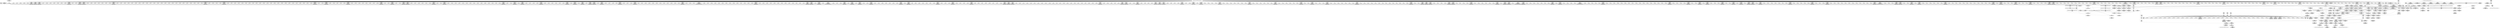 digraph {
	CE0x3f35d90 [shape=record,shape=Mrecord,label="{CE0x3f35d90|1216:_i8*,_:_CRE_144,145_}"]
	CE0x3f7fa90 [shape=record,shape=Mrecord,label="{CE0x3f7fa90|1216:_i8*,_:_CRE_808,809_}"]
	CE0x3f8d1e0 [shape=record,shape=Mrecord,label="{CE0x3f8d1e0|selinux_socket_unix_may_send:tmp5|security/selinux/hooks.c,4293|*SummSource*}"]
	CE0x3fe0810 [shape=record,shape=Mrecord,label="{CE0x3fe0810|selinux_socket_unix_may_send:tmp10|security/selinux/hooks.c,4296}"]
	CE0x3f83380 [shape=record,shape=Mrecord,label="{CE0x3f83380|1216:_i8*,_:_CRE_836,837_}"]
	CE0x3f594d0 [shape=record,shape=Mrecord,label="{CE0x3f594d0|1216:_i8*,_:_CRE_586,587_}"]
	CE0x3f60270 [shape=record,shape=Mrecord,label="{CE0x3f60270|32:_%struct.sock*,_:_CRE_16,24_|*MultipleSource*|security/selinux/hooks.c,4294|Function::selinux_socket_unix_may_send&Arg::other::}"]
	CE0x3f47cd0 [shape=record,shape=Mrecord,label="{CE0x3f47cd0|1216:_i8*,_:_CRE_488,496_|*MultipleSource*|*LoadInst*|security/selinux/hooks.c,4293|security/selinux/hooks.c,4293}"]
	CE0x3f84040 [shape=record,shape=Mrecord,label="{CE0x3f84040|1216:_i8*,_:_CRE_848,849_}"]
	CE0x3f403c0 [shape=record,shape=Mrecord,label="{CE0x3f403c0|selinux_socket_unix_may_send:tmp15|security/selinux/hooks.c,4302}"]
	CE0x3f88820 [shape=record,shape=Mrecord,label="{CE0x3f88820|1216:_i8*,_:_CRE_1016,1024_|*MultipleSource*|*LoadInst*|security/selinux/hooks.c,4293|security/selinux/hooks.c,4293}"]
	CE0x3f50030 [shape=record,shape=Mrecord,label="{CE0x3f50030|1216:_i8*,_:_CRE_122,123_}"]
	CE0x3f37f00 [shape=record,shape=Mrecord,label="{CE0x3f37f00|1216:_i8*,_:_CRE_30,31_}"]
	CE0x3f35a50 [shape=record,shape=Mrecord,label="{CE0x3f35a50|1216:_i8*,_:_CRE_140,141_}"]
	CE0x3f63150 [shape=record,shape=Mrecord,label="{CE0x3f63150|1216:_i8*,_:_CRE_336,344_|*MultipleSource*|*LoadInst*|security/selinux/hooks.c,4293|security/selinux/hooks.c,4293}"]
	CE0x3f4dbf0 [shape=record,shape=Mrecord,label="{CE0x3f4dbf0|1216:_i8*,_:_CRE_96,97_}"]
	CE0x3f45460 [shape=record,shape=Mrecord,label="{CE0x3f45460|1216:_i8*,_:_CRE_403,404_}"]
	CE0x3fc2cb0 [shape=record,shape=Mrecord,label="{CE0x3fc2cb0|selinux_socket_unix_may_send:tmp9|security/selinux/hooks.c,4294|*SummSink*}"]
	CE0x3fa3720 [shape=record,shape=Mrecord,label="{CE0x3fa3720|32:_%struct.sock*,_:_CRE_24,32_|*MultipleSource*|security/selinux/hooks.c,4294|Function::selinux_socket_unix_may_send&Arg::other::}"]
	CE0x3f64100 [shape=record,shape=Mrecord,label="{CE0x3f64100|1216:_i8*,_:_CRE_367,368_}"]
	CE0x3f47fb0 [shape=record,shape=Mrecord,label="{CE0x3f47fb0|1216:_i8*,_:_CRE_512,520_|*MultipleSource*|*LoadInst*|security/selinux/hooks.c,4293|security/selinux/hooks.c,4293}"]
	CE0x3f35060 [shape=record,shape=Mrecord,label="{CE0x3f35060|1216:_i8*,_:_CRE_180,181_}"]
	CE0x3f46120 [shape=record,shape=Mrecord,label="{CE0x3f46120|1216:_i8*,_:_CRE_415,416_}"]
	CE0x3f2a5f0 [shape=record,shape=Mrecord,label="{CE0x3f2a5f0|selinux_socket_unix_may_send:tmp2|*SummSink*}"]
	CE0x3f402a0 [shape=record,shape=Mrecord,label="{CE0x3f402a0|16:_i32,_24:_i16,_:_CRE_24,26_|*MultipleSource*|security/selinux/hooks.c,4294|security/selinux/hooks.c,4294|security/selinux/hooks.c,4302}"]
	CE0x3f64760 [shape=record,shape=Mrecord,label="{CE0x3f64760|1216:_i8*,_:_CRE_373,374_}"]
	CE0x3f8a6f0 [shape=record,shape=Mrecord,label="{CE0x3f8a6f0|1216:_i8*,_:_CRE_1154,1155_}"]
	CE0x3f67be0 [shape=record,shape=Mrecord,label="{CE0x3f67be0|1216:_i8*,_:_CRE_20,24_|*MultipleSource*|*LoadInst*|security/selinux/hooks.c,4293|security/selinux/hooks.c,4293}"]
	CE0x3f62cc0 [shape=record,shape=Mrecord,label="{CE0x3f62cc0|1216:_i8*,_:_CRE_304,312_|*MultipleSource*|*LoadInst*|security/selinux/hooks.c,4293|security/selinux/hooks.c,4293}"]
	CE0x3f448b0 [shape=record,shape=Mrecord,label="{CE0x3f448b0|1216:_i8*,_:_CRE_392,393_}"]
	CE0x3f82170 [shape=record,shape=Mrecord,label="{CE0x3f82170|1216:_i8*,_:_CRE_819,820_}"]
	CE0x3f5bd70 [shape=record,shape=Mrecord,label="{CE0x3f5bd70|1216:_i8*,_:_CRE_654,655_}"]
	CE0x3f5ed10 [shape=record,shape=Mrecord,label="{CE0x3f5ed10|1216:_i8*,_:_CRE_714,715_}"]
	CE0x3f57a40 [shape=record,shape=Mrecord,label="{CE0x3f57a40|1216:_i8*,_:_CRE_561,562_}"]
	CE0x3fc4500 [shape=record,shape=Mrecord,label="{CE0x3fc4500|i32_262144|*Constant*|*SummSink*}"]
	CE0x3fc3920 [shape=record,shape=Mrecord,label="{CE0x3fc3920|avc_has_perm:tsid|Function::avc_has_perm&Arg::tsid::}"]
	CE0x3f57710 [shape=record,shape=Mrecord,label="{CE0x3f57710|1216:_i8*,_:_CRE_558,559_}"]
	CE0x3fe17a0 [shape=record,shape=Mrecord,label="{CE0x3fe17a0|selinux_socket_unix_may_send:type|security/selinux/hooks.c,4298|*SummSink*}"]
	CE0x3f4ee80 [shape=record,shape=Mrecord,label="{CE0x3f4ee80|1216:_i8*,_:_CRE_134,135_}"]
	CE0x3f3e650 [shape=record,shape=Mrecord,label="{CE0x3f3e650|1216:_i8*,_:_CRE_216,217_}"]
	CE0x3831fe0 [shape=record,shape=Mrecord,label="{CE0x3831fe0|i32_59|*Constant*|*SummSource*}"]
	CE0x3fd9670 [shape=record,shape=Mrecord,label="{CE0x3fd9670|8:_%struct.sock*,_:_SCME_52,53_}"]
	CE0x3fc7510 [shape=record,shape=Mrecord,label="{CE0x3fc7510|selinux_socket_unix_may_send:tmp13|security/selinux/hooks.c,4300}"]
	CE0x3f504d0 [shape=record,shape=Mrecord,label="{CE0x3f504d0|1216:_i8*,_:_CRE_177,178_}"]
	CE0x3f82b00 [shape=record,shape=Mrecord,label="{CE0x3f82b00|1216:_i8*,_:_CRE_828,829_}"]
	CE0x3f80e50 [shape=record,shape=Mrecord,label="{CE0x3f80e50|1216:_i8*,_:_CRE_776,784_|*MultipleSource*|*LoadInst*|security/selinux/hooks.c,4293|security/selinux/hooks.c,4293}"]
	CE0x3f3e320 [shape=record,shape=Mrecord,label="{CE0x3f3e320|1216:_i8*,_:_CRE_213,214_}"]
	CE0x3f64870 [shape=record,shape=Mrecord,label="{CE0x3f64870|1216:_i8*,_:_CRE_374,375_}"]
	CE0x3fd49c0 [shape=record,shape=Mrecord,label="{CE0x3fd49c0|_ret_i32_%call,_!dbg_!27738|security/selinux/hooks.c,4304|*SummSink*}"]
	CE0x3f53c10 [shape=record,shape=Mrecord,label="{CE0x3f53c10|1216:_i8*,_:_CRE_147,148_}"]
	CE0x3f48c80 [shape=record,shape=Mrecord,label="{CE0x3f48c80|1216:_i8*,_:_CRE_543,544_}"]
	CE0x3f4d1c0 [shape=record,shape=Mrecord,label="{CE0x3f4d1c0|1216:_i8*,_:_CRE_100,101_}"]
	CE0x3f60520 [shape=record,shape=Mrecord,label="{CE0x3f60520|1216:_i8*,_:_CRE_690,691_}"]
	CE0x3fc37c0 [shape=record,shape=Mrecord,label="{CE0x3fc37c0|avc_has_perm:ssid|Function::avc_has_perm&Arg::ssid::|*SummSource*}"]
	CE0x3fcfa80 [shape=record,shape=Mrecord,label="{CE0x3fcfa80|i32_(i32,_i32,_i16,_i32,_%struct.common_audit_data*)*_bitcast_(i32_(i32,_i32,_i16,_i32,_%struct.common_audit_data.495*)*_avc_has_perm_to_i32_(i32,_i32,_i16,_i32,_%struct.common_audit_data*)*)|*Constant*|*SummSink*}"]
	CE0x3fc7800 [shape=record,shape=Mrecord,label="{CE0x3fc7800|selinux_socket_unix_may_send:tmp13|security/selinux/hooks.c,4300|*SummSource*}"]
	CE0x3f4d030 [shape=record,shape=Mrecord,label="{CE0x3f4d030|1216:_i8*,_:_CRE_204,205_}"]
	CE0x3f56cb0 [shape=record,shape=Mrecord,label="{CE0x3f56cb0|32:_%struct.sock*,_:_CRE_8,16_|*MultipleSource*|security/selinux/hooks.c,4293|Function::selinux_socket_unix_may_send&Arg::sock::}"]
	CE0x3f620e0 [shape=record,shape=Mrecord,label="{CE0x3f620e0|1216:_i8*,_:_CRE_259,260_}"]
	CE0x3f89a40 [shape=record,shape=Mrecord,label="{CE0x3f89a40|1216:_i8*,_:_CRE_1088,1104_|*MultipleSource*|*LoadInst*|security/selinux/hooks.c,4293|security/selinux/hooks.c,4293}"]
	CE0x3f5eaf0 [shape=record,shape=Mrecord,label="{CE0x3f5eaf0|1216:_i8*,_:_CRE_712,713_}"]
	CE0x3f4fe90 [shape=record,shape=Mrecord,label="{CE0x3f4fe90|1216:_i8*,_:_CRE_120,121_}"]
	CE0x3fc2fd0 [shape=record,shape=Mrecord,label="{CE0x3fc2fd0|avc_has_perm:entry|*SummSource*}"]
	CE0x3f60fc0 [shape=record,shape=Mrecord,label="{CE0x3f60fc0|1216:_i8*,_:_CRE_700,701_}"]
	CE0x3f63620 [shape=record,shape=Mrecord,label="{CE0x3f63620|1216:_i8*,_:_CRE_355,356_}"]
	CE0x3fd8830 [shape=record,shape=Mrecord,label="{CE0x3fd8830|8:_%struct.sock*,_:_SCME_40,41_}"]
	CE0x3f39c40 [shape=record,shape=Mrecord,label="{CE0x3f39c40|1216:_i8*,_:_CRE_163,164_}"]
	CE0x3fc8880 [shape=record,shape=Mrecord,label="{CE0x3fc8880|selinux_socket_unix_may_send:sid|security/selinux/hooks.c,4302|*SummSource*}"]
	CE0x3f31fe0 [shape=record,shape=Mrecord,label="{CE0x3f31fe0|1216:_i8*,_:_CRE_48,56_|*MultipleSource*|*LoadInst*|security/selinux/hooks.c,4293|security/selinux/hooks.c,4293}"]
	CE0x3f2ab40 [shape=record,shape=Mrecord,label="{CE0x3f2ab40|i64*_getelementptr_inbounds_(_2_x_i64_,_2_x_i64_*___llvm_gcov_ctr340,_i64_0,_i64_0)|*Constant*|*SummSource*}"]
	CE0x3f3b6e0 [shape=record,shape=Mrecord,label="{CE0x3f3b6e0|1216:_i8*,_:_CRE_184,188_|*MultipleSource*|*LoadInst*|security/selinux/hooks.c,4293|security/selinux/hooks.c,4293}"]
	CE0x3f31eb0 [shape=record,shape=Mrecord,label="{CE0x3f31eb0|selinux_socket_unix_may_send:tmp3}"]
	CE0x3f3bae0 [shape=record,shape=Mrecord,label="{CE0x3f3bae0|1216:_i8*,_:_CRE_195,196_}"]
	CE0x3f8abb0 [shape=record,shape=Mrecord,label="{CE0x3f8abb0|1216:_i8*,_:_CRE_1158,1159_}"]
	CE0x3f5ce70 [shape=record,shape=Mrecord,label="{CE0x3f5ce70|1216:_i8*,_:_CRE_670,671_}"]
	CE0x3f839e0 [shape=record,shape=Mrecord,label="{CE0x3f839e0|1216:_i8*,_:_CRE_842,843_}"]
	CE0x3f580a0 [shape=record,shape=Mrecord,label="{CE0x3f580a0|1216:_i8*,_:_CRE_567,568_}"]
	CE0x3f48850 [shape=record,shape=Mrecord,label="{CE0x3f48850|1216:_i8*,_:_CRE_540,541_}"]
	CE0x3f30540 [shape=record,shape=Mrecord,label="{CE0x3f30540|i32_0|*Constant*|*SummSource*}"]
	CE0x3f5c2c0 [shape=record,shape=Mrecord,label="{CE0x3f5c2c0|1216:_i8*,_:_CRE_659,660_}"]
	CE0x3f5e490 [shape=record,shape=Mrecord,label="{CE0x3f5e490|1216:_i8*,_:_CRE_706,707_}"]
	CE0x3f490c0 [shape=record,shape=Mrecord,label="{CE0x3f490c0|1216:_i8*,_:_CRE_547,548_}"]
	CE0x3f306a0 [shape=record,shape=Mrecord,label="{CE0x3f306a0|selinux_socket_unix_may_send:tmp|*SummSink*}"]
	CE0x3fc6be0 [shape=record,shape=Mrecord,label="{CE0x3fc6be0|selinux_socket_unix_may_send:u5|security/selinux/hooks.c,4300|*SummSource*}"]
	CE0x3f47bc0 [shape=record,shape=Mrecord,label="{CE0x3f47bc0|1216:_i8*,_:_CRE_480,488_|*MultipleSource*|*LoadInst*|security/selinux/hooks.c,4293|security/selinux/hooks.c,4293}"]
	CE0x3f83050 [shape=record,shape=Mrecord,label="{CE0x3f83050|1216:_i8*,_:_CRE_833,834_}"]
	CE0x3f61970 [shape=record,shape=Mrecord,label="{CE0x3f61970|1216:_i8*,_:_CRE_252,253_}"]
	CE0x3fd8f50 [shape=record,shape=Mrecord,label="{CE0x3fd8f50|8:_%struct.sock*,_:_SCME_46,47_}"]
	CE0x3f60da0 [shape=record,shape=Mrecord,label="{CE0x3f60da0|1216:_i8*,_:_CRE_698,699_}"]
	CE0x3f42870 [shape=record,shape=Mrecord,label="{CE0x3f42870|1216:_i8*,_:_CRE_80,81_}"]
	CE0x3f5ba10 [shape=record,shape=Mrecord,label="{CE0x3f5ba10|1216:_i8*,_:_CRE_652,653_}"]
	CE0x3f4ff60 [shape=record,shape=Mrecord,label="{CE0x3f4ff60|1216:_i8*,_:_CRE_121,122_}"]
	CE0x3f86950 [shape=record,shape=Mrecord,label="{CE0x3f86950|1216:_i8*,_:_CRE_900,904_|*MultipleSource*|*LoadInst*|security/selinux/hooks.c,4293|security/selinux/hooks.c,4293}"]
	"CONST[source:0(mediator),value:2(dynamic)][purpose:{subject}][SnkIdx:0]"
	CE0x3f3c5f0 [shape=record,shape=Mrecord,label="{CE0x3f3c5f0|i32_5|*Constant*}"]
	CE0x3f3e210 [shape=record,shape=Mrecord,label="{CE0x3f3e210|1216:_i8*,_:_CRE_212,213_}"]
	CE0x3fd7af0 [shape=record,shape=Mrecord,label="{CE0x3fd7af0|8:_%struct.sock*,_:_SCME_28,29_}"]
	CE0x3f35cc0 [shape=record,shape=Mrecord,label="{CE0x3f35cc0|1216:_i8*,_:_CRE_143,144_}"]
	CE0x3f49ce0 [shape=record,shape=Mrecord,label="{CE0x3f49ce0|1216:_i8*,_:_CRE_208,209_}"]
	CE0x3f6d740 [shape=record,shape=Mrecord,label="{CE0x3f6d740|1216:_i8*,_:_CRE_6,7_}"]
	CE0x3f3ac50 [shape=record,shape=Mrecord,label="{CE0x3f3ac50|1216:_i8*,_:_CRE_234,235_}"]
	CE0x3fa3f40 [shape=record,shape=Mrecord,label="{CE0x3fa3f40|selinux_socket_unix_may_send:sk_security2|security/selinux/hooks.c,4294}"]
	CE0x3f5a4c0 [shape=record,shape=Mrecord,label="{CE0x3f5a4c0|1216:_i8*,_:_CRE_601,602_}"]
	CE0x3f45bd0 [shape=record,shape=Mrecord,label="{CE0x3f45bd0|1216:_i8*,_:_CRE_410,411_}"]
	CE0x3f48520 [shape=record,shape=Mrecord,label="{CE0x3f48520|1216:_i8*,_:_CRE_537,538_}"]
	CE0x3fd7c50 [shape=record,shape=Mrecord,label="{CE0x3fd7c50|8:_%struct.sock*,_:_SCME_30,31_}"]
	CE0x3f4cbf0 [shape=record,shape=Mrecord,label="{CE0x3f4cbf0|1216:_i8*,_:_CRE_200,201_}"]
	CE0x3fd8e20 [shape=record,shape=Mrecord,label="{CE0x3fd8e20|8:_%struct.sock*,_:_SCME_45,46_}"]
	CE0x3f32520 [shape=record,shape=Mrecord,label="{CE0x3f32520|1216:_i8*,_:_CRE_83,84_}"]
	CE0x3f8ce40 [shape=record,shape=Mrecord,label="{CE0x3f8ce40|1216:_i8*,_:_CRE_1272,1280_|*MultipleSource*|*LoadInst*|security/selinux/hooks.c,4293|security/selinux/hooks.c,4293}"]
	CE0x3fab1f0 [shape=record,shape=Mrecord,label="{CE0x3fab1f0|selinux_socket_unix_may_send:other|Function::selinux_socket_unix_may_send&Arg::other::}"]
	CE0x3fdb0a0 [shape=record,shape=Mrecord,label="{CE0x3fdb0a0|selinux_socket_unix_may_send:type|security/selinux/hooks.c,4298|*SummSource*}"]
	CE0x3f38300 [shape=record,shape=Mrecord,label="{CE0x3f38300|1216:_i8*,_:_CRE_112,113_}"]
	CE0x3f4dd60 [shape=record,shape=Mrecord,label="{CE0x3f4dd60|1216:_i8*,_:_CRE_98,99_}"]
	CE0x3f80370 [shape=record,shape=Mrecord,label="{CE0x3f80370|1216:_i8*,_:_CRE_744,752_|*MultipleSource*|*LoadInst*|security/selinux/hooks.c,4293|security/selinux/hooks.c,4293}"]
	CE0x3f857a0 [shape=record,shape=Mrecord,label="{CE0x3f857a0|1216:_i8*,_:_CRE_870,871_}"]
	CE0x3f56f10 [shape=record,shape=Mrecord,label="{CE0x3f56f10|1216:_i8*,_:_CRE_2,3_}"]
	CE0x3f5f830 [shape=record,shape=Mrecord,label="{CE0x3f5f830|selinux_socket_unix_may_send:sk1|security/selinux/hooks.c,4294|*SummSink*}"]
	CE0x3fcbdd0 [shape=record,shape=Mrecord,label="{CE0x3fcbdd0|selinux_socket_unix_may_send:tmp15|security/selinux/hooks.c,4302|*SummSource*}"]
	CE0x3f37f70 [shape=record,shape=Mrecord,label="{CE0x3f37f70|1216:_i8*,_:_CRE_26,27_}"]
	CE0x3f49870 [shape=record,shape=Mrecord,label="{CE0x3f49870|selinux_socket_unix_may_send:tmp4|*LoadInst*|security/selinux/hooks.c,4293}"]
	CE0x3f85470 [shape=record,shape=Mrecord,label="{CE0x3f85470|1216:_i8*,_:_CRE_867,868_}"]
	CE0x3f52660 [shape=record,shape=Mrecord,label="{CE0x3f52660|1216:_i8*,_:_CRE_84,85_}"]
	CE0x3f50100 [shape=record,shape=Mrecord,label="{CE0x3f50100|1216:_i8*,_:_CRE_123,124_}"]
	CE0x3f62740 [shape=record,shape=Mrecord,label="{CE0x3f62740|1216:_i8*,_:_CRE_264,272_|*MultipleSource*|*LoadInst*|security/selinux/hooks.c,4293|security/selinux/hooks.c,4293}"]
	CE0x3fe0fa0 [shape=record,shape=Mrecord,label="{CE0x3fe0fa0|selinux_socket_unix_may_send:tmp11|security/selinux/hooks.c,4296|*SummSource*}"]
	CE0x3f63dd0 [shape=record,shape=Mrecord,label="{CE0x3f63dd0|1216:_i8*,_:_CRE_364,365_}"]
	CE0x5c47cd0 [shape=record,shape=Mrecord,label="{CE0x5c47cd0|selinux_socket_unix_may_send:sk_security|security/selinux/hooks.c,4293}"]
	CE0x3f39620 [shape=record,shape=Mrecord,label="{CE0x3f39620|1216:_i8*,_:_CRE_132,133_}"]
	CE0x3f84d00 [shape=record,shape=Mrecord,label="{CE0x3f84d00|1216:_i8*,_:_CRE_860,861_}"]
	CE0x3f4d700 [shape=record,shape=Mrecord,label="{CE0x3f4d700|1216:_i8*,_:_CRE_126,127_}"]
	CE0x3fc5a80 [shape=record,shape=Mrecord,label="{CE0x3fc5a80|selinux_socket_unix_may_send:sk4|security/selinux/hooks.c,4300}"]
	CE0x3f57b50 [shape=record,shape=Mrecord,label="{CE0x3f57b50|1216:_i8*,_:_CRE_562,563_}"]
	CE0x3f89870 [shape=record,shape=Mrecord,label="{CE0x3f89870|1216:_i8*,_:_CRE_1080,1088_|*MultipleSource*|*LoadInst*|security/selinux/hooks.c,4293|security/selinux/hooks.c,4293}"]
	CE0x3f4f9a0 [shape=record,shape=Mrecord,label="{CE0x3f4f9a0|1216:_i8*,_:_CRE_231,232_}"]
	CE0x3f50ff0 [shape=record,shape=Mrecord,label="{CE0x3f50ff0|1216:_i8*,_:_CRE_39,40_}"]
	CE0x3fd6e00 [shape=record,shape=Mrecord,label="{CE0x3fd6e00|8:_%struct.sock*,_:_SCME_0,4_|*MultipleSource*|security/selinux/hooks.c,4296|security/selinux/hooks.c,4296|security/selinux/hooks.c, 4296}"]
	CE0x3f81c20 [shape=record,shape=Mrecord,label="{CE0x3f81c20|1216:_i8*,_:_CRE_814,815_}"]
	CE0x3f3ad60 [shape=record,shape=Mrecord,label="{CE0x3f3ad60|1216:_i8*,_:_CRE_235,236_}"]
	CE0x3f3dc90 [shape=record,shape=Mrecord,label="{CE0x3f3dc90|1216:_i8*,_:_CRE_243,244_}"]
	CE0x3f8d580 [shape=record,shape=Mrecord,label="{CE0x3f8d580|selinux_socket_unix_may_send:tmp6|security/selinux/hooks.c,4293|*SummSource*}"]
	CE0x3f3b950 [shape=record,shape=Mrecord,label="{CE0x3f3b950|1216:_i8*,_:_CRE_194,195_}"]
	CE0x3f8c360 [shape=record,shape=Mrecord,label="{CE0x3f8c360|1216:_i8*,_:_CRE_1228,1232_|*MultipleSource*|*LoadInst*|security/selinux/hooks.c,4293|security/selinux/hooks.c,4293}"]
	CE0x3fd7630 [shape=record,shape=Mrecord,label="{CE0x3fd7630|8:_%struct.sock*,_:_SCME_20,22_|*MultipleSource*|security/selinux/hooks.c,4296|security/selinux/hooks.c,4296|security/selinux/hooks.c, 4296}"]
	CE0x3fa3a90 [shape=record,shape=Mrecord,label="{CE0x3fa3a90|32:_%struct.sock*,_:_CRE_40,48_|*MultipleSource*|security/selinux/hooks.c,4294|Function::selinux_socket_unix_may_send&Arg::other::}"]
	CE0x3fc71a0 [shape=record,shape=Mrecord,label="{CE0x3fc71a0|selinux_socket_unix_may_send:net6|security/selinux/hooks.c,4300|*SummSource*}"]
	CE0x3f45ce0 [shape=record,shape=Mrecord,label="{CE0x3f45ce0|1216:_i8*,_:_CRE_411,412_}"]
	CE0x3f8d510 [shape=record,shape=Mrecord,label="{CE0x3f8d510|selinux_socket_unix_may_send:tmp6|security/selinux/hooks.c,4293|*SummSink*}"]
	CE0x3f42940 [shape=record,shape=Mrecord,label="{CE0x3f42940|1216:_i8*,_:_CRE_81,82_}"]
	CE0x3fd73d0 [shape=record,shape=Mrecord,label="{CE0x3fd73d0|8:_%struct.sock*,_:_SCME_18,20_|*MultipleSource*|security/selinux/hooks.c,4296|security/selinux/hooks.c,4296|security/selinux/hooks.c, 4296}"]
	CE0x3f48350 [shape=record,shape=Mrecord,label="{CE0x3f48350|1216:_i8*,_:_CRE_528,536_|*MultipleSource*|*LoadInst*|security/selinux/hooks.c,4293|security/selinux/hooks.c,4293}"]
	CE0x3f5a6e0 [shape=record,shape=Mrecord,label="{CE0x3f5a6e0|1216:_i8*,_:_CRE_603,604_}"]
	CE0x3f3f150 [shape=record,shape=Mrecord,label="{CE0x3f3f150|1216:_i8*,_:_CRE_170,171_}"]
	CE0x3f383d0 [shape=record,shape=Mrecord,label="{CE0x3f383d0|1216:_i8*,_:_CRE_104,108_|*MultipleSource*|*LoadInst*|security/selinux/hooks.c,4293|security/selinux/hooks.c,4293}"]
	CE0x3f2f530 [shape=record,shape=Mrecord,label="{CE0x3f2f530|i64*_getelementptr_inbounds_(_2_x_i64_,_2_x_i64_*___llvm_gcov_ctr340,_i64_0,_i64_0)|*Constant*|*SummSink*}"]
	CE0x3fab3b0 [shape=record,shape=Mrecord,label="{CE0x3fab3b0|selinux_socket_unix_may_send:other|Function::selinux_socket_unix_may_send&Arg::other::|*SummSource*}"]
	CE0x3fe1100 [shape=record,shape=Mrecord,label="{CE0x3fe1100|selinux_socket_unix_may_send:tmp11|security/selinux/hooks.c,4296|*SummSink*}"]
	CE0x3f31720 [shape=record,shape=Mrecord,label="{CE0x3f31720|selinux_socket_unix_may_send:bb|*SummSink*}"]
	CE0x3f37fe0 [shape=record,shape=Mrecord,label="{CE0x3f37fe0|1216:_i8*,_:_CRE_28,29_}"]
	CE0x3fcfc00 [shape=record,shape=Mrecord,label="{CE0x3fcfc00|avc_has_perm:entry}"]
	CE0x3f60410 [shape=record,shape=Mrecord,label="{CE0x3f60410|1216:_i8*,_:_CRE_689,690_}"]
	CE0x3fe0dc0 [shape=record,shape=Mrecord,label="{CE0x3fe0dc0|selinux_socket_unix_may_send:tmp11|security/selinux/hooks.c,4296}"]
	CE0x3fc48a0 [shape=record,shape=Mrecord,label="{CE0x3fc48a0|avc_has_perm:requested|Function::avc_has_perm&Arg::requested::|*SummSource*}"]
	CE0x3f4f290 [shape=record,shape=Mrecord,label="{CE0x3f4f290|1216:_i8*,_:_CRE_139,140_}"]
	CE0x3f54640 [shape=record,shape=Mrecord,label="{CE0x3f54640|1216:_i8*,_:_CRE_71,72_}"]
	CE0x3f59b30 [shape=record,shape=Mrecord,label="{CE0x3f59b30|1216:_i8*,_:_CRE_592,593_}"]
	CE0x3f6b3f0 [shape=record,shape=Mrecord,label="{CE0x3f6b3f0|selinux_socket_unix_may_send:tmp4|*LoadInst*|security/selinux/hooks.c,4293|*SummSink*}"]
	CE0x3fd8370 [shape=record,shape=Mrecord,label="{CE0x3fd8370|8:_%struct.sock*,_:_SCME_36,37_}"]
	CE0x3f63880 [shape=record,shape=Mrecord,label="{CE0x3f63880|1216:_i8*,_:_CRE_359,360_}"]
	CE0x3fd6e70 [shape=record,shape=Mrecord,label="{CE0x3fd6e70|8:_%struct.sock*,_:_SCME_8,16_|*MultipleSource*|security/selinux/hooks.c,4296|security/selinux/hooks.c,4296|security/selinux/hooks.c, 4296}"]
	CE0x3f52590 [shape=record,shape=Mrecord,label="{CE0x3f52590|1216:_i8*,_:_CRE_88,89_}"]
	CE0x3f80ab0 [shape=record,shape=Mrecord,label="{CE0x3f80ab0|1216:_i8*,_:_CRE_768,770_|*MultipleSource*|*LoadInst*|security/selinux/hooks.c,4293|security/selinux/hooks.c,4293}"]
	CE0x3fd7ba0 [shape=record,shape=Mrecord,label="{CE0x3fd7ba0|8:_%struct.sock*,_:_SCME_29,30_}"]
	CE0x3fc3c00 [shape=record,shape=Mrecord,label="{CE0x3fc3c00|avc_has_perm:tsid|Function::avc_has_perm&Arg::tsid::|*SummSink*}"]
	CE0x3fc4670 [shape=record,shape=Mrecord,label="{CE0x3fc4670|avc_has_perm:requested|Function::avc_has_perm&Arg::requested::|*SummSink*}"]
	CE0x3f473e0 [shape=record,shape=Mrecord,label="{CE0x3f473e0|1216:_i8*,_:_CRE_456,458_|*MultipleSource*|*LoadInst*|security/selinux/hooks.c,4293|security/selinux/hooks.c,4293}"]
	CE0x3f62d60 [shape=record,shape=Mrecord,label="{CE0x3f62d60|1216:_i8*,_:_CRE_320,328_|*MultipleSource*|*LoadInst*|security/selinux/hooks.c,4293|security/selinux/hooks.c,4293}"]
	CE0x48c3900 [shape=record,shape=Mrecord,label="{CE0x48c3900|1216:_i8*,_:_CRE_117,118_}"]
	CE0x3f5c920 [shape=record,shape=Mrecord,label="{CE0x3f5c920|1216:_i8*,_:_CRE_665,666_}"]
	CE0x3f3b7f0 [shape=record,shape=Mrecord,label="{CE0x3f3b7f0|1216:_i8*,_:_CRE_193,194_}"]
	CE0x3f4d560 [shape=record,shape=Mrecord,label="{CE0x3f4d560|1216:_i8*,_:_CRE_124,125_}"]
	CE0x3f59f70 [shape=record,shape=Mrecord,label="{CE0x3f59f70|1216:_i8*,_:_CRE_596,597_}"]
	CE0x3f64210 [shape=record,shape=Mrecord,label="{CE0x3f64210|1216:_i8*,_:_CRE_368,369_}"]
	CE0x3fd8bc0 [shape=record,shape=Mrecord,label="{CE0x3fd8bc0|8:_%struct.sock*,_:_SCME_43,44_}"]
	CE0x3f583d0 [shape=record,shape=Mrecord,label="{CE0x3f583d0|1216:_i8*,_:_CRE_570,571_}"]
	CE0x3f813c0 [shape=record,shape=Mrecord,label="{CE0x3f813c0|1216:_i8*,_:_CRE_800,804_|*MultipleSource*|*LoadInst*|security/selinux/hooks.c,4293|security/selinux/hooks.c,4293}"]
	CE0x3f4c590 [shape=record,shape=Mrecord,label="{CE0x3f4c590|1216:_i8*,_:_CRE_0,1_}"]
	CE0x3f4f0f0 [shape=record,shape=Mrecord,label="{CE0x3f4f0f0|1216:_i8*,_:_CRE_137,138_}"]
	CE0x3f86cf0 [shape=record,shape=Mrecord,label="{CE0x3f86cf0|1216:_i8*,_:_CRE_912,920_|*MultipleSource*|*LoadInst*|security/selinux/hooks.c,4293|security/selinux/hooks.c,4293}"]
	CE0x3f68df0 [shape=record,shape=Mrecord,label="{CE0x3f68df0|1216:_i8*,_:_CRE_18,19_|*MultipleSource*|*LoadInst*|security/selinux/hooks.c,4293|security/selinux/hooks.c,4293}"]
	CE0x3f469a0 [shape=record,shape=Mrecord,label="{CE0x3f469a0|1216:_i8*,_:_CRE_423,424_}"]
	CE0x3f2f090 [shape=record,shape=Mrecord,label="{CE0x3f2f090|i32_0|*Constant*}"]
	CE0x3f573e0 [shape=record,shape=Mrecord,label="{CE0x3f573e0|1216:_i8*,_:_CRE_555,556_}"]
	CE0x3fd9a00 [shape=record,shape=Mrecord,label="{CE0x3fd9a00|8:_%struct.sock*,_:_SCME_55,56_}"]
	CE0x3fc2ae0 [shape=record,shape=Mrecord,label="{CE0x3fc2ae0|selinux_socket_unix_may_send:tmp9|security/selinux/hooks.c,4294}"]
	CE0x3f62300 [shape=record,shape=Mrecord,label="{CE0x3f62300|1216:_i8*,_:_CRE_261,262_}"]
	CE0x3f86130 [shape=record,shape=Mrecord,label="{CE0x3f86130|1216:_i8*,_:_CRE_879,880_}"]
	CE0x3f46670 [shape=record,shape=Mrecord,label="{CE0x3f46670|1216:_i8*,_:_CRE_420,421_}"]
	CE0x3fc2980 [shape=record,shape=Mrecord,label="{CE0x3fc2980|selinux_socket_unix_may_send:tmp8|security/selinux/hooks.c,4294|*SummSource*}"]
	CE0x3f4cd00 [shape=record,shape=Mrecord,label="{CE0x3f4cd00|1216:_i8*,_:_CRE_201,202_}"]
	CE0x3f60630 [shape=record,shape=Mrecord,label="{CE0x3f60630|1216:_i8*,_:_CRE_691,692_}"]
	CE0x3f80540 [shape=record,shape=Mrecord,label="{CE0x3f80540|1216:_i8*,_:_CRE_752,760_|*MultipleSource*|*LoadInst*|security/selinux/hooks.c,4293|security/selinux/hooks.c,4293}"]
	CE0x3f4d7d0 [shape=record,shape=Mrecord,label="{CE0x3f4d7d0|1216:_i8*,_:_CRE_127,128_}"]
	CE0x3f30a10 [shape=record,shape=Mrecord,label="{CE0x3f30a10|selinux_socket_unix_may_send:sk_security|security/selinux/hooks.c,4293|*SummSource*}"]
	CE0x3fc58c0 [shape=record,shape=Mrecord,label="{CE0x3fc58c0|selinux_socket_unix_may_send:tmp12|*LoadInst*|security/selinux/hooks.c,4300}"]
	CE0x3f3e100 [shape=record,shape=Mrecord,label="{CE0x3f3e100|1216:_i8*,_:_CRE_211,212_}"]
	CE0x3f537f0 [shape=record,shape=Mrecord,label="{CE0x3f537f0|1216:_i8*,_:_CRE_221,222_}"]
	CE0x3f4f440 [shape=record,shape=Mrecord,label="{CE0x3f4f440|1216:_i8*,_:_CRE_225,226_}"]
	CE0x3f35170 [shape=record,shape=Mrecord,label="{CE0x3f35170|1216:_i8*,_:_CRE_181,182_}"]
	CE0x3f3d960 [shape=record,shape=Mrecord,label="{CE0x3f3d960|1216:_i8*,_:_CRE_240,241_}"]
	CE0x3f2a1d0 [shape=record,shape=Mrecord,label="{CE0x3f2a1d0|selinux_socket_unix_may_send:tmp}"]
	CE0x3f39d10 [shape=record,shape=Mrecord,label="{CE0x3f39d10|1216:_i8*,_:_CRE_164,165_}"]
	CE0x3f3f5d0 [shape=record,shape=Mrecord,label="{CE0x3f3f5d0|1216:_i8*,_:_CRE_174,175_}"]
	CE0x3f5ba80 [shape=record,shape=Mrecord,label="{CE0x3f5ba80|1216:_i8*,_:_CRE_651,652_}"]
	CE0x3f5f040 [shape=record,shape=Mrecord,label="{CE0x3f5f040|1216:_i8*,_:_CRE_717,718_}"]
	CE0x3f82280 [shape=record,shape=Mrecord,label="{CE0x3f82280|1216:_i8*,_:_CRE_820,821_}"]
	CE0x3fa2dd0 [shape=record,shape=Mrecord,label="{CE0x3fa2dd0|selinux_socket_unix_may_send:u|security/selinux/hooks.c,4299|*SummSink*}"]
	CE0x3fc5400 [shape=record,shape=Mrecord,label="{CE0x3fc5400|selinux_socket_unix_may_send:net3|security/selinux/hooks.c,4299|*SummSink*}"]
	CE0x3f44140 [shape=record,shape=Mrecord,label="{CE0x3f44140|1216:_i8*,_:_CRE_385,386_}"]
	CE0x3f62520 [shape=record,shape=Mrecord,label="{CE0x3f62520|1216:_i8*,_:_CRE_263,264_}"]
	CE0x3f4d430 [shape=record,shape=Mrecord,label="{CE0x3f4d430|1216:_i8*,_:_CRE_103,104_}"]
	CE0x3f39830 [shape=record,shape=Mrecord,label="{CE0x3f39830|1216:_i8*,_:_CRE_158,159_}"]
	CE0x3fcbf90 [shape=record,shape=Mrecord,label="{CE0x3fcbf90|selinux_socket_unix_may_send:tmp15|security/selinux/hooks.c,4302|*SummSink*}"]
	CE0x3f39900 [shape=record,shape=Mrecord,label="{CE0x3f39900|1216:_i8*,_:_CRE_159,160_}"]
	CE0x3fd85d0 [shape=record,shape=Mrecord,label="{CE0x3fd85d0|8:_%struct.sock*,_:_SCME_38,39_}"]
	CE0x3fc7cf0 [shape=record,shape=Mrecord,label="{CE0x3fc7cf0|selinux_socket_unix_may_send:sk7|security/selinux/hooks.c,4300|*SummSource*}"]
	CE0x3f3c1d0 [shape=record,shape=Mrecord,label="{CE0x3f3c1d0|1216:_i8*,_:_CRE_167,168_}"]
	CE0x3f3c950 [shape=record,shape=Mrecord,label="{CE0x3f3c950|1216:_i8*,_:_CRE_35,36_}"]
	CE0x3f35bf0 [shape=record,shape=Mrecord,label="{CE0x3f35bf0|1216:_i8*,_:_CRE_142,143_}"]
	CE0x3f3e540 [shape=record,shape=Mrecord,label="{CE0x3f3e540|1216:_i8*,_:_CRE_215,216_}"]
	CE0x3f5de60 [shape=record,shape=Mrecord,label="{CE0x3f5de60|1216:_i8*,_:_CRE_685,686_}"]
	CE0x3f44e00 [shape=record,shape=Mrecord,label="{CE0x3f44e00|1216:_i8*,_:_CRE_397,398_}"]
	CE0x3f61db0 [shape=record,shape=Mrecord,label="{CE0x3f61db0|1216:_i8*,_:_CRE_256,257_}"]
	CE0x3f52730 [shape=record,shape=Mrecord,label="{CE0x3f52730|1216:_i8*,_:_CRE_85,86_}"]
	CE0x3f8c700 [shape=record,shape=Mrecord,label="{CE0x3f8c700|1216:_i8*,_:_CRE_1240,1248_|*MultipleSource*|*LoadInst*|security/selinux/hooks.c,4293|security/selinux/hooks.c,4293}"]
	CE0x3fc4420 [shape=record,shape=Mrecord,label="{CE0x3fc4420|i32_262144|*Constant*|*SummSource*}"]
	CE0x3f5da20 [shape=record,shape=Mrecord,label="{CE0x3f5da20|1216:_i8*,_:_CRE_681,682_}"]
	CE0x3f5a7f0 [shape=record,shape=Mrecord,label="{CE0x3f5a7f0|1216:_i8*,_:_CRE_604,605_}"]
	CE0x3f5c810 [shape=record,shape=Mrecord,label="{CE0x3f5c810|1216:_i8*,_:_CRE_664,665_}"]
	CE0x3fc0570 [shape=record,shape=Mrecord,label="{CE0x3fc0570|selinux_socket_unix_may_send:tmp8|security/selinux/hooks.c,4294}"]
	CE0x3f58a30 [shape=record,shape=Mrecord,label="{CE0x3f58a30|1216:_i8*,_:_CRE_576,577_}"]
	CE0x3f56ac0 [shape=record,shape=Mrecord,label="{CE0x3f56ac0|i32_0|*Constant*|*SummSink*}"]
	CE0x3f8a350 [shape=record,shape=Mrecord,label="{CE0x3f8a350|1216:_i8*,_:_CRE_1144,1152_|*MultipleSource*|*LoadInst*|security/selinux/hooks.c,4293|security/selinux/hooks.c,4293}"]
	CE0x3f447a0 [shape=record,shape=Mrecord,label="{CE0x3f447a0|1216:_i8*,_:_CRE_391,392_}"]
	CE0x3fd7a40 [shape=record,shape=Mrecord,label="{CE0x3fd7a40|8:_%struct.sock*,_:_SCME_27,28_}"]
	CE0x3f4da10 [shape=record,shape=Mrecord,label="{CE0x3f4da10|1216:_i8*,_:_CRE_91,92_}"]
	CE0x3f53f50 [shape=record,shape=Mrecord,label="{CE0x3f53f50|1216:_i8*,_:_CRE_151,152_}"]
	CE0x3f5e7c0 [shape=record,shape=Mrecord,label="{CE0x3f5e7c0|1216:_i8*,_:_CRE_709,710_}"]
	CE0x3f85140 [shape=record,shape=Mrecord,label="{CE0x3f85140|1216:_i8*,_:_CRE_864,865_}"]
	CE0x5eb4ae0 [shape=record,shape=Mrecord,label="{CE0x5eb4ae0|selinux_socket_unix_may_send:tmp4|*LoadInst*|security/selinux/hooks.c,4293|*SummSource*}"]
	CE0x3fc8600 [shape=record,shape=Mrecord,label="{CE0x3fc8600|i32_2|*Constant*|*SummSource*}"]
	CE0x3fce310 [shape=record,shape=Mrecord,label="{CE0x3fce310|selinux_socket_unix_may_send:tmp16|security/selinux/hooks.c,4302|*SummSource*}"]
	CE0x3f510c0 [shape=record,shape=Mrecord,label="{CE0x3f510c0|1216:_i8*,_:_CRE_56,57_}"]
	CE0x3f58920 [shape=record,shape=Mrecord,label="{CE0x3f58920|1216:_i8*,_:_CRE_575,576_}"]
	CE0x3f34760 [shape=record,shape=Mrecord,label="{CE0x3f34760|1216:_i8*,_:_CRE_66,67_}"]
	CE0x3f4d0f0 [shape=record,shape=Mrecord,label="{CE0x3f4d0f0|1216:_i8*,_:_CRE_99,100_}"]
	CE0x3fa2ed0 [shape=record,shape=Mrecord,label="{CE0x3fa2ed0|selinux_socket_unix_may_send:sid|security/selinux/hooks.c,4302}"]
	CE0x3fc4ad0 [shape=record,shape=Mrecord,label="{CE0x3fc4ad0|avc_has_perm:auditdata|Function::avc_has_perm&Arg::auditdata::}"]
	CE0x3f86020 [shape=record,shape=Mrecord,label="{CE0x3f86020|1216:_i8*,_:_CRE_878,879_}"]
	CE0x3f5d910 [shape=record,shape=Mrecord,label="{CE0x3f5d910|1216:_i8*,_:_CRE_680,681_}"]
	CE0x3f826c0 [shape=record,shape=Mrecord,label="{CE0x3f826c0|1216:_i8*,_:_CRE_824,825_}"]
	CE0x3f8d3b0 [shape=record,shape=Mrecord,label="{CE0x3f8d3b0|selinux_socket_unix_may_send:tmp5|security/selinux/hooks.c,4293|*SummSink*}"]
	CE0x3f8bfc0 [shape=record,shape=Mrecord,label="{CE0x3f8bfc0|1216:_i8*,_:_CRE_1216,1224_|*MultipleSource*|*LoadInst*|security/selinux/hooks.c,4293|security/selinux/hooks.c,4293}"]
	CE0x3f3b340 [shape=record,shape=Mrecord,label="{CE0x3f3b340|1216:_i8*,_:_CRE_60,61_}"]
	CE0x3f5c5f0 [shape=record,shape=Mrecord,label="{CE0x3f5c5f0|1216:_i8*,_:_CRE_662,663_}"]
	CE0x3f2f140 [shape=record,shape=Mrecord,label="{CE0x3f2f140|selinux_socket_unix_may_send:bb}"]
	CE0x3f53db0 [shape=record,shape=Mrecord,label="{CE0x3f53db0|1216:_i8*,_:_CRE_149,150_}"]
	CE0x3f3af80 [shape=record,shape=Mrecord,label="{CE0x3f3af80|1216:_i8*,_:_CRE_237,238_}"]
	CE0x3f5b8b0 [shape=record,shape=Mrecord,label="{CE0x3f5b8b0|1216:_i8*,_:_CRE_650,651_}"]
	CE0x3f5d6f0 [shape=record,shape=Mrecord,label="{CE0x3f5d6f0|1216:_i8*,_:_CRE_678,679_}"]
	CE0x3f85580 [shape=record,shape=Mrecord,label="{CE0x3f85580|1216:_i8*,_:_CRE_868,869_}"]
	CE0x3f610d0 [shape=record,shape=Mrecord,label="{CE0x3f610d0|1216:_i8*,_:_CRE_701,702_}"]
	CE0x3f40ea0 [shape=record,shape=Mrecord,label="{CE0x3f40ea0|1216:_i8*,_:_CRE_34,35_}"]
	CE0x3fce4d0 [shape=record,shape=Mrecord,label="{CE0x3fce4d0|selinux_socket_unix_may_send:tmp16|security/selinux/hooks.c,4302|*SummSink*}"]
	CE0x3fc8780 [shape=record,shape=Mrecord,label="{CE0x3fc8780|i32_2|*Constant*|*SummSink*}"]
	CE0x3f5c0a0 [shape=record,shape=Mrecord,label="{CE0x3f5c0a0|1216:_i8*,_:_CRE_657,658_}"]
	CE0x3f5fe60 [shape=record,shape=Mrecord,label="{CE0x3f5fe60|32:_%struct.sock*,_:_CRE_4,6_|*MultipleSource*|security/selinux/hooks.c,4294|Function::selinux_socket_unix_may_send&Arg::other::}"]
	CE0x3f57e80 [shape=record,shape=Mrecord,label="{CE0x3f57e80|1216:_i8*,_:_CRE_565,566_}"]
	CE0x3f61ca0 [shape=record,shape=Mrecord,label="{CE0x3f61ca0|1216:_i8*,_:_CRE_255,256_}"]
	CE0x3f8bdf0 [shape=record,shape=Mrecord,label="{CE0x3f8bdf0|1216:_i8*,_:_CRE_1212,1216_|*MultipleSource*|*LoadInst*|security/selinux/hooks.c,4293|security/selinux/hooks.c,4293}"]
	CE0x3f4d290 [shape=record,shape=Mrecord,label="{CE0x3f4d290|1216:_i8*,_:_CRE_101,102_}"]
	CE0x3fd8cf0 [shape=record,shape=Mrecord,label="{CE0x3fd8cf0|8:_%struct.sock*,_:_SCME_44,45_}"]
	CE0x3f39b70 [shape=record,shape=Mrecord,label="{CE0x3f39b70|1216:_i8*,_:_CRE_162,163_}"]
	CE0x3f63000 [shape=record,shape=Mrecord,label="{CE0x3f63000|1216:_i8*,_:_CRE_328,336_|*MultipleSource*|*LoadInst*|security/selinux/hooks.c,4293|security/selinux/hooks.c,4293}"]
	CE0x3f4f550 [shape=record,shape=Mrecord,label="{CE0x3f4f550|1216:_i8*,_:_CRE_226,227_}"]
	CE0x3f84150 [shape=record,shape=Mrecord,label="{CE0x3f84150|1216:_i8*,_:_CRE_849,850_}"]
	CE0x3f326d0 [shape=record,shape=Mrecord,label="{CE0x3f326d0|1216:_i8*,_:_CRE_78,79_}"]
	CE0x3f3b3b0 [shape=record,shape=Mrecord,label="{CE0x3f3b3b0|1216:_i8*,_:_CRE_59,60_}"]
	CE0x3f835a0 [shape=record,shape=Mrecord,label="{CE0x3f835a0|1216:_i8*,_:_CRE_838,839_}"]
	CE0x3f46fc0 [shape=record,shape=Mrecord,label="{CE0x3f46fc0|1216:_i8*,_:_CRE_440,448_|*MultipleSource*|*LoadInst*|security/selinux/hooks.c,4293|security/selinux/hooks.c,4293}"]
	CE0x3f58700 [shape=record,shape=Mrecord,label="{CE0x3f58700|1216:_i8*,_:_CRE_573,574_}"]
	CE0x3f488c0 [shape=record,shape=Mrecord,label="{CE0x3f488c0|1216:_i8*,_:_CRE_539,540_}"]
	CE0x3f49610 [shape=record,shape=Mrecord,label="{CE0x3f49610|1216:_i8*,_:_CRE_552,553_}"]
	CE0x3f3b4f0 [shape=record,shape=Mrecord,label="{CE0x3f3b4f0|1216:_i8*,_:_CRE_75,76_}"]
	CE0x3f4cf20 [shape=record,shape=Mrecord,label="{CE0x3f4cf20|1216:_i8*,_:_CRE_203,204_}"]
	CE0x3f2d630 [shape=record,shape=Mrecord,label="{CE0x3f2d630|selinux_socket_unix_may_send:entry|*SummSource*}"]
	CE0x3f3da70 [shape=record,shape=Mrecord,label="{CE0x3f3da70|1216:_i8*,_:_CRE_241,242_}"]
	CE0x3f64540 [shape=record,shape=Mrecord,label="{CE0x3f64540|1216:_i8*,_:_CRE_371,372_}"]
	CE0x3fe0a50 [shape=record,shape=Mrecord,label="{CE0x3fe0a50|selinux_socket_unix_may_send:tmp10|security/selinux/hooks.c,4296|*SummSource*}"]
	CE0x3f491d0 [shape=record,shape=Mrecord,label="{CE0x3f491d0|1216:_i8*,_:_CRE_548,549_}"]
	CE0x3f62dd0 [shape=record,shape=Mrecord,label="{CE0x3f62dd0|1216:_i8*,_:_CRE_312,316_|*MultipleSource*|*LoadInst*|security/selinux/hooks.c,4293|security/selinux/hooks.c,4293}"]
	CE0x3fc3ad0 [shape=record,shape=Mrecord,label="{CE0x3fc3ad0|avc_has_perm:tsid|Function::avc_has_perm&Arg::tsid::|*SummSource*}"]
	CE0x3f41020 [shape=record,shape=Mrecord,label="{CE0x3f41020|1216:_i8*,_:_CRE_33,34_}"]
	CE0x3f39550 [shape=record,shape=Mrecord,label="{CE0x3f39550|1216:_i8*,_:_CRE_131,132_}"]
	CE0x3fe15f0 [shape=record,shape=Mrecord,label="{CE0x3fe15f0|i8_0|*Constant*|*SummSink*}"]
	CE0x3f62850 [shape=record,shape=Mrecord,label="{CE0x3f62850|1216:_i8*,_:_CRE_272,280_|*MultipleSource*|*LoadInst*|security/selinux/hooks.c,4293|security/selinux/hooks.c,4293}"]
	CE0x3f3fcd0 [shape=record,shape=Mrecord,label="{CE0x3f3fcd0|16:_i32,_24:_i16,_:_CRE_16,20_|*MultipleSource*|security/selinux/hooks.c,4294|security/selinux/hooks.c,4294|security/selinux/hooks.c,4302}"]
	CE0x3f45ac0 [shape=record,shape=Mrecord,label="{CE0x3f45ac0|1216:_i8*,_:_CRE_409,410_}"]
	CE0x3f58f80 [shape=record,shape=Mrecord,label="{CE0x3f58f80|1216:_i8*,_:_CRE_581,582_}"]
	CE0x3f88650 [shape=record,shape=Mrecord,label="{CE0x3f88650|1216:_i8*,_:_CRE_1008,1016_|*MultipleSource*|*LoadInst*|security/selinux/hooks.c,4293|security/selinux/hooks.c,4293}"]
	CE0x3f896a0 [shape=record,shape=Mrecord,label="{CE0x3f896a0|1216:_i8*,_:_CRE_1076,1080_|*MultipleSource*|*LoadInst*|security/selinux/hooks.c,4293|security/selinux/hooks.c,4293}"]
	CE0x3f35390 [shape=record,shape=Mrecord,label="{CE0x3f35390|1216:_i8*,_:_CRE_183,184_}"]
	CE0x3f438c0 [shape=record,shape=Mrecord,label="{CE0x3f438c0|1216:_i8*,_:_CRE_377,378_}"]
	CE0x3f37c50 [shape=record,shape=Mrecord,label="{CE0x3f37c50|i32_5|*Constant*|*SummSink*}"]
	CE0x3f4f5f0 [shape=record,shape=Mrecord,label="{CE0x3f4f5f0|1216:_i8*,_:_CRE_239,240_}"]
	CE0x3f85e00 [shape=record,shape=Mrecord,label="{CE0x3f85e00|1216:_i8*,_:_CRE_876,877_}"]
	CE0x3f44360 [shape=record,shape=Mrecord,label="{CE0x3f44360|1216:_i8*,_:_CRE_387,388_}"]
	CE0x3f3b090 [shape=record,shape=Mrecord,label="{CE0x3f3b090|1216:_i8*,_:_CRE_238,239_}"]
	CE0x3f8aff0 [shape=record,shape=Mrecord,label="{CE0x3f8aff0|1216:_i8*,_:_CRE_1164,1168_|*MultipleSource*|*LoadInst*|security/selinux/hooks.c,4293|security/selinux/hooks.c,4293}"]
	CE0x3f40f80 [shape=record,shape=Mrecord,label="{CE0x3f40f80|1216:_i8*,_:_CRE_32,33_}"]
	CE0x3f544a0 [shape=record,shape=Mrecord,label="{CE0x3f544a0|1216:_i8*,_:_CRE_69,70_}"]
	CE0x3f88d90 [shape=record,shape=Mrecord,label="{CE0x3f88d90|1216:_i8*,_:_CRE_1040,1048_|*MultipleSource*|*LoadInst*|security/selinux/hooks.c,4293|security/selinux/hooks.c,4293}"]
	CE0x55ef310 [shape=record,shape=Mrecord,label="{CE0x55ef310|32:_%struct.sock*,_:_CRE_32,40_|*MultipleSource*|security/selinux/hooks.c,4293|Function::selinux_socket_unix_may_send&Arg::sock::}"]
	CE0x3f2e850 [shape=record,shape=Mrecord,label="{CE0x3f2e850|selinux_socket_unix_may_send:sock|Function::selinux_socket_unix_may_send&Arg::sock::|*SummSource*}"]
	CE0x3f46450 [shape=record,shape=Mrecord,label="{CE0x3f46450|1216:_i8*,_:_CRE_418,419_}"]
	CE0x3f43e10 [shape=record,shape=Mrecord,label="{CE0x3f43e10|1216:_i8*,_:_CRE_382,383_}"]
	CE0x3f4c350 [shape=record,shape=Mrecord,label="{CE0x3f4c350|i8_2|*Constant*}"]
	CE0x3fd4460 [shape=record,shape=Mrecord,label="{CE0x3fd4460|selinux_socket_unix_may_send:tmp17|security/selinux/hooks.c,4304|*SummSource*}"]
	CE0x3f46010 [shape=record,shape=Mrecord,label="{CE0x3f46010|1216:_i8*,_:_CRE_414,415_}"]
	CE0x3fc8920 [shape=record,shape=Mrecord,label="{CE0x3fc8920|selinux_socket_unix_may_send:sid|security/selinux/hooks.c,4302|*SummSink*}"]
	CE0x3fd4860 [shape=record,shape=Mrecord,label="{CE0x3fd4860|_ret_i32_%call,_!dbg_!27738|security/selinux/hooks.c,4304|*SummSource*}"]
	CE0x3f502b0 [shape=record,shape=Mrecord,label="{CE0x3f502b0|1216:_i8*,_:_CRE_175,176_}"]
	CE0x3fc5260 [shape=record,shape=Mrecord,label="{CE0x3fc5260|selinux_socket_unix_may_send:net3|security/selinux/hooks.c,4299}"]
	CE0x3f84370 [shape=record,shape=Mrecord,label="{CE0x3f84370|1216:_i8*,_:_CRE_851,852_}"]
	CE0x3f459b0 [shape=record,shape=Mrecord,label="{CE0x3f459b0|1216:_i8*,_:_CRE_408,409_}"]
	CE0x3f5e6b0 [shape=record,shape=Mrecord,label="{CE0x3f5e6b0|1216:_i8*,_:_CRE_708,709_}"]
	CE0x3f83d10 [shape=record,shape=Mrecord,label="{CE0x3f83d10|1216:_i8*,_:_CRE_845,846_}"]
	CE0x3fc41b0 [shape=record,shape=Mrecord,label="{CE0x3fc41b0|i32_262144|*Constant*}"]
	CE0x3f45f00 [shape=record,shape=Mrecord,label="{CE0x3f45f00|1216:_i8*,_:_CRE_413,414_}"]
	CE0x3f49df0 [shape=record,shape=Mrecord,label="{CE0x3f49df0|1216:_i8*,_:_CRE_209,210_}"]
	CE0x3f49500 [shape=record,shape=Mrecord,label="{CE0x3f49500|1216:_i8*,_:_CRE_551,552_}"]
	CE0x3f5ab20 [shape=record,shape=Mrecord,label="{CE0x3f5ab20|1216:_i8*,_:_CRE_607,608_}"]
	CE0x3fcf600 [shape=record,shape=Mrecord,label="{CE0x3fcf600|i32_(i32,_i32,_i16,_i32,_%struct.common_audit_data*)*_bitcast_(i32_(i32,_i32,_i16,_i32,_%struct.common_audit_data.495*)*_avc_has_perm_to_i32_(i32,_i32,_i16,_i32,_%struct.common_audit_data*)*)|*Constant*}"]
	CE0x3f85030 [shape=record,shape=Mrecord,label="{CE0x3f85030|1216:_i8*,_:_CRE_863,864_}"]
	CE0x3f380f0 [shape=record,shape=Mrecord,label="{CE0x3f380f0|1216:_i8*,_:_CRE_29,30_}"]
	CE0x3f83270 [shape=record,shape=Mrecord,label="{CE0x3f83270|1216:_i8*,_:_CRE_835,836_}"]
	CE0x3f87260 [shape=record,shape=Mrecord,label="{CE0x3f87260|1216:_i8*,_:_CRE_944,948_|*MultipleSource*|*LoadInst*|security/selinux/hooks.c,4293|security/selinux/hooks.c,4293}"]
	CE0x3f4caa0 [shape=record,shape=Mrecord,label="{CE0x3f4caa0|1216:_i8*,_:_CRE_199,200_}"]
	CE0x3f61750 [shape=record,shape=Mrecord,label="{CE0x3f61750|1216:_i8*,_:_CRE_250,251_}"]
	CE0x3fcf2c0 [shape=record,shape=Mrecord,label="{CE0x3fcf2c0|selinux_socket_unix_may_send:call|security/selinux/hooks.c,4302|*SummSource*}"]
	CE0x3f8cc70 [shape=record,shape=Mrecord,label="{CE0x3f8cc70|1216:_i8*,_:_CRE_1264,1272_|*MultipleSource*|*LoadInst*|security/selinux/hooks.c,4293|security/selinux/hooks.c,4293}"]
	CE0x54470c0 [shape=record,shape=Mrecord,label="{CE0x54470c0|_call_void_mcount()_#3}"]
	CE0x3f593c0 [shape=record,shape=Mrecord,label="{CE0x3f593c0|1216:_i8*,_:_CRE_585,586_}"]
	CE0x3f5afb0 [shape=record,shape=Mrecord,label="{CE0x3f5afb0|1216:_i8*,_:_CRE_616,620_|*MultipleSource*|*LoadInst*|security/selinux/hooks.c,4293|security/selinux/hooks.c,4293}"]
	CE0x3f62630 [shape=record,shape=Mrecord,label="{CE0x3f62630|1216:_i8*,_:_CRE_352,353_}"]
	CE0x48c3780 [shape=record,shape=Mrecord,label="{CE0x48c3780|1216:_i8*,_:_CRE_114,115_}"]
	CE0x3fdafd0 [shape=record,shape=Mrecord,label="{CE0x3fdafd0|selinux_socket_unix_may_send:type|security/selinux/hooks.c,4298}"]
	CE0x3f399d0 [shape=record,shape=Mrecord,label="{CE0x3f399d0|1216:_i8*,_:_CRE_160,161_}"]
	CE0x3f3ba00 [shape=record,shape=Mrecord,label="{CE0x3f3ba00|1216:_i8*,_:_CRE_197,198_}"]
	CE0x3f7fe10 [shape=record,shape=Mrecord,label="{CE0x3f7fe10|1216:_i8*,_:_CRE_728,732_|*MultipleSource*|*LoadInst*|security/selinux/hooks.c,4293|security/selinux/hooks.c,4293}"]
	CE0x3f3e920 [shape=record,shape=Mrecord,label="{CE0x3f3e920|1216:_i8*,_:_CRE_153,154_}"]
	CE0x3f396f0 [shape=record,shape=Mrecord,label="{CE0x3f396f0|1216:_i8*,_:_CRE_133,134_}"]
	CE0x3f439d0 [shape=record,shape=Mrecord,label="{CE0x3f439d0|1216:_i8*,_:_CRE_378,379_}"]
	CE0x3f44470 [shape=record,shape=Mrecord,label="{CE0x3f44470|1216:_i8*,_:_CRE_388,389_}"]
	CE0x3f45df0 [shape=record,shape=Mrecord,label="{CE0x3f45df0|1216:_i8*,_:_CRE_412,413_}"]
	CE0x3f3c3f0 [shape=record,shape=Mrecord,label="{CE0x3f3c3f0|1216:_i8*,_:_CRE_169,170_}"]
	CE0x3f384a0 [shape=record,shape=Mrecord,label="{CE0x3f384a0|1216:_i8*,_:_CRE_108,112_|*MultipleSource*|*LoadInst*|security/selinux/hooks.c,4293|security/selinux/hooks.c,4293}"]
	CE0x3fd7750 [shape=record,shape=Mrecord,label="{CE0x3fd7750|8:_%struct.sock*,_:_SCME_24,25_}"]
	CE0x3f572d0 [shape=record,shape=Mrecord,label="{CE0x3f572d0|1216:_i8*,_:_CRE_554,555_}"]
	CE0x3f87600 [shape=record,shape=Mrecord,label="{CE0x3f87600|1216:_i8*,_:_CRE_960,964_|*MultipleSource*|*LoadInst*|security/selinux/hooks.c,4293|security/selinux/hooks.c,4293}"]
	CE0x3fd7d80 [shape=record,shape=Mrecord,label="{CE0x3fd7d80|8:_%struct.sock*,_:_SCME_31,32_}"]
	CE0x3f53a10 [shape=record,shape=Mrecord,label="{CE0x3f53a10|1216:_i8*,_:_CRE_223,224_}"]
	"CONST[source:1(input),value:2(dynamic)][purpose:{subject}][SrcIdx:2]"
	CE0x3f6a000 [shape=record,shape=Mrecord,label="{CE0x3f6a000|1216:_i8*,_:_CRE_12,16_|*MultipleSource*|*LoadInst*|security/selinux/hooks.c,4293|security/selinux/hooks.c,4293}"]
	CE0x3f3f2a0 [shape=record,shape=Mrecord,label="{CE0x3f3f2a0|1216:_i8*,_:_CRE_171,172_}"]
	CE0x3f87d40 [shape=record,shape=Mrecord,label="{CE0x3f87d40|1216:_i8*,_:_CRE_972,976_|*MultipleSource*|*LoadInst*|security/selinux/hooks.c,4293|security/selinux/hooks.c,4293}"]
	CE0x3f477d0 [shape=record,shape=Mrecord,label="{CE0x3f477d0|1216:_i8*,_:_CRE_468,472_|*MultipleSource*|*LoadInst*|security/selinux/hooks.c,4293|security/selinux/hooks.c,4293}"]
	CE0x3f85f10 [shape=record,shape=Mrecord,label="{CE0x3f85f10|1216:_i8*,_:_CRE_877,878_}"]
	CE0x3f51190 [shape=record,shape=Mrecord,label="{CE0x3f51190|1216:_i8*,_:_CRE_40,48_|*MultipleSource*|*LoadInst*|security/selinux/hooks.c,4293|security/selinux/hooks.c,4293}"]
	CE0x3f3d2f0 [shape=record,shape=Mrecord,label="{CE0x3f3d2f0|selinux_socket_unix_may_send:tmp3|*SummSource*}"]
	CE0x3f535d0 [shape=record,shape=Mrecord,label="{CE0x3f535d0|1216:_i8*,_:_CRE_219,220_}"]
	CE0x3f506f0 [shape=record,shape=Mrecord,label="{CE0x3f506f0|1216:_i8*,_:_CRE_179,180_}"]
	CE0x3fd9d90 [shape=record,shape=Mrecord,label="{CE0x3fd9d90|i32_8|*Constant*|*SummSink*}"]
	CE0x3f5d5e0 [shape=record,shape=Mrecord,label="{CE0x3f5d5e0|1216:_i8*,_:_CRE_677,678_}"]
	CE0x3f6d6d0 [shape=record,shape=Mrecord,label="{CE0x3f6d6d0|1216:_i8*,_:_CRE_4,5_}"]
	CE0x3f87f10 [shape=record,shape=Mrecord,label="{CE0x3f87f10|1216:_i8*,_:_CRE_976,980_|*MultipleSource*|*LoadInst*|security/selinux/hooks.c,4293|security/selinux/hooks.c,4293}"]
	CE0x3f4d8a0 [shape=record,shape=Mrecord,label="{CE0x3f4d8a0|1216:_i8*,_:_CRE_128,129_}"]
	CE0x3f5e5a0 [shape=record,shape=Mrecord,label="{CE0x3f5e5a0|1216:_i8*,_:_CRE_707,708_}"]
	CE0x3fe12b0 [shape=record,shape=Mrecord,label="{CE0x3fe12b0|i8_0|*Constant*}"]
	CE0x3f3c2e0 [shape=record,shape=Mrecord,label="{CE0x3f3c2e0|1216:_i8*,_:_CRE_168,169_}"]
	CE0x3f47e60 [shape=record,shape=Mrecord,label="{CE0x3f47e60|1216:_i8*,_:_CRE_496,512_|*MultipleSource*|*LoadInst*|security/selinux/hooks.c,4293|security/selinux/hooks.c,4293}"]
	CE0x3f6c4c0 [shape=record,shape=Mrecord,label="{CE0x3f6c4c0|1216:_i8*,_:_CRE_7,8_}"]
	CE0x3f58b40 [shape=record,shape=Mrecord,label="{CE0x3f58b40|1216:_i8*,_:_CRE_577,578_}"]
	CE0x3f43bf0 [shape=record,shape=Mrecord,label="{CE0x3f43bf0|1216:_i8*,_:_CRE_380,381_}"]
	CE0x3f5a190 [shape=record,shape=Mrecord,label="{CE0x3f5a190|1216:_i8*,_:_CRE_598,599_}"]
	CE0x3f5ac30 [shape=record,shape=Mrecord,label="{CE0x3f5ac30|1216:_i8*,_:_CRE_648,649_}"]
	CE0x3f595e0 [shape=record,shape=Mrecord,label="{CE0x3f595e0|1216:_i8*,_:_CRE_587,588_}"]
	CE0x3f83160 [shape=record,shape=Mrecord,label="{CE0x3f83160|1216:_i8*,_:_CRE_834,835_}"]
	CE0x3f838d0 [shape=record,shape=Mrecord,label="{CE0x3f838d0|1216:_i8*,_:_CRE_841,842_}"]
	CE0x48c36e0 [shape=record,shape=Mrecord,label="{CE0x48c36e0|1216:_i8*,_:_CRE_113,114_}"]
	CE0x3f43f20 [shape=record,shape=Mrecord,label="{CE0x3f43f20|1216:_i8*,_:_CRE_383,384_}"]
	CE0x3f343d0 [shape=record,shape=Mrecord,label="{CE0x3f343d0|selinux_socket_unix_may_send:tmp1}"]
	CE0x3f48b70 [shape=record,shape=Mrecord,label="{CE0x3f48b70|1216:_i8*,_:_CRE_542,543_}"]
	CE0x3f53ce0 [shape=record,shape=Mrecord,label="{CE0x3f53ce0|1216:_i8*,_:_CRE_148,149_}"]
	CE0x3f5b510 [shape=record,shape=Mrecord,label="{CE0x3f5b510|1216:_i8*,_:_CRE_640,644_|*MultipleSource*|*LoadInst*|security/selinux/hooks.c,4293|security/selinux/hooks.c,4293}"]
	CE0x3f82c10 [shape=record,shape=Mrecord,label="{CE0x3f82c10|1216:_i8*,_:_CRE_829,830_}"]
	CE0x3f42bf0 [shape=record,shape=Mrecord,label="{CE0x3f42bf0|selinux_socket_unix_may_send:sk|security/selinux/hooks.c,4293}"]
	CE0x3f57d70 [shape=record,shape=Mrecord,label="{CE0x3f57d70|1216:_i8*,_:_CRE_564,565_}"]
	CE0x3fd91b0 [shape=record,shape=Mrecord,label="{CE0x3fd91b0|8:_%struct.sock*,_:_SCME_48,49_}"]
	CE0x3f64430 [shape=record,shape=Mrecord,label="{CE0x3f64430|1216:_i8*,_:_CRE_370,371_}"]
	CE0x53153d0 [shape=record,shape=Mrecord,label="{CE0x53153d0|32:_%struct.sock*,_:_CRE_16,24_|*MultipleSource*|security/selinux/hooks.c,4293|Function::selinux_socket_unix_may_send&Arg::sock::}"]
	CE0x3f59e60 [shape=record,shape=Mrecord,label="{CE0x3f59e60|1216:_i8*,_:_CRE_595,596_}"]
	CE0x3fa2970 [shape=record,shape=Mrecord,label="{CE0x3fa2970|i8_2|*Constant*|*SummSource*}"]
	CE0x3f858b0 [shape=record,shape=Mrecord,label="{CE0x3f858b0|1216:_i8*,_:_CRE_871,872_}"]
	CE0x3f636c0 [shape=record,shape=Mrecord,label="{CE0x3f636c0|1216:_i8*,_:_CRE_358,359_}"]
	CE0x3fc83b0 [shape=record,shape=Mrecord,label="{CE0x3fc83b0|i32_2|*Constant*}"]
	CE0x3f4f660 [shape=record,shape=Mrecord,label="{CE0x3f4f660|1216:_i8*,_:_CRE_228,229_}"]
	CE0x3f33fb0 [shape=record,shape=Mrecord,label="{CE0x3f33fb0|selinux_socket_unix_may_send:sock|Function::selinux_socket_unix_may_send&Arg::sock::|*SummSink*}"]
	CE0x3f5d2b0 [shape=record,shape=Mrecord,label="{CE0x3f5d2b0|1216:_i8*,_:_CRE_674,675_}"]
	CE0x3f5db30 [shape=record,shape=Mrecord,label="{CE0x3f5db30|1216:_i8*,_:_CRE_682,683_}"]
	CE0x3f83af0 [shape=record,shape=Mrecord,label="{CE0x3f83af0|1216:_i8*,_:_CRE_843,844_}"]
	CE0x3fc95e0 [shape=record,shape=Mrecord,label="{CE0x3fc95e0|16:_i32,_:_CRE_16,20_|*MultipleSource*|security/selinux/hooks.c,4302|security/selinux/hooks.c,4293|security/selinux/hooks.c,4293}"]
	CE0x3f61b90 [shape=record,shape=Mrecord,label="{CE0x3f61b90|1216:_i8*,_:_CRE_254,255_}"]
	CE0x3f5be80 [shape=record,shape=Mrecord,label="{CE0x3f5be80|1216:_i8*,_:_CRE_655,656_}"]
	CE0x3f61a80 [shape=record,shape=Mrecord,label="{CE0x3f61a80|1216:_i8*,_:_CRE_253,254_}"]
	CE0x3fa3c00 [shape=record,shape=Mrecord,label="{CE0x3fa3c00|selinux_socket_unix_may_send:tmp7|*LoadInst*|security/selinux/hooks.c,4294|*SummSource*}"]
	CE0x3f81e40 [shape=record,shape=Mrecord,label="{CE0x3f81e40|1216:_i8*,_:_CRE_816,817_}"]
	CE0x3fc5650 [shape=record,shape=Mrecord,label="{CE0x3fc5650|selinux_socket_unix_may_send:tmp12|*LoadInst*|security/selinux/hooks.c,4300|*SummSource*}"]
	CE0x3fc7390 [shape=record,shape=Mrecord,label="{CE0x3fc7390|selinux_socket_unix_may_send:net6|security/selinux/hooks.c,4300|*SummSink*}"]
	CE0x3fc5df0 [shape=record,shape=Mrecord,label="{CE0x3fc5df0|selinux_socket_unix_may_send:sk4|security/selinux/hooks.c,4300|*SummSink*}"]
	CE0x3f4ce10 [shape=record,shape=Mrecord,label="{CE0x3f4ce10|1216:_i8*,_:_CRE_202,203_}"]
	CE0x3f34b80 [shape=record,shape=Mrecord,label="{CE0x3f34b80|selinux_socket_unix_may_send:sock|Function::selinux_socket_unix_may_send&Arg::sock::}"]
	CE0x3f61fd0 [shape=record,shape=Mrecord,label="{CE0x3f61fd0|1216:_i8*,_:_CRE_258,259_}"]
	CE0x3f4ef50 [shape=record,shape=Mrecord,label="{CE0x3f4ef50|1216:_i8*,_:_CRE_135,136_}"]
	CE0x3f8b880 [shape=record,shape=Mrecord,label="{CE0x3f8b880|1216:_i8*,_:_CRE_1196,1200_|*MultipleSource*|*LoadInst*|security/selinux/hooks.c,4293|security/selinux/hooks.c,4293}"]
	CE0x3fc4040 [shape=record,shape=Mrecord,label="{CE0x3fc4040|avc_has_perm:tclass|Function::avc_has_perm&Arg::tclass::|*SummSink*}"]
	CE0x3f57820 [shape=record,shape=Mrecord,label="{CE0x3f57820|1216:_i8*,_:_CRE_559,560_}"]
	CE0x3f5d1a0 [shape=record,shape=Mrecord,label="{CE0x3f5d1a0|1216:_i8*,_:_CRE_673,674_}"]
	CE0x3f85ad0 [shape=record,shape=Mrecord,label="{CE0x3f85ad0|1216:_i8*,_:_CRE_873,874_}"]
	CE0x3f3f3b0 [shape=record,shape=Mrecord,label="{CE0x3f3f3b0|1216:_i8*,_:_CRE_172,173_}"]
	CE0x3f60eb0 [shape=record,shape=Mrecord,label="{CE0x3f60eb0|1216:_i8*,_:_CRE_699,700_}"]
	CE0x3f5f990 [shape=record,shape=Mrecord,label="{CE0x3f5f990|selinux_socket_unix_may_send:tmp7|*LoadInst*|security/selinux/hooks.c,4294}"]
	CE0x3f5cc50 [shape=record,shape=Mrecord,label="{CE0x3f5cc50|1216:_i8*,_:_CRE_668,669_}"]
	CE0x3f64320 [shape=record,shape=Mrecord,label="{CE0x3f64320|1216:_i8*,_:_CRE_369,370_}"]
	CE0x3f59800 [shape=record,shape=Mrecord,label="{CE0x3f59800|1216:_i8*,_:_CRE_589,590_}"]
	CE0x3fd4260 [shape=record,shape=Mrecord,label="{CE0x3fd4260|selinux_socket_unix_may_send:tmp17|security/selinux/hooks.c,4304}"]
	CE0x3fd8a90 [shape=record,shape=Mrecord,label="{CE0x3fd8a90|8:_%struct.sock*,_:_SCME_42,43_}"]
	CE0x3f2d3d0 [shape=record,shape=Mrecord,label="{CE0x3f2d3d0|selinux_socket_unix_may_send:tmp2|*SummSource*}"]
	CE0x3f4f890 [shape=record,shape=Mrecord,label="{CE0x3f4f890|1216:_i8*,_:_CRE_230,231_}"]
	CE0x3f836b0 [shape=record,shape=Mrecord,label="{CE0x3f836b0|1216:_i8*,_:_CRE_839,840_}"]
	CE0x3fc6cc0 [shape=record,shape=Mrecord,label="{CE0x3fc6cc0|selinux_socket_unix_may_send:net6|security/selinux/hooks.c,4300}"]
	CE0x3f50f20 [shape=record,shape=Mrecord,label="{CE0x3f50f20|1216:_i8*,_:_CRE_38,39_}"]
	CE0x3f58e70 [shape=record,shape=Mrecord,label="{CE0x3f58e70|1216:_i8*,_:_CRE_580,581_}"]
	CE0x3f437b0 [shape=record,shape=Mrecord,label="{CE0x3f437b0|1216:_i8*,_:_CRE_376,377_}"]
	CE0x3f47530 [shape=record,shape=Mrecord,label="{CE0x3f47530|1216:_i8*,_:_CRE_460,464_|*MultipleSource*|*LoadInst*|security/selinux/hooks.c,4293|security/selinux/hooks.c,4293}"]
	CE0x3f632a0 [shape=record,shape=Mrecord,label="{CE0x3f632a0|1216:_i8*,_:_CRE_344,348_|*MultipleSource*|*LoadInst*|security/selinux/hooks.c,4293|security/selinux/hooks.c,4293}"]
	CE0x3f3db80 [shape=record,shape=Mrecord,label="{CE0x3f3db80|1216:_i8*,_:_CRE_242,243_}"]
	CE0x3f89fb0 [shape=record,shape=Mrecord,label="{CE0x3f89fb0|1216:_i8*,_:_CRE_1128,1136_|*MultipleSource*|*LoadInst*|security/selinux/hooks.c,4293|security/selinux/hooks.c,4293}"]
	CE0x3f3ab40 [shape=record,shape=Mrecord,label="{CE0x3f3ab40|1216:_i8*,_:_CRE_233,234_}"]
	CE0x3f39140 [shape=record,shape=Mrecord,label="{CE0x3f39140|32:_%struct.sock*,_:_CRE_4,6_|*MultipleSource*|security/selinux/hooks.c,4293|Function::selinux_socket_unix_may_send&Arg::sock::}"]
	CE0x3fd8960 [shape=record,shape=Mrecord,label="{CE0x3fd8960|8:_%struct.sock*,_:_SCME_41,42_}"]
	CE0x3f493f0 [shape=record,shape=Mrecord,label="{CE0x3f493f0|1216:_i8*,_:_CRE_550,551_}"]
	CE0x3f4fdc0 [shape=record,shape=Mrecord,label="{CE0x3f4fdc0|1216:_i8*,_:_CRE_119,120_}"]
	CE0x3f5aa10 [shape=record,shape=Mrecord,label="{CE0x3f5aa10|1216:_i8*,_:_CRE_606,607_}"]
	CE0x3f4c520 [shape=record,shape=Mrecord,label="{CE0x3f4c520|selinux_socket_unix_may_send:sk_security|security/selinux/hooks.c,4293|*SummSink*}"]
	CE0x3f5ad40 [shape=record,shape=Mrecord,label="{CE0x3f5ad40|1216:_i8*,_:_CRE_608,612_|*MultipleSource*|*LoadInst*|security/selinux/hooks.c,4293|security/selinux/hooks.c,4293}"]
	CE0x3f505e0 [shape=record,shape=Mrecord,label="{CE0x3f505e0|1216:_i8*,_:_CRE_178,179_}"]
	CE0x3f8a180 [shape=record,shape=Mrecord,label="{CE0x3f8a180|1216:_i8*,_:_CRE_1136,1140_|*MultipleSource*|*LoadInst*|security/selinux/hooks.c,4293|security/selinux/hooks.c,4293}"]
	CE0x3f4f360 [shape=record,shape=Mrecord,label="{CE0x3f4f360|1216:_i8*,_:_CRE_224,225_}"]
	CE0x3f7fcb0 [shape=record,shape=Mrecord,label="{CE0x3f7fcb0|1216:_i8*,_:_CRE_724,728_|*MultipleSource*|*LoadInst*|security/selinux/hooks.c,4293|security/selinux/hooks.c,4293}"]
	CE0x3f449c0 [shape=record,shape=Mrecord,label="{CE0x3f449c0|1216:_i8*,_:_CRE_393,394_}"]
	CE0x3f82d20 [shape=record,shape=Mrecord,label="{CE0x3f82d20|1216:_i8*,_:_CRE_830,831_}"]
	CE0x3f877d0 [shape=record,shape=Mrecord,label="{CE0x3f877d0|1216:_i8*,_:_CRE_964,968_|*MultipleSource*|*LoadInst*|security/selinux/hooks.c,4293|security/selinux/hooks.c,4293}"]
	CE0x3f818c0 [shape=record,shape=Mrecord,label="{CE0x3f818c0|1216:_i8*,_:_CRE_812,813_}"]
	CE0x3fd40b0 [shape=record,shape=Mrecord,label="{CE0x3fd40b0|_ret_i32_%call,_!dbg_!27738|security/selinux/hooks.c,4304}"]
	CE0x3f48fb0 [shape=record,shape=Mrecord,label="{CE0x3f48fb0|1216:_i8*,_:_CRE_546,547_}"]
	CE0x3f5a2a0 [shape=record,shape=Mrecord,label="{CE0x3f5a2a0|1216:_i8*,_:_CRE_599,600_}"]
	CE0x3f85be0 [shape=record,shape=Mrecord,label="{CE0x3f85be0|1216:_i8*,_:_CRE_874,875_}"]
	CE0x3f3c0c0 [shape=record,shape=Mrecord,label="{CE0x3f3c0c0|1216:_i8*,_:_CRE_166,167_}"]
	CE0x3f828e0 [shape=record,shape=Mrecord,label="{CE0x3f828e0|1216:_i8*,_:_CRE_826,827_}"]
	CE0x3f81590 [shape=record,shape=Mrecord,label="{CE0x3f81590|1216:_i8*,_:_CRE_809,810_}"]
	CE0x3fa4650 [shape=record,shape=Mrecord,label="{CE0x3fa4650|selinux_socket_unix_may_send:sk_security2|security/selinux/hooks.c,4294|*SummSink*}"]
	CE0x3f2a490 [shape=record,shape=Mrecord,label="{CE0x3f2a490|1216:_i8*,_:_CRE_16,18_|*MultipleSource*|*LoadInst*|security/selinux/hooks.c,4293|security/selinux/hooks.c,4293}"]
	CE0x3f499b0 [shape=record,shape=Mrecord,label="{CE0x3f499b0|1216:_i8*,_:_CRE_205,206_}"]
	CE0x3f865c0 [shape=record,shape=Mrecord,label="{CE0x3f865c0|1216:_i8*,_:_CRE_892,896_|*MultipleSource*|*LoadInst*|security/selinux/hooks.c,4293|security/selinux/hooks.c,4293}"]
	CE0x3f56ea0 [shape=record,shape=Mrecord,label="{CE0x3f56ea0|1216:_i8*,_:_CRE_3,4_}"]
	CE0x3f63ee0 [shape=record,shape=Mrecord,label="{CE0x3f63ee0|1216:_i8*,_:_CRE_365,366_}"]
	"CONST[source:1(input),value:2(dynamic)][purpose:{object}][SrcIdx:1]"
	CE0x3f57930 [shape=record,shape=Mrecord,label="{CE0x3f57930|1216:_i8*,_:_CRE_560,561_}"]
	CE0x3f5c700 [shape=record,shape=Mrecord,label="{CE0x3f5c700|1216:_i8*,_:_CRE_663,664_}"]
	CE0x3f3dfc0 [shape=record,shape=Mrecord,label="{CE0x3f3dfc0|1216:_i8*,_:_CRE_246,247_}"]
	CE0x3f8add0 [shape=record,shape=Mrecord,label="{CE0x3f8add0|selinux_socket_unix_may_send:tmp5|security/selinux/hooks.c,4293}"]
	CE0x3fd7960 [shape=record,shape=Mrecord,label="{CE0x3fd7960|8:_%struct.sock*,_:_SCME_26,27_}"]
	CE0x3f3eac0 [shape=record,shape=Mrecord,label="{CE0x3f3eac0|1216:_i8*,_:_CRE_155,156_}"]
	CE0x3fccdc0 [shape=record,shape=Mrecord,label="{CE0x3fccdc0|i32_4|*Constant*|*SummSink*}"]
	CE0x3f5a3b0 [shape=record,shape=Mrecord,label="{CE0x3f5a3b0|1216:_i8*,_:_CRE_600,601_}"]
	CE0x3f89300 [shape=record,shape=Mrecord,label="{CE0x3f89300|1216:_i8*,_:_CRE_1064,1072_|*MultipleSource*|*LoadInst*|security/selinux/hooks.c,4293|security/selinux/hooks.c,4293}"]
	CE0x3f585f0 [shape=record,shape=Mrecord,label="{CE0x3f585f0|1216:_i8*,_:_CRE_572,573_}"]
	CE0x3f8a850 [shape=record,shape=Mrecord,label="{CE0x3f8a850|1216:_i8*,_:_CRE_1156,1157_}"]
	CE0x3f427a0 [shape=record,shape=Mrecord,label="{CE0x3f427a0|1216:_i8*,_:_CRE_79,80_}"]
	CE0x3f5b140 [shape=record,shape=Mrecord,label="{CE0x3f5b140|1216:_i8*,_:_CRE_624,632_|*MultipleSource*|*LoadInst*|security/selinux/hooks.c,4293|security/selinux/hooks.c,4293}"]
	CE0x3f37d80 [shape=record,shape=Mrecord,label="{CE0x3f37d80|i32_5|*Constant*|*SummSource*}"]
	CE0x3f5c1b0 [shape=record,shape=Mrecord,label="{CE0x3f5c1b0|1216:_i8*,_:_CRE_658,659_}"]
	CE0x3f81d30 [shape=record,shape=Mrecord,label="{CE0x3f81d30|1216:_i8*,_:_CRE_815,816_}"]
	CE0x3fd9c60 [shape=record,shape=Mrecord,label="{CE0x3fd9c60|i32_8|*Constant*|*SummSource*}"]
	CE0x3f61530 [shape=record,shape=Mrecord,label="{CE0x3f61530|1216:_i8*,_:_CRE_248,249_}"]
	CE0x3f82390 [shape=record,shape=Mrecord,label="{CE0x3f82390|1216:_i8*,_:_CRE_821,822_}"]
	CE0x3f87090 [shape=record,shape=Mrecord,label="{CE0x3f87090|1216:_i8*,_:_CRE_936,944_|*MultipleSource*|*LoadInst*|security/selinux/hooks.c,4293|security/selinux/hooks.c,4293}"]
	CE0x3f56e30 [shape=record,shape=Mrecord,label="{CE0x3f56e30|1216:_i8*,_:_CRE_1,2_}"]
	CE0x3f5a900 [shape=record,shape=Mrecord,label="{CE0x3f5a900|1216:_i8*,_:_CRE_605,606_}"]
	CE0x3f3f4c0 [shape=record,shape=Mrecord,label="{CE0x3f3f4c0|1216:_i8*,_:_CRE_173,174_}"]
	CE0x3fc2d20 [shape=record,shape=Mrecord,label="{CE0x3fc2d20|selinux_socket_unix_may_send:tmp9|security/selinux/hooks.c,4294|*SummSource*}"]
	CE0x3fa2b20 [shape=record,shape=Mrecord,label="{CE0x3fa2b20|i8_2|*Constant*|*SummSink*}"]
	CE0x3fd92e0 [shape=record,shape=Mrecord,label="{CE0x3fd92e0|8:_%struct.sock*,_:_SCME_49,50_}"]
	CE0x3fc2b50 [shape=record,shape=Mrecord,label="{CE0x3fc2b50|selinux_socket_unix_may_send:tmp8|security/selinux/hooks.c,4294|*SummSink*}"]
	CE0x3f39480 [shape=record,shape=Mrecord,label="{CE0x3f39480|1216:_i8*,_:_CRE_130,131_}"]
	CE0x3f48ea0 [shape=record,shape=Mrecord,label="{CE0x3f48ea0|1216:_i8*,_:_CRE_545,546_}"]
	CE0x3f612f0 [shape=record,shape=Mrecord,label="{CE0x3f612f0|1216:_i8*,_:_CRE_703,704_}"]
	CE0x3f8aaa0 [shape=record,shape=Mrecord,label="{CE0x3f8aaa0|1216:_i8*,_:_CRE_1157,1158_}"]
	CE0x3f574f0 [shape=record,shape=Mrecord,label="{CE0x3f574f0|1216:_i8*,_:_CRE_556,557_}"]
	CE0x3f8caa0 [shape=record,shape=Mrecord,label="{CE0x3f8caa0|1216:_i8*,_:_CRE_1256,1264_|*MultipleSource*|*LoadInst*|security/selinux/hooks.c,4293|security/selinux/hooks.c,4293}"]
	CE0x3f3fe50 [shape=record,shape=Mrecord,label="{CE0x3f3fe50|i32_4|*Constant*}"]
	CE0x3f629b0 [shape=record,shape=Mrecord,label="{CE0x3f629b0|1216:_i8*,_:_CRE_280,288_|*MultipleSource*|*LoadInst*|security/selinux/hooks.c,4293|security/selinux/hooks.c,4293}"]
	CE0x3f47a70 [shape=record,shape=Mrecord,label="{CE0x3f47a70|1216:_i8*,_:_CRE_476,480_|*MultipleSource*|*LoadInst*|security/selinux/hooks.c,4293|security/selinux/hooks.c,4293}"]
	CE0x3f29d30 [shape=record,shape=Mrecord,label="{CE0x3f29d30|1216:_i8*,_:_CRE_94,95_}"]
	CE0x3f3bbb0 [shape=record,shape=Mrecord,label="{CE0x3f3bbb0|1216:_i8*,_:_CRE_198,199_}"]
	CE0x48c37f0 [shape=record,shape=Mrecord,label="{CE0x48c37f0|1216:_i8*,_:_CRE_115,116_}"]
	CE0x3f29ff0 [shape=record,shape=Mrecord,label="{CE0x3f29ff0|i64*_getelementptr_inbounds_(_2_x_i64_,_2_x_i64_*___llvm_gcov_ctr340,_i64_0,_i64_1)|*Constant*|*SummSink*}"]
	CE0x3fe1460 [shape=record,shape=Mrecord,label="{CE0x3fe1460|i8_0|*Constant*|*SummSource*}"]
	CE0x3fd9b30 [shape=record,shape=Mrecord,label="{CE0x3fd9b30|i32_8|*Constant*}"]
	CE0x3f392a0 [shape=record,shape=Mrecord,label="{CE0x3f392a0|i64_1|*Constant*|*SummSink*}"]
	CE0x3f581b0 [shape=record,shape=Mrecord,label="{CE0x3f581b0|1216:_i8*,_:_CRE_568,569_}"]
	CE0x3f354a0 [shape=record,shape=Mrecord,label="{CE0x3f354a0|1216:_i8*,_:_CRE_192,193_}"]
	CE0x3f5ee20 [shape=record,shape=Mrecord,label="{CE0x3f5ee20|1216:_i8*,_:_CRE_715,716_}"]
	CE0x3f61ec0 [shape=record,shape=Mrecord,label="{CE0x3f61ec0|1216:_i8*,_:_CRE_257,258_}"]
	CE0x3f30c20 [shape=record,shape=Mrecord,label="{CE0x3f30c20|selinux_socket_unix_may_send:tmp1|*SummSink*}"]
	CE0x3f84ae0 [shape=record,shape=Mrecord,label="{CE0x3f84ae0|1216:_i8*,_:_CRE_858,859_}"]
	CE0x3f8a8c0 [shape=record,shape=Mrecord,label="{CE0x3f8a8c0|1216:_i8*,_:_CRE_1155,1156_}"]
	CE0x3f846a0 [shape=record,shape=Mrecord,label="{CE0x3f846a0|1216:_i8*,_:_CRE_854,855_}"]
	CE0x3fd8110 [shape=record,shape=Mrecord,label="{CE0x3fd8110|8:_%struct.sock*,_:_SCME_34,35_}"]
	CE0x3f3e850 [shape=record,shape=Mrecord,label="{CE0x3f3e850|1216:_i8*,_:_CRE_152,153_}"]
	CE0x3f6d7b0 [shape=record,shape=Mrecord,label="{CE0x3f6d7b0|1216:_i8*,_:_CRE_5,6_}"]
	CE0x3f4f1c0 [shape=record,shape=Mrecord,label="{CE0x3f4f1c0|1216:_i8*,_:_CRE_138,139_}"]
	CE0x3f486f0 [shape=record,shape=Mrecord,label="{CE0x3f486f0|1216:_i8*,_:_CRE_538,539_}"]
	CE0x3f60b80 [shape=record,shape=Mrecord,label="{CE0x3f60b80|1216:_i8*,_:_CRE_696,697_}"]
	CE0x3f46890 [shape=record,shape=Mrecord,label="{CE0x3f46890|1216:_i8*,_:_CRE_422,423_}"]
	CE0x3fc9e10 [shape=record,shape=Mrecord,label="{CE0x3fc9e10|selinux_socket_unix_may_send:tmp14|security/selinux/hooks.c,4302|*SummSource*}"]
	CE0x3f3b600 [shape=record,shape=Mrecord,label="{CE0x3f3b600|1216:_i8*,_:_CRE_64,65_}"]
	CE0x3f621f0 [shape=record,shape=Mrecord,label="{CE0x3f621f0|1216:_i8*,_:_CRE_260,261_}"]
	CE0x3f81f50 [shape=record,shape=Mrecord,label="{CE0x3f81f50|1216:_i8*,_:_CRE_817,818_}"]
	CE0x3f341c0 [shape=record,shape=Mrecord,label="{CE0x3f341c0|selinux_socket_unix_may_send:net|security/selinux/hooks.c, 4296|*SummSource*}"]
	CE0x3f32480 [shape=record,shape=Mrecord,label="{CE0x3f32480|1216:_i8*,_:_CRE_74,75_}"]
	CE0x3f58d60 [shape=record,shape=Mrecord,label="{CE0x3f58d60|1216:_i8*,_:_CRE_579,580_}"]
	CE0x3f824a0 [shape=record,shape=Mrecord,label="{CE0x3f824a0|1216:_i8*,_:_CRE_822,823_}"]
	CE0x3f63bb0 [shape=record,shape=Mrecord,label="{CE0x3f63bb0|1216:_i8*,_:_CRE_362,363_}"]
	CE0x3f86350 [shape=record,shape=Mrecord,label="{CE0x3f86350|1216:_i8*,_:_CRE_880,888_|*MultipleSource*|*LoadInst*|security/selinux/hooks.c,4293|security/selinux/hooks.c,4293}"]
	CE0x3f2d560 [shape=record,shape=Mrecord,label="{CE0x3f2d560|selinux_socket_unix_may_send:entry}"]
	CE0x3f53e80 [shape=record,shape=Mrecord,label="{CE0x3f53e80|1216:_i8*,_:_CRE_150,151_}"]
	CE0x3f5dc40 [shape=record,shape=Mrecord,label="{CE0x3f5dc40|1216:_i8*,_:_CRE_683,684_}"]
	CE0x3f31e00 [shape=record,shape=Mrecord,label="{CE0x3f31e00|selinux_socket_unix_may_send:bb|*SummSource*}"]
	CE0x3f3aa60 [shape=record,shape=Mrecord,label="{CE0x3f3aa60|1216:_i8*,_:_CRE_232,233_}"]
	CE0x3f32590 [shape=record,shape=Mrecord,label="{CE0x3f32590|1216:_i8*,_:_CRE_76,77_}"]
	CE0x3f46780 [shape=record,shape=Mrecord,label="{CE0x3f46780|1216:_i8*,_:_CRE_421,422_}"]
	CE0x3f86ec0 [shape=record,shape=Mrecord,label="{CE0x3f86ec0|1216:_i8*,_:_CRE_920,936_|*MultipleSource*|*LoadInst*|security/selinux/hooks.c,4293|security/selinux/hooks.c,4293}"]
	CE0x3f8b6b0 [shape=record,shape=Mrecord,label="{CE0x3f8b6b0|1216:_i8*,_:_CRE_1192,1196_|*MultipleSource*|*LoadInst*|security/selinux/hooks.c,4293|security/selinux/hooks.c,4293}"]
	CE0x3f85250 [shape=record,shape=Mrecord,label="{CE0x3f85250|1216:_i8*,_:_CRE_865,866_}"]
	CE0x3f44be0 [shape=record,shape=Mrecord,label="{CE0x3f44be0|1216:_i8*,_:_CRE_395,396_}"]
	CE0x3fca420 [shape=record,shape=Mrecord,label="{CE0x3fca420|selinux_socket_unix_may_send:sid8|security/selinux/hooks.c,4302|*SummSource*}"]
	CE0x3f87b70 [shape=record,shape=Mrecord,label="{CE0x3f87b70|1216:_i8*,_:_CRE_970,972_|*MultipleSource*|*LoadInst*|security/selinux/hooks.c,4293|security/selinux/hooks.c,4293}"]
	CE0x3f536e0 [shape=record,shape=Mrecord,label="{CE0x3f536e0|1216:_i8*,_:_CRE_220,221_}"]
	CE0x3f68fd0 [shape=record,shape=Mrecord,label="{CE0x3f68fd0|1216:_i8*,_:_CRE_93,94_}"]
	CE0x3f32290 [shape=record,shape=Mrecord,label="{CE0x3f32290|1216:_i8*,_:_CRE_58,59_}"]
	CE0x3f533b0 [shape=record,shape=Mrecord,label="{CE0x3f533b0|1216:_i8*,_:_CRE_217,218_}"]
	CE0x3f80c80 [shape=record,shape=Mrecord,label="{CE0x3f80c80|1216:_i8*,_:_CRE_772,776_|*MultipleSource*|*LoadInst*|security/selinux/hooks.c,4293|security/selinux/hooks.c,4293}"]
	CE0x3f7ffa0 [shape=record,shape=Mrecord,label="{CE0x3f7ffa0|1216:_i8*,_:_CRE_732,736_|*MultipleSource*|*LoadInst*|security/selinux/hooks.c,4293|security/selinux/hooks.c,4293}"]
	CE0x3f8bc20 [shape=record,shape=Mrecord,label="{CE0x3f8bc20|1216:_i8*,_:_CRE_1208,1212_|*MultipleSource*|*LoadInst*|security/selinux/hooks.c,4293|security/selinux/hooks.c,4293}"]
	CE0x3fd9410 [shape=record,shape=Mrecord,label="{CE0x3fd9410|8:_%struct.sock*,_:_SCME_50,51_}"]
	CE0x3fc6c50 [shape=record,shape=Mrecord,label="{CE0x3fc6c50|selinux_socket_unix_may_send:u5|security/selinux/hooks.c,4300|*SummSink*}"]
	CE0x3f46ab0 [shape=record,shape=Mrecord,label="{CE0x3f46ab0|1216:_i8*,_:_CRE_536,537_}"]
	CE0x3f29da0 [shape=record,shape=Mrecord,label="{CE0x3f29da0|1216:_i8*,_:_CRE_92,93_}"]
	CE0x3f4f780 [shape=record,shape=Mrecord,label="{CE0x3f4f780|1216:_i8*,_:_CRE_229,230_}"]
	CE0x3f5df70 [shape=record,shape=Mrecord,label="{CE0x3f5df70|1216:_i8*,_:_CRE_686,687_}"]
	CE0x3f7fba0 [shape=record,shape=Mrecord,label="{CE0x3f7fba0|1216:_i8*,_:_CRE_720,724_|*MultipleSource*|*LoadInst*|security/selinux/hooks.c,4293|security/selinux/hooks.c,4293}"]
	CE0x3f45790 [shape=record,shape=Mrecord,label="{CE0x3f45790|1216:_i8*,_:_CRE_406,407_}"]
	CE0x3f85360 [shape=record,shape=Mrecord,label="{CE0x3f85360|1216:_i8*,_:_CRE_866,867_}"]
	"CONST[source:0(mediator),value:2(dynamic)][purpose:{object}][SnkIdx:1]"
	CE0x3f882b0 [shape=record,shape=Mrecord,label="{CE0x3f882b0|1216:_i8*,_:_CRE_992,1000_|*MultipleSource*|*LoadInst*|security/selinux/hooks.c,4293|security/selinux/hooks.c,4293}"]
	CE0x3fc4770 [shape=record,shape=Mrecord,label="{CE0x3fc4770|_ret_i32_%retval.0,_!dbg_!27728|security/selinux/avc.c,775}"]
	CE0x3f849d0 [shape=record,shape=Mrecord,label="{CE0x3f849d0|1216:_i8*,_:_CRE_857,858_}"]
	CE0x3f8c8d0 [shape=record,shape=Mrecord,label="{CE0x3f8c8d0|1216:_i8*,_:_CRE_1248,1256_|*MultipleSource*|*LoadInst*|security/selinux/hooks.c,4293|security/selinux/hooks.c,4293}"]
	CE0x3f35280 [shape=record,shape=Mrecord,label="{CE0x3f35280|1216:_i8*,_:_CRE_182,183_}"]
	CE0x3f5cb40 [shape=record,shape=Mrecord,label="{CE0x3f5cb40|1216:_i8*,_:_CRE_667,668_}"]
	CE0x3f81930 [shape=record,shape=Mrecord,label="{CE0x3f81930|1216:_i8*,_:_CRE_811,812_}"]
	CE0x3f60960 [shape=record,shape=Mrecord,label="{CE0x3f60960|1216:_i8*,_:_CRE_694,695_}"]
	CE0x3f86b20 [shape=record,shape=Mrecord,label="{CE0x3f86b20|1216:_i8*,_:_CRE_904,912_|*MultipleSource*|*LoadInst*|security/selinux/hooks.c,4293|security/selinux/hooks.c,4293}"]
	CE0x3f44cf0 [shape=record,shape=Mrecord,label="{CE0x3f44cf0|1216:_i8*,_:_CRE_396,397_}"]
	CE0x3f57600 [shape=record,shape=Mrecord,label="{CE0x3f57600|1216:_i8*,_:_CRE_557,558_}"]
	CE0x3f85cf0 [shape=record,shape=Mrecord,label="{CE0x3f85cf0|1216:_i8*,_:_CRE_875,876_}"]
	CE0x3f35e60 [shape=record,shape=Mrecord,label="{CE0x3f35e60|1216:_i8*,_:_CRE_145,146_}"]
	CE0x3f2dd10 [shape=record,shape=Mrecord,label="{CE0x3f2dd10|selinux_socket_unix_may_send:tmp1|*SummSource*}"]
	CE0x3f5e9e0 [shape=record,shape=Mrecord,label="{CE0x3f5e9e0|1216:_i8*,_:_CRE_711,712_}"]
	CE0x3f58c50 [shape=record,shape=Mrecord,label="{CE0x3f58c50|1216:_i8*,_:_CRE_578,579_}"]
	CE0x3f45130 [shape=record,shape=Mrecord,label="{CE0x3f45130|1216:_i8*,_:_CRE_400,401_}"]
	CE0x3f46e30 [shape=record,shape=Mrecord,label="{CE0x3f46e30|1216:_i8*,_:_CRE_432,440_|*MultipleSource*|*LoadInst*|security/selinux/hooks.c,4293|security/selinux/hooks.c,4293}"]
	CE0x3f5e190 [shape=record,shape=Mrecord,label="{CE0x3f5e190|1216:_i8*,_:_CRE_688,689_}"]
	CE0x3f534c0 [shape=record,shape=Mrecord,label="{CE0x3f534c0|1216:_i8*,_:_CRE_218,219_}"]
	CE0x3f5ef30 [shape=record,shape=Mrecord,label="{CE0x3f5ef30|1216:_i8*,_:_CRE_716,717_}"]
	CE0x3f3d110 [shape=record,shape=Mrecord,label="{CE0x3f3d110|i32_1|*Constant*}"]
	CE0x3f2ffc0 [shape=record,shape=Mrecord,label="{CE0x3f2ffc0|selinux_socket_unix_may_send:tmp|*SummSource*}"]
	CE0x3f5e270 [shape=record,shape=Mrecord,label="{CE0x3f5e270|1216:_i8*,_:_CRE_704,705_}"]
	CE0x3f42a10 [shape=record,shape=Mrecord,label="{CE0x3f42a10|1216:_i8*,_:_CRE_82,83_}"]
	CE0x3f45350 [shape=record,shape=Mrecord,label="{CE0x3f45350|1216:_i8*,_:_CRE_402,403_}"]
	CE0x3f62b40 [shape=record,shape=Mrecord,label="{CE0x3f62b40|1216:_i8*,_:_CRE_288,304_|*MultipleSource*|*LoadInst*|security/selinux/hooks.c,4293|security/selinux/hooks.c,4293}"]
	CE0x3f45020 [shape=record,shape=Mrecord,label="{CE0x3f45020|1216:_i8*,_:_CRE_399,400_}"]
	CE0x3f634d0 [shape=record,shape=Mrecord,label="{CE0x3f634d0|1216:_i8*,_:_CRE_354,355_}"]
	CE0x3f5d090 [shape=record,shape=Mrecord,label="{CE0x3f5d090|1216:_i8*,_:_CRE_672,673_}"]
	CE0x3f5b6e0 [shape=record,shape=Mrecord,label="{CE0x3f5b6e0|1216:_i8*,_:_CRE_649,650_}"]
	CE0x3f32140 [shape=record,shape=Mrecord,label="{CE0x3f32140|1216:_i8*,_:_CRE_57,58_}"]
	CE0x3f436a0 [shape=record,shape=Mrecord,label="{CE0x3f436a0|1216:_i8*,_:_CRE_375,376_}"]
	CE0x3f8b150 [shape=record,shape=Mrecord,label="{CE0x3f8b150|1216:_i8*,_:_CRE_1168,1176_|*MultipleSource*|*LoadInst*|security/selinux/hooks.c,4293|security/selinux/hooks.c,4293}"]
	CE0x3f34900 [shape=record,shape=Mrecord,label="{CE0x3f34900|1216:_i8*,_:_CRE_68,69_}"]
	CE0x3f5cf80 [shape=record,shape=Mrecord,label="{CE0x3f5cf80|1216:_i8*,_:_CRE_671,672_}"]
	CE0x3f8ba50 [shape=record,shape=Mrecord,label="{CE0x3f8ba50|1216:_i8*,_:_CRE_1200,1208_|*MultipleSource*|*LoadInst*|security/selinux/hooks.c,4293|security/selinux/hooks.c,4293}"]
	CE0x3f44580 [shape=record,shape=Mrecord,label="{CE0x3f44580|1216:_i8*,_:_CRE_389,390_}"]
	CE0x3fc3860 [shape=record,shape=Mrecord,label="{CE0x3fc3860|avc_has_perm:ssid|Function::avc_has_perm&Arg::ssid::|*SummSink*}"]
	CE0x3f829f0 [shape=record,shape=Mrecord,label="{CE0x3f829f0|1216:_i8*,_:_CRE_827,828_}"]
	CE0x3f44250 [shape=record,shape=Mrecord,label="{CE0x3f44250|1216:_i8*,_:_CRE_386,387_}"]
	CE0x3fd3ed0 [shape=record,shape=Mrecord,label="{CE0x3fd3ed0|_ret_i32_%retval.0,_!dbg_!27728|security/selinux/avc.c,775|*SummSink*}"]
	CE0x3f49800 [shape=record,shape=Mrecord,label="{CE0x3f49800|selinux_socket_unix_may_send:sk|security/selinux/hooks.c,4293|*SummSink*}"]
	CE0x3f8c190 [shape=record,shape=Mrecord,label="{CE0x3f8c190|1216:_i8*,_:_CRE_1224,1228_|*MultipleSource*|*LoadInst*|security/selinux/hooks.c,4293|security/selinux/hooks.c,4293}"]
	CE0x3832050 [shape=record,shape=Mrecord,label="{CE0x3832050|i32_59|*Constant*}"]
	CE0x3fd9540 [shape=record,shape=Mrecord,label="{CE0x3fd9540|8:_%struct.sock*,_:_SCME_51,52_}"]
	CE0x3f5e080 [shape=record,shape=Mrecord,label="{CE0x3f5e080|1216:_i8*,_:_CRE_687,688_}"]
	CE0x3f5c4e0 [shape=record,shape=Mrecord,label="{CE0x3f5c4e0|1216:_i8*,_:_CRE_661,662_}"]
	CE0x3fcf480 [shape=record,shape=Mrecord,label="{CE0x3fcf480|selinux_socket_unix_may_send:call|security/selinux/hooks.c,4302|*SummSink*}"]
	CE0x3f635b0 [shape=record,shape=Mrecord,label="{CE0x3f635b0|1216:_i8*,_:_CRE_356,357_}"]
	CE0x3f393b0 [shape=record,shape=Mrecord,label="{CE0x3f393b0|1216:_i8*,_:_CRE_129,130_}"]
	CE0x3f3ae70 [shape=record,shape=Mrecord,label="{CE0x3f3ae70|1216:_i8*,_:_CRE_236,237_}"]
	CE0x3f59a20 [shape=record,shape=Mrecord,label="{CE0x3f59a20|1216:_i8*,_:_CRE_591,592_}"]
	CE0x3fd3d10 [shape=record,shape=Mrecord,label="{CE0x3fd3d10|_ret_i32_%retval.0,_!dbg_!27728|security/selinux/avc.c,775|*SummSource*}"]
	CE0x3f582c0 [shape=record,shape=Mrecord,label="{CE0x3f582c0|1216:_i8*,_:_CRE_569,570_}"]
	CE0x3f808e0 [shape=record,shape=Mrecord,label="{CE0x3f808e0|1216:_i8*,_:_CRE_764,768_|*MultipleSource*|*LoadInst*|security/selinux/hooks.c,4293|security/selinux/hooks.c,4293}"]
	CE0x3f84480 [shape=record,shape=Mrecord,label="{CE0x3f84480|1216:_i8*,_:_CRE_852,853_}"]
	CE0x3f62410 [shape=record,shape=Mrecord,label="{CE0x3f62410|1216:_i8*,_:_CRE_262,263_}"]
	CE0x3f4d360 [shape=record,shape=Mrecord,label="{CE0x3f4d360|1216:_i8*,_:_CRE_102,103_}"]
	CE0x3f827d0 [shape=record,shape=Mrecord,label="{CE0x3f827d0|1216:_i8*,_:_CRE_825,826_}"]
	CE0x3f837c0 [shape=record,shape=Mrecord,label="{CE0x3f837c0|1216:_i8*,_:_CRE_840,841_}"]
	CE0x3f4b3f0 [shape=record,shape=Mrecord,label="{CE0x3f4b3f0|8:_%struct.sock*,_:_SCME_16,18_|*MultipleSource*|security/selinux/hooks.c,4296|security/selinux/hooks.c,4296|security/selinux/hooks.c, 4296}"]
	CE0x3f2ed20 [shape=record,shape=Mrecord,label="{CE0x3f2ed20|i64_1|*Constant*|*SummSource*}"]
	CE0x3f2f740 [shape=record,shape=Mrecord,label="{CE0x3f2f740|selinux_socket_unix_may_send:ad|security/selinux/hooks.c, 4295|*SummSource*}"]
	CE0x3f49f00 [shape=record,shape=Mrecord,label="{CE0x3f49f00|1216:_i8*,_:_CRE_210,211_}"]
	CE0x3fc3d70 [shape=record,shape=Mrecord,label="{CE0x3fc3d70|avc_has_perm:tclass|Function::avc_has_perm&Arg::tclass::}"]
	CE0x3f3caf0 [shape=record,shape=Mrecord,label="{CE0x3f3caf0|1216:_i8*,_:_CRE_37,38_}"]
	CE0x3fa2c60 [shape=record,shape=Mrecord,label="{CE0x3fa2c60|selinux_socket_unix_may_send:u|security/selinux/hooks.c,4299}"]
	CE0x3fc63e0 [shape=record,shape=Mrecord,label="{CE0x3fc63e0|selinux_socket_unix_may_send:tmp12|*LoadInst*|security/selinux/hooks.c,4300|*SummSink*}"]
	CE0x3f32220 [shape=record,shape=Mrecord,label="{CE0x3f32220|1216:_i8*,_:_CRE_61,62_}"]
	CE0x3f5ca30 [shape=record,shape=Mrecord,label="{CE0x3f5ca30|1216:_i8*,_:_CRE_666,667_}"]
	CE0x3fc52d0 [shape=record,shape=Mrecord,label="{CE0x3fc52d0|selinux_socket_unix_may_send:net3|security/selinux/hooks.c,4299|*SummSource*}"]
	CE0x3fd98d0 [shape=record,shape=Mrecord,label="{CE0x3fd98d0|8:_%struct.sock*,_:_SCME_54,55_}"]
	CE0x3fdad00 [shape=record,shape=Mrecord,label="{CE0x3fdad00|i64_56|*Constant*}"]
	CE0x3f56fb0 [shape=record,shape=Mrecord,label="{CE0x3f56fb0|_call_void_mcount()_#3|*SummSource*}"]
	CE0x3f40f10 [shape=record,shape=Mrecord,label="{CE0x3f40f10|1216:_i8*,_:_CRE_31,32_}"]
	CE0x3f29cc0 [shape=record,shape=Mrecord,label="{CE0x3f29cc0|1216:_i8*,_:_CRE_90,91_}"]
	CE0x3f4dae0 [shape=record,shape=Mrecord,label="{CE0x3f4dae0|1216:_i8*,_:_CRE_95,96_}"]
	"CONST[source:0(mediator),value:2(dynamic)][purpose:{object}][SnkIdx:2]"
	CE0x3f31250 [shape=record,shape=Mrecord,label="{CE0x3f31250|selinux_socket_unix_may_send:net|security/selinux/hooks.c, 4296}"]
	CE0x3f63ff0 [shape=record,shape=Mrecord,label="{CE0x3f63ff0|1216:_i8*,_:_CRE_366,367_}"]
	CE0x3f5bf90 [shape=record,shape=Mrecord,label="{CE0x3f5bf90|1216:_i8*,_:_CRE_656,657_}"]
	CE0x3f5b340 [shape=record,shape=Mrecord,label="{CE0x3f5b340|1216:_i8*,_:_CRE_632,640_|*MultipleSource*|*LoadInst*|security/selinux/hooks.c,4293|security/selinux/hooks.c,4293}"]
	CE0x3f5f7c0 [shape=record,shape=Mrecord,label="{CE0x3f5f7c0|selinux_socket_unix_may_send:sk1|security/selinux/hooks.c,4294|*SummSource*}"]
	CE0x3f847b0 [shape=record,shape=Mrecord,label="{CE0x3f847b0|1216:_i8*,_:_CRE_855,856_}"]
	CE0x3f30e30 [shape=record,shape=Mrecord,label="{CE0x3f30e30|i64*_getelementptr_inbounds_(_2_x_i64_,_2_x_i64_*___llvm_gcov_ctr340,_i64_0,_i64_0)|*Constant*}"]
	CE0x3f2e7a0 [shape=record,shape=Mrecord,label="{CE0x3f2e7a0|selinux_socket_unix_may_send:ad|security/selinux/hooks.c, 4295|*SummSink*}"]
	CE0x3f50900 [shape=record,shape=Mrecord,label="{CE0x3f50900|i64*_getelementptr_inbounds_(_2_x_i64_,_2_x_i64_*___llvm_gcov_ctr340,_i64_0,_i64_1)|*Constant*}"]
	CE0x3fc3570 [shape=record,shape=Mrecord,label="{CE0x3fc3570|avc_has_perm:ssid|Function::avc_has_perm&Arg::ssid::}"]
	CE0x3f2f950 [shape=record,shape=Mrecord,label="{CE0x3f2f950|selinux_socket_unix_may_send:entry|*SummSink*}"]
	CE0x3f46230 [shape=record,shape=Mrecord,label="{CE0x3f46230|1216:_i8*,_:_CRE_416,417_}"]
	CE0x3f87430 [shape=record,shape=Mrecord,label="{CE0x3f87430|1216:_i8*,_:_CRE_952,960_|*MultipleSource*|*LoadInst*|security/selinux/hooks.c,4293|security/selinux/hooks.c,4293}"]
	CE0x3f5ae50 [shape=record,shape=Mrecord,label="{CE0x3f5ae50|1216:_i8*,_:_CRE_612,616_|*MultipleSource*|*LoadInst*|security/selinux/hooks.c,4293|security/selinux/hooks.c,4293}"]
	CE0x3f81020 [shape=record,shape=Mrecord,label="{CE0x3f81020|1216:_i8*,_:_CRE_784,792_|*MultipleSource*|*LoadInst*|security/selinux/hooks.c,4293|security/selinux/hooks.c,4293}"]
	CE0x3f5e380 [shape=record,shape=Mrecord,label="{CE0x3f5e380|1216:_i8*,_:_CRE_705,706_}"]
	CE0x48c3a10 [shape=record,shape=Mrecord,label="{CE0x48c3a10|1216:_i8*,_:_CRE_118,119_}"]
	CE0x3f5d4d0 [shape=record,shape=Mrecord,label="{CE0x3f5d4d0|1216:_i8*,_:_CRE_676,677_}"]
	CE0x3fca140 [shape=record,shape=Mrecord,label="{CE0x3fca140|selinux_socket_unix_may_send:sclass|security/selinux/hooks.c,4302}"]
	CE0x3fcee60 [shape=record,shape=Mrecord,label="{CE0x3fcee60|selinux_socket_unix_may_send:call|security/selinux/hooks.c,4302}"]
	CE0x3f53b40 [shape=record,shape=Mrecord,label="{CE0x3f53b40|1216:_i8*,_:_CRE_146,147_}"]
	CE0x3f8d340 [shape=record,shape=Mrecord,label="{CE0x3f8d340|selinux_socket_unix_may_send:tmp6|security/selinux/hooks.c,4293}"]
	CE0x3fd4600 [shape=record,shape=Mrecord,label="{CE0x3fd4600|selinux_socket_unix_may_send:tmp17|security/selinux/hooks.c,4304|*SummSink*}"]
	CE0x3fdad70 [shape=record,shape=Mrecord,label="{CE0x3fdad70|i64_56|*Constant*|*SummSource*}"]
	CE0x3f46bc0 [shape=record,shape=Mrecord,label="{CE0x3f46bc0|1216:_i8*,_:_CRE_424,428_|*MultipleSource*|*LoadInst*|security/selinux/hooks.c,4293|security/selinux/hooks.c,4293}"]
	CE0x3f88f60 [shape=record,shape=Mrecord,label="{CE0x3f88f60|1216:_i8*,_:_CRE_1048,1056_|*MultipleSource*|*LoadInst*|security/selinux/hooks.c,4293|security/selinux/hooks.c,4293}"]
	CE0x3fcd6a0 [shape=record,shape=Mrecord,label="{CE0x3fcd6a0|selinux_socket_unix_may_send:tmp16|security/selinux/hooks.c,4302}"]
	CE0x3fcf830 [shape=record,shape=Mrecord,label="{CE0x3fcf830|i32_(i32,_i32,_i16,_i32,_%struct.common_audit_data*)*_bitcast_(i32_(i32,_i32,_i16,_i32,_%struct.common_audit_data.495*)*_avc_has_perm_to_i32_(i32,_i32,_i16,_i32,_%struct.common_audit_data*)*)|*Constant*|*SummSource*}"]
	CE0x3f52800 [shape=record,shape=Mrecord,label="{CE0x3f52800|1216:_i8*,_:_CRE_86,87_}"]
	CE0x3f54570 [shape=record,shape=Mrecord,label="{CE0x3f54570|1216:_i8*,_:_CRE_70,71_}"]
	CE0x3f571f0 [shape=record,shape=Mrecord,label="{CE0x3f571f0|1216:_i8*,_:_CRE_553,554_}"]
	CE0x3f3e430 [shape=record,shape=Mrecord,label="{CE0x3f3e430|1216:_i8*,_:_CRE_214,215_}"]
	CE0x3f889f0 [shape=record,shape=Mrecord,label="{CE0x3f889f0|1216:_i8*,_:_CRE_1024,1032_|*MultipleSource*|*LoadInst*|security/selinux/hooks.c,4293|security/selinux/hooks.c,4293}"]
	CE0x48c3860 [shape=record,shape=Mrecord,label="{CE0x48c3860|1216:_i8*,_:_CRE_116,117_}"]
	CE0x3f3bfb0 [shape=record,shape=Mrecord,label="{CE0x3f3bfb0|1216:_i8*,_:_CRE_165,166_}"]
	CE0x3f5cd60 [shape=record,shape=Mrecord,label="{CE0x3f5cd60|1216:_i8*,_:_CRE_669,670_}"]
	CE0x3f46340 [shape=record,shape=Mrecord,label="{CE0x3f46340|1216:_i8*,_:_CRE_417,418_}"]
	CE0x3fd7840 [shape=record,shape=Mrecord,label="{CE0x3fd7840|8:_%struct.sock*,_:_SCME_25,26_}"]
	CE0x3f57f90 [shape=record,shape=Mrecord,label="{CE0x3f57f90|1216:_i8*,_:_CRE_566,567_}"]
	CE0x3f59090 [shape=record,shape=Mrecord,label="{CE0x3f59090|1216:_i8*,_:_CRE_582,583_}"]
	CE0x3fa38f0 [shape=record,shape=Mrecord,label="{CE0x3fa38f0|32:_%struct.sock*,_:_CRE_32,40_|*MultipleSource*|security/selinux/hooks.c,4294|Function::selinux_socket_unix_may_send&Arg::other::}"]
	CE0x3f88480 [shape=record,shape=Mrecord,label="{CE0x3f88480|1216:_i8*,_:_CRE_1000,1008_|*MultipleSource*|*LoadInst*|security/selinux/hooks.c,4293|security/selinux/hooks.c,4293}"]
	CE0x3f611e0 [shape=record,shape=Mrecord,label="{CE0x3f611e0|1216:_i8*,_:_CRE_702,703_}"]
	CE0x3f89130 [shape=record,shape=Mrecord,label="{CE0x3f89130|1216:_i8*,_:_CRE_1056,1064_|*MultipleSource*|*LoadInst*|security/selinux/hooks.c,4293|security/selinux/hooks.c,4293}"]
	CE0x3f48180 [shape=record,shape=Mrecord,label="{CE0x3f48180|1216:_i8*,_:_CRE_520,528_|*MultipleSource*|*LoadInst*|security/selinux/hooks.c,4293|security/selinux/hooks.c,4293}"]
	CE0x3f34aa0 [shape=record,shape=Mrecord,label="{CE0x3f34aa0|_call_void_mcount()_#3|*SummSink*}"]
	CE0x3fd8700 [shape=record,shape=Mrecord,label="{CE0x3fd8700|8:_%struct.sock*,_:_SCME_39,40_}"]
	CE0x3f3deb0 [shape=record,shape=Mrecord,label="{CE0x3f3deb0|1216:_i8*,_:_CRE_245,246_}"]
	CE0x3f2ee80 [shape=record,shape=Mrecord,label="{CE0x3f2ee80|selinux_socket_unix_may_send:ad|security/selinux/hooks.c, 4295}"]
	CE0x5eb4970 [shape=record,shape=Mrecord,label="{CE0x5eb4970|32:_%struct.sock*,_:_CRE_40,48_|*MultipleSource*|security/selinux/hooks.c,4293|Function::selinux_socket_unix_may_send&Arg::sock::}"]
	CE0x3f4c1b0 [shape=record,shape=Mrecord,label="{CE0x3f4c1b0|0:_i8,_8:_%struct.lsm_network_audit*,_24:_%struct.selinux_audit_data*,_:_SCMRE_0,1_|*MultipleSource*|security/selinux/hooks.c,4298|security/selinux/hooks.c, 4295}"]
	CE0x3f86750 [shape=record,shape=Mrecord,label="{CE0x3f86750|1216:_i8*,_:_CRE_896,900_|*MultipleSource*|*LoadInst*|security/selinux/hooks.c,4293|security/selinux/hooks.c,4293}"]
	CE0x3f323b0 [shape=record,shape=Mrecord,label="{CE0x3f323b0|1216:_i8*,_:_CRE_73,74_}"]
	CE0x3f3e9f0 [shape=record,shape=Mrecord,label="{CE0x3f3e9f0|1216:_i8*,_:_CRE_154,155_}"]
	CE0x3f3cf00 [shape=record,shape=Mrecord,label="{CE0x3f3cf00|selinux_socket_unix_may_send:tmp3|*SummSink*}"]
	CE0x3f63460 [shape=record,shape=Mrecord,label="{CE0x3f63460|1216:_i8*,_:_CRE_357,358_}"]
	CE0x3f2a660 [shape=record,shape=Mrecord,label="{CE0x3f2a660|selinux_socket_unix_may_send:tmp2}"]
	CE0x3f61860 [shape=record,shape=Mrecord,label="{CE0x3f61860|1216:_i8*,_:_CRE_251,252_}"]
	CE0x3f3eb90 [shape=record,shape=Mrecord,label="{CE0x3f3eb90|1216:_i8*,_:_CRE_156,157_}"]
	CE0x3f38050 [shape=record,shape=Mrecord,label="{CE0x3f38050|1216:_i8*,_:_CRE_27,28_}"]
	CE0x3f85690 [shape=record,shape=Mrecord,label="{CE0x3f85690|1216:_i8*,_:_CRE_869,870_}"]
	CE0x3f47290 [shape=record,shape=Mrecord,label="{CE0x3f47290|1216:_i8*,_:_CRE_452,456_|*MultipleSource*|*LoadInst*|security/selinux/hooks.c,4293|security/selinux/hooks.c,4293}"]
	CE0x3f591a0 [shape=record,shape=Mrecord,label="{CE0x3f591a0|1216:_i8*,_:_CRE_583,584_}"]
	CE0x3f8b4e0 [shape=record,shape=Mrecord,label="{CE0x3f8b4e0|1216:_i8*,_:_CRE_1184,1192_|*MultipleSource*|*LoadInst*|security/selinux/hooks.c,4293|security/selinux/hooks.c,4293}"]
	CE0x3fca550 [shape=record,shape=Mrecord,label="{CE0x3fca550|selinux_socket_unix_may_send:sid8|security/selinux/hooks.c,4302|*SummSink*}"]
	CE0x3f83c00 [shape=record,shape=Mrecord,label="{CE0x3f83c00|1216:_i8*,_:_CRE_844,845_}"]
	CE0x3f84bf0 [shape=record,shape=Mrecord,label="{CE0x3f84bf0|1216:_i8*,_:_CRE_859,860_}"]
	CE0x3f83e20 [shape=record,shape=Mrecord,label="{CE0x3f83e20|1216:_i8*,_:_CRE_846,847_}"]
	CE0x3f528d0 [shape=record,shape=Mrecord,label="{CE0x3f528d0|1216:_i8*,_:_CRE_87,88_}"]
	CE0x5315470 [shape=record,shape=Mrecord,label="{CE0x5315470|32:_%struct.sock*,_:_CRE_24,32_|*MultipleSource*|security/selinux/hooks.c,4293|Function::selinux_socket_unix_may_send&Arg::sock::}"]
	CE0x3fc79c0 [shape=record,shape=Mrecord,label="{CE0x3fc79c0|selinux_socket_unix_may_send:tmp13|security/selinux/hooks.c,4300|*SummSink*}"]
	CE0x3f49ac0 [shape=record,shape=Mrecord,label="{CE0x3f49ac0|1216:_i8*,_:_CRE_206,207_}"]
	CE0x3f63990 [shape=record,shape=Mrecord,label="{CE0x3f63990|1216:_i8*,_:_CRE_360,361_}"]
	CE0x3f67d30 [shape=record,shape=Mrecord,label="{CE0x3f67d30|1216:_i8*,_:_CRE_25,26_}"]
	CE0x3f81b10 [shape=record,shape=Mrecord,label="{CE0x3f81b10|1216:_i8*,_:_CRE_813,814_}"]
	CE0x3f32630 [shape=record,shape=Mrecord,label="{CE0x3f32630|1216:_i8*,_:_CRE_77,78_}"]
	CE0x3f894d0 [shape=record,shape=Mrecord,label="{CE0x3f894d0|1216:_i8*,_:_CRE_1072,1076_|*MultipleSource*|*LoadInst*|security/selinux/hooks.c,4293|security/selinux/hooks.c,4293}"]
	CE0x3f82e30 [shape=record,shape=Mrecord,label="{CE0x3f82e30|1216:_i8*,_:_CRE_831,832_}"]
	"CONST[source:0(mediator),value:0(static)][purpose:{operation}][SnkIdx:3]"
	CE0x3f43d00 [shape=record,shape=Mrecord,label="{CE0x3f43d00|1216:_i8*,_:_CRE_381,382_}"]
	CE0x3f49bd0 [shape=record,shape=Mrecord,label="{CE0x3f49bd0|1216:_i8*,_:_CRE_207,208_}"]
	CE0x3f59d50 [shape=record,shape=Mrecord,label="{CE0x3f59d50|1216:_i8*,_:_CRE_594,595_}"]
	CE0x3f48d90 [shape=record,shape=Mrecord,label="{CE0x3f48d90|1216:_i8*,_:_CRE_544,545_}"]
	CE0x3f59c40 [shape=record,shape=Mrecord,label="{CE0x3f59c40|1216:_i8*,_:_CRE_593,594_}"]
	CE0x3f5e8d0 [shape=record,shape=Mrecord,label="{CE0x3f5e8d0|1216:_i8*,_:_CRE_710,711_}"]
	CE0x3f49fc0 [shape=record,shape=Mrecord,label="{CE0x3f49fc0|i64*_getelementptr_inbounds_(_2_x_i64_,_2_x_i64_*___llvm_gcov_ctr340,_i64_0,_i64_1)|*Constant*|*SummSource*}"]
	CE0x3f503c0 [shape=record,shape=Mrecord,label="{CE0x3f503c0|1216:_i8*,_:_CRE_176,177_}"]
	CE0x3f43ae0 [shape=record,shape=Mrecord,label="{CE0x3f43ae0|1216:_i8*,_:_CRE_379,380_}"]
	CE0x3fc5c40 [shape=record,shape=Mrecord,label="{CE0x3fc5c40|selinux_socket_unix_may_send:sk4|security/selinux/hooks.c,4300|*SummSource*}"]
	CE0x3f45680 [shape=record,shape=Mrecord,label="{CE0x3f45680|1216:_i8*,_:_CRE_405,406_}"]
	CE0x3f31460 [shape=record,shape=Mrecord,label="{CE0x3f31460|COLLAPSED:_GCMRE___llvm_gcov_ctr340_internal_global_2_x_i64_zeroinitializer:_elem_0:default:}"]
	CE0x3f46560 [shape=record,shape=Mrecord,label="{CE0x3f46560|1216:_i8*,_:_CRE_419,420_}"]
	CE0x3f44ad0 [shape=record,shape=Mrecord,label="{CE0x3f44ad0|1216:_i8*,_:_CRE_394,395_}"]
	CE0x3fc3320 [shape=record,shape=Mrecord,label="{CE0x3fc3320|avc_has_perm:entry|*SummSink*}"]
	CE0x3f60a70 [shape=record,shape=Mrecord,label="{CE0x3f60a70|1216:_i8*,_:_CRE_695,696_}"]
	CE0x3fc4c90 [shape=record,shape=Mrecord,label="{CE0x3fc4c90|avc_has_perm:auditdata|Function::avc_has_perm&Arg::auditdata::|*SummSink*}"]
	CE0x3fd9080 [shape=record,shape=Mrecord,label="{CE0x3fd9080|8:_%struct.sock*,_:_SCME_47,48_}"]
	CE0x3f5a5d0 [shape=record,shape=Mrecord,label="{CE0x3f5a5d0|1216:_i8*,_:_CRE_602,603_}"]
	CE0x3f61640 [shape=record,shape=Mrecord,label="{CE0x3f61640|1216:_i8*,_:_CRE_249,250_}"]
	CE0x3f458a0 [shape=record,shape=Mrecord,label="{CE0x3f458a0|1216:_i8*,_:_CRE_407,408_}"]
	CE0x3fd8240 [shape=record,shape=Mrecord,label="{CE0x3fd8240|8:_%struct.sock*,_:_SCME_35,36_}"]
	CE0x3fd7fe0 [shape=record,shape=Mrecord,label="{CE0x3fd7fe0|8:_%struct.sock*,_:_SCME_33,34_}"]
	CE0x3f48a60 [shape=record,shape=Mrecord,label="{CE0x3f48a60|1216:_i8*,_:_CRE_541,542_}"]
	CE0x3f68ed0 [shape=record,shape=Mrecord,label="{CE0x3f68ed0|1216:_i8*,_:_CRE_19,20_|*MultipleSource*|*LoadInst*|security/selinux/hooks.c,4293|security/selinux/hooks.c,4293}"]
	CE0x3f84e10 [shape=record,shape=Mrecord,label="{CE0x3f84e10|1216:_i8*,_:_CRE_861,862_}"]
	CE0x3f4d630 [shape=record,shape=Mrecord,label="{CE0x3f4d630|1216:_i8*,_:_CRE_125,126_}"]
	CE0x3fc9790 [shape=record,shape=Mrecord,label="{CE0x3fc9790|selinux_socket_unix_may_send:sid8|security/selinux/hooks.c,4302}"]
	CE0x3fc9cf0 [shape=record,shape=Mrecord,label="{CE0x3fc9cf0|selinux_socket_unix_may_send:tmp14|security/selinux/hooks.c,4302}"]
	CE0x3f492e0 [shape=record,shape=Mrecord,label="{CE0x3f492e0|1216:_i8*,_:_CRE_549,550_}"]
	CE0x3f83f30 [shape=record,shape=Mrecord,label="{CE0x3f83f30|1216:_i8*,_:_CRE_847,848_}"]
	CE0x3fa3ed0 [shape=record,shape=Mrecord,label="{CE0x3fa3ed0|selinux_socket_unix_may_send:sk_security2|security/selinux/hooks.c,4294|*SummSource*}"]
	CE0x3f811f0 [shape=record,shape=Mrecord,label="{CE0x3f811f0|1216:_i8*,_:_CRE_792,800_|*MultipleSource*|*LoadInst*|security/selinux/hooks.c,4293|security/selinux/hooks.c,4293}"]
	CE0x3f61420 [shape=record,shape=Mrecord,label="{CE0x3f61420|1216:_i8*,_:_CRE_247,248_}"]
	CE0x3f84f20 [shape=record,shape=Mrecord,label="{CE0x3f84f20|1216:_i8*,_:_CRE_862,863_}"]
	CE0x3f47140 [shape=record,shape=Mrecord,label="{CE0x3f47140|1216:_i8*,_:_CRE_448,452_|*MultipleSource*|*LoadInst*|security/selinux/hooks.c,4293|security/selinux/hooks.c,4293}"]
	CE0x3f2e5a0 [shape=record,shape=Mrecord,label="{CE0x3f2e5a0|selinux_socket_unix_may_send:sk|security/selinux/hooks.c,4293|*SummSource*}"]
	CE0x3f44030 [shape=record,shape=Mrecord,label="{CE0x3f44030|1216:_i8*,_:_CRE_384,385_}"]
	CE0x3f8b2e0 [shape=record,shape=Mrecord,label="{CE0x3f8b2e0|1216:_i8*,_:_CRE_1176,1184_|*MultipleSource*|*LoadInst*|security/selinux/hooks.c,4293|security/selinux/hooks.c,4293}"]
	CE0x3fa2ab0 [shape=record,shape=Mrecord,label="{CE0x3fa2ab0|selinux_socket_unix_may_send:u|security/selinux/hooks.c,4299|*SummSource*}"]
	CE0x3f5c3d0 [shape=record,shape=Mrecord,label="{CE0x3f5c3d0|1216:_i8*,_:_CRE_660,661_}"]
	CE0x3f5a080 [shape=record,shape=Mrecord,label="{CE0x3f5a080|1216:_i8*,_:_CRE_597,598_}"]
	CE0x3f7f980 [shape=record,shape=Mrecord,label="{CE0x3f7f980|1216:_i8*,_:_CRE_719,720_}"]
	CE0x3f86460 [shape=record,shape=Mrecord,label="{CE0x3f86460|1216:_i8*,_:_CRE_888,892_|*MultipleSource*|*LoadInst*|security/selinux/hooks.c,4293|security/selinux/hooks.c,4293}"]
	CE0x3fce020 [shape=record,shape=Mrecord,label="{CE0x3fce020|selinux_socket_unix_may_send:sclass|security/selinux/hooks.c,4302|*SummSink*}"]
	CE0x3fc9fb0 [shape=record,shape=Mrecord,label="{CE0x3fc9fb0|selinux_socket_unix_may_send:tmp14|security/selinux/hooks.c,4302|*SummSink*}"]
	CE0x3f63aa0 [shape=record,shape=Mrecord,label="{CE0x3f63aa0|1216:_i8*,_:_CRE_361,362_}"]
	CE0x3f6c550 [shape=record,shape=Mrecord,label="{CE0x3f6c550|1216:_i8*,_:_CRE_24,25_}"]
	CE0x3f8d010 [shape=record,shape=Mrecord,label="{CE0x3f8d010|1216:_i8*,_:_CRE_1280,1288_|*MultipleSource*|*LoadInst*|security/selinux/hooks.c,4293|security/selinux/hooks.c,4293}"]
	CE0x3f2fe60 [shape=record,shape=Mrecord,label="{CE0x3f2fe60|i32_1|*Constant*|*SummSink*}"]
	CE0x3fd7eb0 [shape=record,shape=Mrecord,label="{CE0x3fd7eb0|8:_%struct.sock*,_:_SCME_32,33_}"]
	CE0x3f584e0 [shape=record,shape=Mrecord,label="{CE0x3f584e0|1216:_i8*,_:_CRE_571,572_}"]
	CE0x3f8c530 [shape=record,shape=Mrecord,label="{CE0x3f8c530|1216:_i8*,_:_CRE_1232,1240_|*MultipleSource*|*LoadInst*|security/selinux/hooks.c,4293|security/selinux/hooks.c,4293}"]
	CE0x3f5fa00 [shape=record,shape=Mrecord,label="{CE0x3f5fa00|32:_%struct.sock*,_:_CRE_0,4_|*MultipleSource*|security/selinux/hooks.c,4294|Function::selinux_socket_unix_may_send&Arg::other::}"]
	CE0x3f58810 [shape=record,shape=Mrecord,label="{CE0x3f58810|1216:_i8*,_:_CRE_574,575_}"]
	CE0x3f880e0 [shape=record,shape=Mrecord,label="{CE0x3f880e0|1216:_i8*,_:_CRE_984,992_|*MultipleSource*|*LoadInst*|security/selinux/hooks.c,4293|security/selinux/hooks.c,4293}"]
	CE0x3f30070 [shape=record,shape=Mrecord,label="{CE0x3f30070|i32_1|*Constant*|*SummSource*}"]
	CE0x3f5f420 [shape=record,shape=Mrecord,label="{CE0x3f5f420|selinux_socket_unix_may_send:other|Function::selinux_socket_unix_may_send&Arg::other::|*SummSink*}"]
	CE0x3f801a0 [shape=record,shape=Mrecord,label="{CE0x3f801a0|1216:_i8*,_:_CRE_736,740_|*MultipleSource*|*LoadInst*|security/selinux/hooks.c,4293|security/selinux/hooks.c,4293}"]
	CE0x3f313b0 [shape=record,shape=Mrecord,label="{CE0x3f313b0|i64_1|*Constant*}"]
	CE0x3f63340 [shape=record,shape=Mrecord,label="{CE0x3f63340|1216:_i8*,_:_CRE_353,354_}"]
	CE0x3f6c610 [shape=record,shape=Mrecord,label="{CE0x3f6c610|1216:_i8*,_:_CRE_8,12_|*MultipleSource*|*LoadInst*|security/selinux/hooks.c,4293|security/selinux/hooks.c,4293}"]
	CE0x3f83490 [shape=record,shape=Mrecord,label="{CE0x3f83490|1216:_i8*,_:_CRE_837,838_}"]
	CE0x3f8acc0 [shape=record,shape=Mrecord,label="{CE0x3f8acc0|1216:_i8*,_:_CRE_1159,1160_}"]
	CE0x3f4f020 [shape=record,shape=Mrecord,label="{CE0x3f4f020|1216:_i8*,_:_CRE_136,137_}"]
	CE0x3f60120 [shape=record,shape=Mrecord,label="{CE0x3f60120|32:_%struct.sock*,_:_CRE_8,16_|*MultipleSource*|security/selinux/hooks.c,4294|Function::selinux_socket_unix_may_send&Arg::other::}"]
	CE0x3f5ec00 [shape=record,shape=Mrecord,label="{CE0x3f5ec00|1216:_i8*,_:_CRE_713,714_}"]
	CE0x3f60850 [shape=record,shape=Mrecord,label="{CE0x3f60850|1216:_i8*,_:_CRE_693,694_}"]
	CE0x3f54710 [shape=record,shape=Mrecord,label="{CE0x3f54710|1216:_i8*,_:_CRE_72,73_}"]
	CE0x3f3ba70 [shape=record,shape=Mrecord,label="{CE0x3f3ba70|1216:_i8*,_:_CRE_196,197_}"]
	CE0x3f47680 [shape=record,shape=Mrecord,label="{CE0x3f47680|1216:_i8*,_:_CRE_464,468_|*MultipleSource*|*LoadInst*|security/selinux/hooks.c,4293|security/selinux/hooks.c,4293}"]
	CE0x3f84260 [shape=record,shape=Mrecord,label="{CE0x3f84260|1216:_i8*,_:_CRE_850,851_}"]
	CE0x3f57c60 [shape=record,shape=Mrecord,label="{CE0x3f57c60|1216:_i8*,_:_CRE_563,564_}"]
	CE0x3f3b480 [shape=record,shape=Mrecord,label="{CE0x3f3b480|1216:_i8*,_:_CRE_62,63_}"]
	CE0x3fd97a0 [shape=record,shape=Mrecord,label="{CE0x3fd97a0|8:_%struct.sock*,_:_SCME_53,54_}"]
	CE0x3f84590 [shape=record,shape=Mrecord,label="{CE0x3f84590|1216:_i8*,_:_CRE_853,854_}"]
	CE0x3f44f10 [shape=record,shape=Mrecord,label="{CE0x3f44f10|1216:_i8*,_:_CRE_398,399_}"]
	CE0x3f89de0 [shape=record,shape=Mrecord,label="{CE0x3f89de0|1216:_i8*,_:_CRE_1112,1128_|*MultipleSource*|*LoadInst*|security/selinux/hooks.c,4293|security/selinux/hooks.c,4293}"]
	CE0x3f592b0 [shape=record,shape=Mrecord,label="{CE0x3f592b0|1216:_i8*,_:_CRE_584,585_}"]
	CE0x3fc7b40 [shape=record,shape=Mrecord,label="{CE0x3fc7b40|selinux_socket_unix_may_send:sk7|security/selinux/hooks.c,4300}"]
	CE0x3f859c0 [shape=record,shape=Mrecord,label="{CE0x3f859c0|1216:_i8*,_:_CRE_872,873_}"]
	CE0x3f5dd50 [shape=record,shape=Mrecord,label="{CE0x3f5dd50|1216:_i8*,_:_CRE_684,685_}"]
	CE0x3f88bc0 [shape=record,shape=Mrecord,label="{CE0x3f88bc0|1216:_i8*,_:_CRE_1032,1040_|*MultipleSource*|*LoadInst*|security/selinux/hooks.c,4293|security/selinux/hooks.c,4293}"]
	CE0x3f34690 [shape=record,shape=Mrecord,label="{CE0x3f34690|1216:_i8*,_:_CRE_65,66_}"]
	CE0x3fd84a0 [shape=record,shape=Mrecord,label="{CE0x3fd84a0|8:_%struct.sock*,_:_SCME_37,38_}"]
	CE0x3f8a520 [shape=record,shape=Mrecord,label="{CE0x3f8a520|1216:_i8*,_:_CRE_1153,1154_}"]
	CE0x3f29b90 [shape=record,shape=Mrecord,label="{CE0x3f29b90|1216:_i8*,_:_CRE_89,90_}"]
	CE0x3f45570 [shape=record,shape=Mrecord,label="{CE0x3f45570|1216:_i8*,_:_CRE_404,405_}"]
	CE0x3f82060 [shape=record,shape=Mrecord,label="{CE0x3f82060|1216:_i8*,_:_CRE_818,819_}"]
	CE0x3fdade0 [shape=record,shape=Mrecord,label="{CE0x3fdade0|i64_56|*Constant*|*SummSink*}"]
	CE0x3f39aa0 [shape=record,shape=Mrecord,label="{CE0x3f39aa0|1216:_i8*,_:_CRE_161,162_}"]
	CE0x3f63cc0 [shape=record,shape=Mrecord,label="{CE0x3f63cc0|1216:_i8*,_:_CRE_363,364_}"]
	CE0x3fc6b70 [shape=record,shape=Mrecord,label="{CE0x3fc6b70|selinux_socket_unix_may_send:u5|security/selinux/hooks.c,4300}"]
	CE0x3fa3da0 [shape=record,shape=Mrecord,label="{CE0x3fa3da0|selinux_socket_unix_may_send:tmp7|*LoadInst*|security/selinux/hooks.c,4294|*SummSink*}"]
	CE0x3fc3f10 [shape=record,shape=Mrecord,label="{CE0x3fc3f10|avc_has_perm:tclass|Function::avc_has_perm&Arg::tclass::|*SummSource*}"]
	CE0x3f53900 [shape=record,shape=Mrecord,label="{CE0x3f53900|1216:_i8*,_:_CRE_222,223_}"]
	CE0x3f81760 [shape=record,shape=Mrecord,label="{CE0x3f81760|1216:_i8*,_:_CRE_810,811_}"]
	CE0x3f3ca20 [shape=record,shape=Mrecord,label="{CE0x3f3ca20|1216:_i8*,_:_CRE_36,37_}"]
	CE0x3f60740 [shape=record,shape=Mrecord,label="{CE0x3f60740|1216:_i8*,_:_CRE_692,693_}"]
	CE0x3f4dc90 [shape=record,shape=Mrecord,label="{CE0x3f4dc90|1216:_i8*,_:_CRE_97,98_}"]
	CE0x3f50890 [shape=record,shape=Mrecord,label="{CE0x3f50890|selinux_socket_unix_may_send:net|security/selinux/hooks.c, 4296|*SummSink*}"]
	CE0x3f46cd0 [shape=record,shape=Mrecord,label="{CE0x3f46cd0|1216:_i8*,_:_CRE_428,432_|*MultipleSource*|*LoadInst*|security/selinux/hooks.c,4293|security/selinux/hooks.c,4293}"]
	CE0x3f390d0 [shape=record,shape=Mrecord,label="{CE0x3f390d0|32:_%struct.sock*,_:_CRE_0,4_|*MultipleSource*|security/selinux/hooks.c,4293|Function::selinux_socket_unix_may_send&Arg::sock::}"]
	CE0x3f848c0 [shape=record,shape=Mrecord,label="{CE0x3f848c0|1216:_i8*,_:_CRE_856,857_}"]
	CE0x3f60c90 [shape=record,shape=Mrecord,label="{CE0x3f60c90|1216:_i8*,_:_CRE_697,698_}"]
	CE0x3f64650 [shape=record,shape=Mrecord,label="{CE0x3f64650|1216:_i8*,_:_CRE_372,373_}"]
	CE0x3fcc4a0 [shape=record,shape=Mrecord,label="{CE0x3fcc4a0|i32_4|*Constant*|*SummSource*}"]
	CE0x3f879a0 [shape=record,shape=Mrecord,label="{CE0x3f879a0|1216:_i8*,_:_CRE_968,970_|*MultipleSource*|*LoadInst*|security/selinux/hooks.c,4293|security/selinux/hooks.c,4293}"]
	CE0x3f8aee0 [shape=record,shape=Mrecord,label="{CE0x3f8aee0|1216:_i8*,_:_CRE_1160,1162_|*MultipleSource*|*LoadInst*|security/selinux/hooks.c,4293|security/selinux/hooks.c,4293}"]
	CE0x3f44690 [shape=record,shape=Mrecord,label="{CE0x3f44690|1216:_i8*,_:_CRE_390,391_}"]
	CE0x3fc47e0 [shape=record,shape=Mrecord,label="{CE0x3fc47e0|avc_has_perm:requested|Function::avc_has_perm&Arg::requested::}"]
	CE0x3f5d3c0 [shape=record,shape=Mrecord,label="{CE0x3f5d3c0|1216:_i8*,_:_CRE_675,676_}"]
	CE0x3f80710 [shape=record,shape=Mrecord,label="{CE0x3f80710|1216:_i8*,_:_CRE_760,764_|*MultipleSource*|*LoadInst*|security/selinux/hooks.c,4293|security/selinux/hooks.c,4293}"]
	CE0x3f59910 [shape=record,shape=Mrecord,label="{CE0x3f59910|1216:_i8*,_:_CRE_590,591_}"]
	CE0x3f47920 [shape=record,shape=Mrecord,label="{CE0x3f47920|1216:_i8*,_:_CRE_472,476_|*MultipleSource*|*LoadInst*|security/selinux/hooks.c,4293|security/selinux/hooks.c,4293}"]
	CE0x3f596f0 [shape=record,shape=Mrecord,label="{CE0x3f596f0|1216:_i8*,_:_CRE_588,589_}"]
	CE0x5c47c60 [shape=record,shape=Mrecord,label="{CE0x5c47c60|i32_59|*Constant*|*SummSink*}"]
	CE0x3f45240 [shape=record,shape=Mrecord,label="{CE0x3f45240|1216:_i8*,_:_CRE_401,402_}"]
	CE0x3f5bc60 [shape=record,shape=Mrecord,label="{CE0x3f5bc60|1216:_i8*,_:_CRE_653,654_}"]
	CE0x3fe0c10 [shape=record,shape=Mrecord,label="{CE0x3fe0c10|selinux_socket_unix_may_send:tmp10|security/selinux/hooks.c,4296|*SummSink*}"]
	CE0x3f3ec60 [shape=record,shape=Mrecord,label="{CE0x3f3ec60|1216:_i8*,_:_CRE_157,158_}"]
	CE0x3fc4b40 [shape=record,shape=Mrecord,label="{CE0x3fc4b40|avc_has_perm:auditdata|Function::avc_has_perm&Arg::auditdata::|*SummSource*}"]
	CE0x3f825b0 [shape=record,shape=Mrecord,label="{CE0x3f825b0|1216:_i8*,_:_CRE_823,824_}"]
	CE0x3f82f40 [shape=record,shape=Mrecord,label="{CE0x3f82f40|1216:_i8*,_:_CRE_832,833_}"]
	CE0x3fcdfb0 [shape=record,shape=Mrecord,label="{CE0x3fcdfb0|selinux_socket_unix_may_send:sclass|security/selinux/hooks.c,4302|*SummSource*}"]
	CE0x3f89c10 [shape=record,shape=Mrecord,label="{CE0x3f89c10|1216:_i8*,_:_CRE_1104,1112_|*MultipleSource*|*LoadInst*|security/selinux/hooks.c,4293|security/selinux/hooks.c,4293}"]
	CE0x3f5f150 [shape=record,shape=Mrecord,label="{CE0x3f5f150|1216:_i8*,_:_CRE_718,719_}"]
	CE0x3f34830 [shape=record,shape=Mrecord,label="{CE0x3f34830|1216:_i8*,_:_CRE_67,68_}"]
	CE0x3fc1760 [shape=record,shape=Mrecord,label="{CE0x3fc1760|1216:_i8*,_:_CRE_1216,1224_|*MultipleSource*|security/selinux/hooks.c,4294|*LoadInst*|security/selinux/hooks.c,4294}"]
	CE0x3f35b20 [shape=record,shape=Mrecord,label="{CE0x3f35b20|1216:_i8*,_:_CRE_141,142_}"]
	CE0x3f3dda0 [shape=record,shape=Mrecord,label="{CE0x3f3dda0|1216:_i8*,_:_CRE_244,245_}"]
	CE0x3fc7e20 [shape=record,shape=Mrecord,label="{CE0x3fc7e20|selinux_socket_unix_may_send:sk7|security/selinux/hooks.c,4300|*SummSink*}"]
	CE0x3f3bc20 [shape=record,shape=Mrecord,label="{CE0x3f3bc20|1216:_i8*,_:_CRE_227,228_}"]
	CE0x3f5f6b0 [shape=record,shape=Mrecord,label="{CE0x3f5f6b0|selinux_socket_unix_may_send:sk1|security/selinux/hooks.c,4294}"]
	CE0x3f3b560 [shape=record,shape=Mrecord,label="{CE0x3f3b560|1216:_i8*,_:_CRE_63,64_}"]
	CE0x3f5d800 [shape=record,shape=Mrecord,label="{CE0x3f5d800|1216:_i8*,_:_CRE_679,680_}"]
	CE0x3f86240 [shape=record,shape=Mrecord,label="{CE0x3f86240|1216:_i8*,_:_CRE_1152,1153_}"]
	"CONST[source:1(input),value:2(dynamic)][purpose:{subject}][SrcIdx:2]" -> CE0x3f62300
	"CONST[source:1(input),value:2(dynamic)][purpose:{subject}][SrcIdx:2]" -> CE0x3f60da0
	CE0x3fc5c40 -> CE0x3fc5a80
	CE0x3f3d110 -> CE0x3fc7b40
	"CONST[source:1(input),value:2(dynamic)][purpose:{object}][SrcIdx:1]" -> CE0x3f60120
	"CONST[source:1(input),value:2(dynamic)][purpose:{subject}][SrcIdx:2]" -> CE0x3f620e0
	"CONST[source:1(input),value:2(dynamic)][purpose:{subject}][SrcIdx:2]" -> CE0x3f3e9f0
	"CONST[source:1(input),value:2(dynamic)][purpose:{subject}][SrcIdx:2]" -> CE0x3f86240
	CE0x3fca140 -> CE0x3fcd6a0
	"CONST[source:1(input),value:2(dynamic)][purpose:{subject}][SrcIdx:2]" -> CE0x3f49f00
	"CONST[source:1(input),value:2(dynamic)][purpose:{subject}][SrcIdx:2]" -> CE0x3f4cd00
	"CONST[source:1(input),value:2(dynamic)][purpose:{subject}][SrcIdx:2]" -> CE0x3f5c5f0
	"CONST[source:1(input),value:2(dynamic)][purpose:{subject}][SrcIdx:2]" -> CE0x3f85690
	"CONST[source:1(input),value:2(dynamic)][purpose:{subject}][SrcIdx:2]" -> CE0x3f63dd0
	"CONST[source:1(input),value:2(dynamic)][purpose:{subject}][SrcIdx:2]" -> CE0x3f585f0
	CE0x3fc6cc0 -> CE0x3fc7510
	"CONST[source:1(input),value:2(dynamic)][purpose:{subject}][SrcIdx:2]" -> CE0x3f59b30
	CE0x3f3d2f0 -> CE0x3f31eb0
	"CONST[source:1(input),value:2(dynamic)][purpose:{subject}][SrcIdx:2]" -> CE0x3f3c2e0
	CE0x3fdad00 -> CE0x3fd7fe0
	"CONST[source:1(input),value:2(dynamic)][purpose:{subject}][SrcIdx:2]" -> CE0x3f393b0
	CE0x3fdafd0 -> CE0x3f4c1b0
	"CONST[source:1(input),value:2(dynamic)][purpose:{subject}][SrcIdx:2]" -> CE0x3f3b7f0
	"CONST[source:1(input),value:2(dynamic)][purpose:{subject}][SrcIdx:2]" -> CE0x3f396f0
	"CONST[source:1(input),value:2(dynamic)][purpose:{subject}][SrcIdx:2]" -> CE0x3f35e60
	CE0x3fc3f10 -> CE0x3fc3d70
	CE0x3fd9b30 -> CE0x3fd9a00
	CE0x3fc41b0 -> CE0x3fc47e0
	"CONST[source:1(input),value:2(dynamic)][purpose:{subject}][SrcIdx:2]" -> CE0x3f4f890
	CE0x3fdb0a0 -> CE0x3fdafd0
	"CONST[source:1(input),value:2(dynamic)][purpose:{subject}][SrcIdx:2]" -> CE0x3f39830
	"CONST[source:1(input),value:2(dynamic)][purpose:{subject}][SrcIdx:2]" -> CE0x3f3eac0
	CE0x3831fe0 -> CE0x3832050
	CE0x3fe12b0 -> CE0x3fd7d80
	"CONST[source:1(input),value:2(dynamic)][purpose:{subject}][SrcIdx:2]" -> CE0x3f5c0a0
	"CONST[source:1(input),value:2(dynamic)][purpose:{subject}][SrcIdx:2]" -> CE0x3f5cd60
	"CONST[source:1(input),value:2(dynamic)][purpose:{subject}][SrcIdx:2]" -> CE0x3f62410
	"CONST[source:1(input),value:2(dynamic)][purpose:{subject}][SrcIdx:2]" -> CE0x3f8b880
	CE0x3f2f140 -> CE0x3f8add0
	"CONST[source:1(input),value:2(dynamic)][purpose:{subject}][SrcIdx:2]" -> CE0x3f47bc0
	CE0x3f34b80 -> CE0x3f33fb0
	"CONST[source:1(input),value:2(dynamic)][purpose:{subject}][SrcIdx:2]" -> CE0x3f50ff0
	CE0x3f34b80 -> CE0x3f42bf0
	CE0x3fc4770 -> CE0x3fd3ed0
	"CONST[source:1(input),value:2(dynamic)][purpose:{subject}][SrcIdx:2]" -> CE0x3f32220
	CE0x3fc71a0 -> CE0x3fc6cc0
	CE0x3f2f140 -> CE0x3fc58c0
	"CONST[source:1(input),value:2(dynamic)][purpose:{subject}][SrcIdx:2]" -> CE0x3f5e6b0
	CE0x3f2d630 -> CE0x3f2d560
	"CONST[source:1(input),value:2(dynamic)][purpose:{subject}][SrcIdx:2]" -> CE0x3f85250
	CE0x3fd9b30 -> CE0x3fd8a90
	"CONST[source:1(input),value:2(dynamic)][purpose:{subject}][SrcIdx:2]" -> CE0x3f611e0
	"CONST[source:1(input),value:2(dynamic)][purpose:{subject}][SrcIdx:2]" -> CE0x3f488c0
	"CONST[source:1(input),value:2(dynamic)][purpose:{subject}][SrcIdx:2]" -> CE0x3f86ec0
	"CONST[source:1(input),value:2(dynamic)][purpose:{subject}][SrcIdx:2]" -> CE0x3f89fb0
	CE0x3f3c5f0 -> CE0x3fc5a80
	CE0x3fd9b30 -> CE0x3fd7eb0
	CE0x3fc37c0 -> CE0x3fc3570
	"CONST[source:1(input),value:2(dynamic)][purpose:{subject}][SrcIdx:2]" -> CE0x3f82060
	CE0x3fdad00 -> CE0x3fd7750
	"CONST[source:1(input),value:2(dynamic)][purpose:{subject}][SrcIdx:2]" -> CE0x3f56cb0
	"CONST[source:1(input),value:2(dynamic)][purpose:{subject}][SrcIdx:2]" -> CE0x3f88480
	"CONST[source:1(input),value:2(dynamic)][purpose:{subject}][SrcIdx:2]" -> CE0x3f5a5d0
	CE0x3fc7cf0 -> CE0x3fc7b40
	"CONST[source:1(input),value:2(dynamic)][purpose:{subject}][SrcIdx:2]" -> CE0x3f5d5e0
	CE0x3fc2fd0 -> CE0x3fcfc00
	"CONST[source:1(input),value:2(dynamic)][purpose:{subject}][SrcIdx:2]" -> CE0x3f35280
	"CONST[source:1(input),value:2(dynamic)][purpose:{subject}][SrcIdx:2]" -> CE0x3f503c0
	"CONST[source:1(input),value:2(dynamic)][purpose:{subject}][SrcIdx:2]" -> CE0x3f437b0
	"CONST[source:1(input),value:2(dynamic)][purpose:{subject}][SrcIdx:2]" -> CE0x3f894d0
	"CONST[source:1(input),value:2(dynamic)][purpose:{subject}][SrcIdx:2]" -> CE0x3f3b480
	CE0x3fc9790 -> CE0x3f403c0
	"CONST[source:1(input),value:2(dynamic)][purpose:{subject}][SrcIdx:2]" -> CE0x3f5f040
	"CONST[source:1(input),value:2(dynamic)][purpose:{subject}][SrcIdx:2]" -> CE0x3f84e10
	CE0x3f2f090 -> CE0x3fc5a80
	"CONST[source:1(input),value:2(dynamic)][purpose:{subject}][SrcIdx:2]" -> CE0x3f85cf0
	"CONST[source:1(input),value:2(dynamic)][purpose:{subject}][SrcIdx:2]" -> CE0x3f544a0
	"CONST[source:1(input),value:2(dynamic)][purpose:{subject}][SrcIdx:2]" -> CE0x3f4dae0
	"CONST[source:1(input),value:2(dynamic)][purpose:{subject}][SrcIdx:2]" -> CE0x3f504d0
	CE0x3fd9b30 -> CE0x3fd6e00
	"CONST[source:1(input),value:2(dynamic)][purpose:{subject}][SrcIdx:2]" -> CE0x3f4dd60
	"CONST[source:1(input),value:2(dynamic)][purpose:{subject}][SrcIdx:2]" -> CE0x3f49500
	CE0x3f31460 -> CE0x3f2a660
	"CONST[source:1(input),value:2(dynamic)][purpose:{subject}][SrcIdx:2]" -> CE0x48c3860
	"CONST[source:1(input),value:2(dynamic)][purpose:{subject}][SrcIdx:2]" -> CE0x3f63620
	"CONST[source:1(input),value:2(dynamic)][purpose:{subject}][SrcIdx:2]" -> CE0x3f326d0
	"CONST[source:1(input),value:2(dynamic)][purpose:{subject}][SrcIdx:2]" -> CE0x3f8a520
	"CONST[source:1(input),value:2(dynamic)][purpose:{subject}][SrcIdx:2]" -> CE0x3f81f50
	"CONST[source:1(input),value:2(dynamic)][purpose:{subject}][SrcIdx:2]" -> CE0x3f49bd0
	"CONST[source:1(input),value:2(dynamic)][purpose:{subject}][SrcIdx:2]" -> CE0x3f84f20
	"CONST[source:1(input),value:2(dynamic)][purpose:{subject}][SrcIdx:2]" -> CE0x3f5bf90
	CE0x3f402a0 -> CE0x3fcd6a0
	"CONST[source:1(input),value:2(dynamic)][purpose:{subject}][SrcIdx:2]" -> CE0x3f4f1c0
	"CONST[source:1(input),value:2(dynamic)][purpose:{subject}][SrcIdx:2]" -> CE0x3f84590
	CE0x3fdad00 -> CE0x3fd7ba0
	"CONST[source:1(input),value:2(dynamic)][purpose:{subject}][SrcIdx:2]" -> CE0x3f880e0
	"CONST[source:1(input),value:2(dynamic)][purpose:{subject}][SrcIdx:2]" -> CE0x3f859c0
	"CONST[source:1(input),value:2(dynamic)][purpose:{subject}][SrcIdx:2]" -> CE0x3f44250
	"CONST[source:1(input),value:2(dynamic)][purpose:{subject}][SrcIdx:2]" -> CE0x3f57820
	"CONST[source:1(input),value:2(dynamic)][purpose:{subject}][SrcIdx:2]" -> CE0x3f83d10
	CE0x3fdad00 -> CE0x3fd8a90
	CE0x3fd9b30 -> CE0x3fd8cf0
	CE0x3fe0dc0 -> CE0x3fe1100
	"CONST[source:1(input),value:2(dynamic)][purpose:{subject}][SrcIdx:2]" -> CE0x3f5cb40
	"CONST[source:1(input),value:2(dynamic)][purpose:{subject}][SrcIdx:2]" -> CE0x3f83c00
	CE0x3fa3f40 -> CE0x3fc0570
	CE0x3f2f090 -> CE0x3fa2ed0
	"CONST[source:1(input),value:2(dynamic)][purpose:{subject}][SrcIdx:2]" -> CE0x3f44e00
	CE0x3f2f140 -> CE0x3f31eb0
	"CONST[source:1(input),value:2(dynamic)][purpose:{subject}][SrcIdx:2]" -> CE0x3f5b140
	CE0x3f2f140 -> CE0x3fc5a80
	"CONST[source:1(input),value:2(dynamic)][purpose:{subject}][SrcIdx:2]" -> CE0x3f5ee20
	"CONST[source:1(input),value:2(dynamic)][purpose:{subject}][SrcIdx:2]" -> CE0x3f473e0
	"CONST[source:1(input),value:2(dynamic)][purpose:{subject}][SrcIdx:2]" -> CE0x3f42940
	"CONST[source:1(input),value:2(dynamic)][purpose:{subject}][SrcIdx:2]" -> CE0x3f44f10
	CE0x3f2e5a0 -> CE0x3f42bf0
	"CONST[source:1(input),value:2(dynamic)][purpose:{subject}][SrcIdx:2]" -> CE0x3f47290
	"CONST[source:1(input),value:2(dynamic)][purpose:{subject}][SrcIdx:2]" -> CE0x3f61db0
	CE0x3fd4260 -> CE0x3fd4600
	"CONST[source:1(input),value:2(dynamic)][purpose:{subject}][SrcIdx:2]" -> CE0x3f87600
	CE0x3fe12b0 -> CE0x3fd8830
	"CONST[source:1(input),value:2(dynamic)][purpose:{subject}][SrcIdx:2]" -> CE0x3f5cc50
	CE0x3fcf2c0 -> CE0x3fcee60
	"CONST[source:1(input),value:2(dynamic)][purpose:{subject}][SrcIdx:2]" -> CE0x3f86460
	CE0x3fd9b30 -> CE0x3fd8830
	"CONST[source:1(input),value:2(dynamic)][purpose:{subject}][SrcIdx:2]" -> CE0x3f3eb90
	"CONST[source:1(input),value:2(dynamic)][purpose:{subject}][SrcIdx:2]" -> CE0x3f82390
	CE0x3fc83b0 -> CE0x3fc8780
	"CONST[source:1(input),value:2(dynamic)][purpose:{subject}][SrcIdx:2]" -> CE0x3f5ba80
	"CONST[source:1(input),value:2(dynamic)][purpose:{subject}][SrcIdx:2]" -> CE0x3f49610
	"CONST[source:1(input),value:2(dynamic)][purpose:{subject}][SrcIdx:2]" -> CE0x3f57f90
	"CONST[source:1(input),value:2(dynamic)][purpose:{subject}][SrcIdx:2]" -> CE0x3f87430
	"CONST[source:1(input),value:2(dynamic)][purpose:{subject}][SrcIdx:2]" -> CE0x3f3e100
	"CONST[source:1(input),value:2(dynamic)][purpose:{subject}][SrcIdx:2]" -> CE0x3f380f0
	"CONST[source:1(input),value:2(dynamic)][purpose:{subject}][SrcIdx:2]" -> CE0x3f3e650
	"CONST[source:1(input),value:2(dynamic)][purpose:{subject}][SrcIdx:2]" -> CE0x3f89c10
	"CONST[source:1(input),value:2(dynamic)][purpose:{subject}][SrcIdx:2]" -> CE0x3f53c10
	CE0x3f31eb0 -> CE0x3f3cf00
	CE0x3fd9c60 -> CE0x3fd9b30
	"CONST[source:1(input),value:2(dynamic)][purpose:{subject}][SrcIdx:2]" -> CE0x3f5d4d0
	"CONST[source:1(input),value:2(dynamic)][purpose:{subject}][SrcIdx:2]" -> CE0x3f896a0
	CE0x3fd9b30 -> CE0x3fd8bc0
	CE0x3f2f140 -> CE0x3fc9790
	CE0x3f42bf0 -> CE0x3f49870
	"CONST[source:1(input),value:2(dynamic)][purpose:{subject}][SrcIdx:2]" -> CE0x53153d0
	"CONST[source:1(input),value:2(dynamic)][purpose:{subject}][SrcIdx:2]" -> CE0x3f865c0
	"CONST[source:1(input),value:2(dynamic)][purpose:{subject}][SrcIdx:2]" -> CE0x3f48520
	CE0x54470c0 -> CE0x3f34aa0
	CE0x3fc6b70 -> CE0x3fc6c50
	CE0x3f2f090 -> CE0x3fa2c60
	"CONST[source:1(input),value:2(dynamic)][purpose:{subject}][SrcIdx:2]" -> CE0x3f52730
	CE0x3fdad00 -> CE0x3fd97a0
	"CONST[source:1(input),value:2(dynamic)][purpose:{subject}][SrcIdx:2]" -> CE0x3f54640
	CE0x3fd9b30 -> CE0x3fd92e0
	CE0x3f37d80 -> CE0x3f3c5f0
	"CONST[source:1(input),value:2(dynamic)][purpose:{subject}][SrcIdx:2]" -> CE0x3f88650
	CE0x3f30e30 -> CE0x3f2f530
	CE0x3fab1f0 -> CE0x3fc5a80
	CE0x3f31250 -> CE0x3fd4260
	"CONST[source:1(input),value:2(dynamic)][purpose:{subject}][SrcIdx:2]" -> CE0x3f81930
	"CONST[source:1(input),value:2(dynamic)][purpose:{subject}][SrcIdx:2]" -> CE0x3f86020
	CE0x3fa3f40 -> CE0x3fa4650
	CE0x3f3c5f0 -> CE0x3f42bf0
	"CONST[source:1(input),value:2(dynamic)][purpose:{subject}][SrcIdx:2]" -> CE0x3f3ca20
	"CONST[source:1(input),value:2(dynamic)][purpose:{subject}][SrcIdx:2]" -> CE0x3f4d0f0
	"CONST[source:1(input),value:2(dynamic)][purpose:{subject}][SrcIdx:2]" -> CE0x3f3ec60
	"CONST[source:1(input),value:2(dynamic)][purpose:{subject}][SrcIdx:2]" -> CE0x3f80710
	CE0x3fe12b0 -> CE0x3fd73d0
	"CONST[source:1(input),value:2(dynamic)][purpose:{subject}][SrcIdx:2]" -> CE0x3f3e850
	CE0x3fe0fa0 -> CE0x3fe0dc0
	"CONST[source:1(input),value:2(dynamic)][purpose:{subject}][SrcIdx:2]" -> CE0x3f63aa0
	"CONST[source:1(input),value:2(dynamic)][purpose:{subject}][SrcIdx:2]" -> CE0x3f45020
	CE0x3fcdfb0 -> CE0x3fca140
	"CONST[source:1(input),value:2(dynamic)][purpose:{subject}][SrcIdx:2]" -> CE0x3f5b6e0
	CE0x3f50900 -> CE0x3f29ff0
	CE0x3f2f140 -> CE0x3fdafd0
	CE0x3fc5260 -> CE0x3fc5400
	CE0x3f2f140 -> CE0x3fcee60
	"CONST[source:1(input),value:2(dynamic)][purpose:{subject}][SrcIdx:2]" -> CE0x3f818c0
	CE0x3f2f140 -> CE0x3f403c0
	"CONST[source:1(input),value:2(dynamic)][purpose:{subject}][SrcIdx:2]" -> CE0x3f60410
	CE0x3fdad00 -> CE0x3fd8700
	CE0x3fdad00 -> CE0x3fd7d80
	"CONST[source:1(input),value:2(dynamic)][purpose:{subject}][SrcIdx:2]" -> CE0x3f53ce0
	"CONST[source:1(input),value:2(dynamic)][purpose:{subject}][SrcIdx:2]" -> CE0x3f7f980
	CE0x3fc9cf0 -> CE0x3fc9fb0
	"CONST[source:1(input),value:2(dynamic)][purpose:{subject}][SrcIdx:2]" -> CE0x3f848c0
	"CONST[source:1(input),value:2(dynamic)][purpose:{subject}][SrcIdx:2]" -> CE0x3f53f50
	"CONST[source:1(input),value:2(dynamic)][purpose:{subject}][SrcIdx:2]" -> CE0x3f808e0
	"CONST[source:1(input),value:2(dynamic)][purpose:{subject}][SrcIdx:2]" -> CE0x3f59800
	"CONST[source:1(input),value:2(dynamic)][purpose:{subject}][SrcIdx:2]" -> CE0x3f571f0
	"CONST[source:1(input),value:2(dynamic)][purpose:{subject}][SrcIdx:2]" -> CE0x3f8acc0
	"CONST[source:1(input),value:2(dynamic)][purpose:{subject}][SrcIdx:2]" -> CE0x3f58a30
	CE0x3fe12b0 -> CE0x3fd7af0
	"CONST[source:1(input),value:2(dynamic)][purpose:{subject}][SrcIdx:2]" -> CE0x3f67be0
	"CONST[source:1(input),value:2(dynamic)][purpose:{subject}][SrcIdx:2]" -> CE0x3f3e430
	"CONST[source:1(input),value:2(dynamic)][purpose:{subject}][SrcIdx:2]" -> CE0x3f4f290
	"CONST[source:1(input),value:2(dynamic)][purpose:{subject}][SrcIdx:2]" -> CE0x3f57600
	"CONST[source:1(input),value:2(dynamic)][purpose:{subject}][SrcIdx:2]" -> CE0x3f46fc0
	"CONST[source:1(input),value:2(dynamic)][purpose:{subject}][SrcIdx:2]" -> CE0x3f60fc0
	"CONST[source:1(input),value:2(dynamic)][purpose:{subject}][SrcIdx:2]" -> CE0x3f839e0
	"CONST[source:1(input),value:2(dynamic)][purpose:{object}][SrcIdx:1]" -> CE0x3fa3720
	CE0x3fe12b0 -> CE0x3fd8370
	"CONST[source:1(input),value:2(dynamic)][purpose:{subject}][SrcIdx:2]" -> CE0x3f6d740
	"CONST[source:1(input),value:2(dynamic)][purpose:{subject}][SrcIdx:2]" -> CE0x3f60960
	"CONST[source:1(input),value:2(dynamic)][purpose:{subject}][SrcIdx:2]" -> CE0x3f3af80
	"CONST[source:1(input),value:2(dynamic)][purpose:{subject}][SrcIdx:2]" -> CE0x3f323b0
	CE0x3fdad00 -> CE0x3fdade0
	CE0x3f2ee80 -> CE0x3fc4ad0
	"CONST[source:1(input),value:2(dynamic)][purpose:{subject}][SrcIdx:2]" -> CE0x3f45240
	"CONST[source:1(input),value:2(dynamic)][purpose:{subject}][SrcIdx:2]" -> CE0x3f81d30
	CE0x3fd9b30 -> CE0x3fd7630
	CE0x3fe12b0 -> CE0x3fd85d0
	"CONST[source:1(input),value:2(dynamic)][purpose:{subject}][SrcIdx:2]" -> CE0x3f3b340
	"CONST[source:1(input),value:2(dynamic)][purpose:{subject}][SrcIdx:2]" -> CE0x3f826c0
	CE0x3f2f740 -> CE0x3f2ee80
	"CONST[source:1(input),value:2(dynamic)][purpose:{subject}][SrcIdx:2]" -> CE0x3f84d00
	"CONST[source:1(input),value:2(dynamic)][purpose:{subject}][SrcIdx:2]" -> CE0x3f47e60
	"CONST[source:1(input),value:2(dynamic)][purpose:{subject}][SrcIdx:2]" -> CE0x3f45130
	CE0x3fca420 -> CE0x3fc9790
	"CONST[source:1(input),value:2(dynamic)][purpose:{subject}][SrcIdx:2]" -> CE0x3f5eaf0
	"CONST[source:1(input),value:2(dynamic)][purpose:{subject}][SrcIdx:2]" -> CE0x3f5e7c0
	CE0x3f2d560 -> CE0x3f2a1d0
	"CONST[source:1(input),value:2(dynamic)][purpose:{subject}][SrcIdx:2]" -> CE0x3f53a10
	CE0x3fc3ad0 -> CE0x3fc3920
	"CONST[source:1(input),value:2(dynamic)][purpose:{subject}][SrcIdx:2]" -> CE0x3f81590
	"CONST[source:1(input),value:2(dynamic)][purpose:{subject}][SrcIdx:2]" -> CE0x3f8caa0
	"CONST[source:1(input),value:2(dynamic)][purpose:{subject}][SrcIdx:2]" -> CE0x3f5db30
	CE0x3f2e850 -> CE0x3f34b80
	CE0x5c47cd0 -> CE0x3f8add0
	"CONST[source:1(input),value:2(dynamic)][purpose:{subject}][SrcIdx:2]" -> CE0x3f60b80
	"CONST[source:1(input),value:2(dynamic)][purpose:{subject}][SrcIdx:2]" -> CE0x3f63460
	CE0x3fe12b0 -> CE0x3fd98d0
	CE0x3fdad00 -> CE0x3fd8cf0
	"CONST[source:1(input),value:2(dynamic)][purpose:{subject}][SrcIdx:2]" -> CE0x3f612f0
	"CONST[source:1(input),value:2(dynamic)][purpose:{subject}][SrcIdx:2]" -> CE0x3f8ce40
	"CONST[source:1(input),value:2(dynamic)][purpose:{subject}][SrcIdx:2]" -> CE0x3f8cc70
	"CONST[source:1(input),value:2(dynamic)][purpose:{subject}][SrcIdx:2]" -> CE0x3f41020
	"CONST[source:1(input),value:2(dynamic)][purpose:{subject}][SrcIdx:2]" -> CE0x3f61640
	"CONST[source:1(input),value:2(dynamic)][purpose:{subject}][SrcIdx:2]" -> CE0x3f7ffa0
	"CONST[source:1(input),value:2(dynamic)][purpose:{subject}][SrcIdx:2]" -> CE0x3f61970
	CE0x3f3c5f0 -> CE0x3f5f6b0
	CE0x3fd9b30 -> CE0x3fd7ba0
	"CONST[source:1(input),value:2(dynamic)][purpose:{subject}][SrcIdx:2]" -> CE0x3f3ac50
	"CONST[source:1(input),value:2(dynamic)][purpose:{subject}][SrcIdx:2]" -> CE0x3f61ca0
	CE0x3fe12b0 -> CE0x3fd8110
	"CONST[source:1(input),value:2(dynamic)][purpose:{subject}][SrcIdx:2]" -> CE0x3f6c610
	"CONST[source:1(input),value:2(dynamic)][purpose:{subject}][SrcIdx:2]" -> CE0x3f610d0
	CE0x3fdad00 -> CE0x3fd8960
	"CONST[source:1(input),value:2(dynamic)][purpose:{subject}][SrcIdx:2]" -> CE0x3f3ad60
	CE0x3f31250 -> CE0x3fe0810
	CE0x3f2f140 -> CE0x3fd4260
	"CONST[source:1(input),value:2(dynamic)][purpose:{subject}][SrcIdx:2]" -> CE0x3f61fd0
	CE0x3f2ee80 -> CE0x3f2e7a0
	"CONST[source:1(input),value:2(dynamic)][purpose:{subject}][SrcIdx:2]" -> CE0x3f477d0
	"CONST[source:1(input),value:2(dynamic)][purpose:{subject}][SrcIdx:2]" -> CE0x3f838d0
	"CONST[source:1(input),value:2(dynamic)][purpose:{subject}][SrcIdx:2]" -> CE0x3f37fe0
	"CONST[source:1(input),value:2(dynamic)][purpose:{subject}][SrcIdx:2]" -> CE0x3f39c40
	"CONST[source:1(input),value:2(dynamic)][purpose:{subject}][SrcIdx:2]" -> CE0x3f87260
	CE0x3f8d340 -> CE0x3f8d510
	CE0x3fd9b30 -> CE0x3fd84a0
	"CONST[source:1(input),value:2(dynamic)][purpose:{subject}][SrcIdx:2]" -> CE0x3f858b0
	"CONST[source:1(input),value:2(dynamic)][purpose:{subject}][SrcIdx:2]" -> CE0x3f60520
	"CONST[source:1(input),value:2(dynamic)][purpose:{subject}][SrcIdx:2]" -> CE0x3f469a0
	CE0x3f2f090 -> CE0x3f42bf0
	CE0x3fd4460 -> CE0x3fd4260
	CE0x3fc4420 -> CE0x3fc41b0
	CE0x3fdad00 -> CE0x3fd8bc0
	CE0x3f2f140 -> CE0x3f4c1b0
	"CONST[source:1(input),value:2(dynamic)][purpose:{subject}][SrcIdx:2]" -> CE0x3f50100
	CE0x3fc2ae0 -> CE0x3fc2cb0
	"CONST[source:1(input),value:2(dynamic)][purpose:{subject}][SrcIdx:2]" -> CE0x3f57b50
	"CONST[source:1(input),value:2(dynamic)][purpose:{subject}][SrcIdx:2]" -> CE0x3f80ab0
	CE0x3fc83b0 -> CE0x3fa2ed0
	CE0x3fd9b30 -> CE0x3fd9410
	"CONST[source:1(input),value:2(dynamic)][purpose:{subject}][SrcIdx:2]" -> CE0x3f29cc0
	"CONST[source:1(input),value:2(dynamic)][purpose:{subject}][SrcIdx:2]" -> CE0x3f447a0
	"CONST[source:1(input),value:2(dynamic)][purpose:{subject}][SrcIdx:2]" -> CE0x3f486f0
	"CONST[source:1(input),value:2(dynamic)][purpose:{subject}][SrcIdx:2]" -> CE0x3f60630
	"CONST[source:1(input),value:2(dynamic)][purpose:{subject}][SrcIdx:2]" -> CE0x3f81760
	"CONST[source:1(input),value:2(dynamic)][purpose:{subject}][SrcIdx:2]" -> CE0x3f5bc60
	"CONST[source:1(input),value:2(dynamic)][purpose:{subject}][SrcIdx:2]" -> CE0x3f63340
	"CONST[source:1(input),value:2(dynamic)][purpose:{subject}][SrcIdx:2]" -> CE0x3f573e0
	"CONST[source:1(input),value:2(dynamic)][purpose:{subject}][SrcIdx:2]" -> CE0x48c37f0
	"CONST[source:1(input),value:2(dynamic)][purpose:{subject}][SrcIdx:2]" -> CE0x3f3ba00
	CE0x3fab1f0 -> CE0x3f5f420
	"CONST[source:1(input),value:2(dynamic)][purpose:{subject}][SrcIdx:2]" -> CE0x3f3bae0
	"CONST[source:1(input),value:2(dynamic)][purpose:{subject}][SrcIdx:2]" -> CE0x3f8bdf0
	CE0x3f2f140 -> CE0x3fa3f40
	"CONST[source:1(input),value:2(dynamic)][purpose:{subject}][SrcIdx:2]" -> CE0x3f45350
	"CONST[source:1(input),value:2(dynamic)][purpose:{subject}][SrcIdx:2]" -> CE0x3f39b70
	"CONST[source:1(input),value:2(dynamic)][purpose:{subject}][SrcIdx:2]" -> CE0x3f86750
	CE0x3fcbf90 -> "CONST[source:0(mediator),value:2(dynamic)][purpose:{object}][SnkIdx:1]"
	"CONST[source:1(input),value:2(dynamic)][purpose:{subject}][SrcIdx:2]" -> CE0x3f29b90
	"CONST[source:1(input),value:2(dynamic)][purpose:{subject}][SrcIdx:2]" -> CE0x3f58920
	"CONST[source:1(input),value:2(dynamic)][purpose:{subject}][SrcIdx:2]" -> CE0x3f824a0
	"CONST[source:1(input),value:2(dynamic)][purpose:{subject}][SrcIdx:2]" -> CE0x3f86b20
	"CONST[source:1(input),value:2(dynamic)][purpose:{subject}][SrcIdx:2]" -> CE0x48c36e0
	CE0x3f2f090 -> CE0x3f56ac0
	CE0x3fc8880 -> CE0x3fa2ed0
	"CONST[source:1(input),value:2(dynamic)][purpose:{subject}][SrcIdx:2]" -> CE0x3f5bd70
	CE0x3fdad00 -> CE0x3fd85d0
	"CONST[source:1(input),value:2(dynamic)][purpose:{subject}][SrcIdx:2]" -> CE0x3f528d0
	CE0x3f3fe50 -> CE0x3fccdc0
	"CONST[source:1(input),value:2(dynamic)][purpose:{subject}][SrcIdx:2]" -> CE0x3f510c0
	"CONST[source:1(input),value:2(dynamic)][purpose:{subject}][SrcIdx:2]" -> CE0x3f38050
	"CONST[source:1(input),value:2(dynamic)][purpose:{subject}][SrcIdx:2]" -> CE0x3f596f0
	CE0x3fd9b30 -> CE0x3fd9540
	"CONST[source:1(input),value:2(dynamic)][purpose:{subject}][SrcIdx:2]" -> CE0x3f3b560
	"CONST[source:1(input),value:2(dynamic)][purpose:{subject}][SrcIdx:2]" -> CE0x3f634d0
	"CONST[source:1(input),value:2(dynamic)][purpose:{subject}][SrcIdx:2]" -> CE0x3f51190
	CE0x3fe12b0 -> CE0x3fd7fe0
	"CONST[source:1(input),value:2(dynamic)][purpose:{subject}][SrcIdx:2]" -> CE0x3f87d40
	"CONST[source:1(input),value:2(dynamic)][purpose:{subject}][SrcIdx:2]" -> CE0x3f83380
	"CONST[source:1(input),value:2(dynamic)][purpose:{subject}][SrcIdx:2]" -> CE0x3f8ba50
	CE0x3fcd6a0 -> CE0x3fc3d70
	"CONST[source:1(input),value:2(dynamic)][purpose:{subject}][SrcIdx:2]" -> CE0x3f3caf0
	"CONST[source:1(input),value:2(dynamic)][purpose:{subject}][SrcIdx:2]" -> CE0x3f3f2a0
	"CONST[source:1(input),value:2(dynamic)][purpose:{subject}][SrcIdx:2]" -> CE0x3f87090
	"CONST[source:1(input),value:2(dynamic)][purpose:{subject}][SrcIdx:2]" -> CE0x3f5dd50
	CE0x3fe12b0 -> CE0x3fd7c50
	"CONST[source:1(input),value:2(dynamic)][purpose:{subject}][SrcIdx:2]" -> CE0x3f67d30
	CE0x3fdad00 -> CE0x3fd9410
	CE0x3f30a10 -> CE0x5c47cd0
	"CONST[source:1(input),value:2(dynamic)][purpose:{subject}][SrcIdx:2]" -> CE0x3f3f150
	"CONST[source:1(input),value:2(dynamic)][purpose:{subject}][SrcIdx:2]" -> CE0x3f621f0
	"CONST[source:1(input),value:2(dynamic)][purpose:{subject}][SrcIdx:2]" -> CE0x3f593c0
	"CONST[source:1(input),value:2(dynamic)][purpose:{subject}][SrcIdx:2]" -> CE0x3f85580
	"CONST[source:1(input),value:2(dynamic)][purpose:{subject}][SrcIdx:2]" -> CE0x3f85e00
	CE0x3fe12b0 -> CE0x3fd9a00
	CE0x3f2a660 -> CE0x3f31eb0
	"CONST[source:1(input),value:2(dynamic)][purpose:{subject}][SrcIdx:2]" -> CE0x3f5b510
	CE0x3fc58c0 -> CE0x3fc63e0
	"CONST[source:1(input),value:2(dynamic)][purpose:{object}][SrcIdx:1]" -> CE0x3f60270
	"CONST[source:1(input),value:2(dynamic)][purpose:{subject}][SrcIdx:2]" -> CE0x3f45df0
	CE0x3f403c0 -> CE0x3fc3920
	"CONST[source:1(input),value:2(dynamic)][purpose:{subject}][SrcIdx:2]" -> CE0x3f57d70
	CE0x3fc7800 -> CE0x3fc7510
	"CONST[source:1(input),value:2(dynamic)][purpose:{subject}][SrcIdx:2]" -> CE0x3f46230
	"CONST[source:1(input),value:2(dynamic)][purpose:{subject}][SrcIdx:2]" -> CE0x3f58c50
	"CONST[source:1(input),value:2(dynamic)][purpose:{subject}][SrcIdx:2]" -> CE0x3f62520
	CE0x3f2f140 -> CE0x54470c0
	"CONST[source:1(input),value:2(dynamic)][purpose:{subject}][SrcIdx:2]" -> CE0x3f46340
	"CONST[source:1(input),value:2(dynamic)][purpose:{subject}][SrcIdx:2]" -> CE0x3f4d700
	CE0x3f2f140 -> CE0x3f31460
	"CONST[source:1(input),value:2(dynamic)][purpose:{subject}][SrcIdx:2]" -> CE0x3f8aaa0
	"CONST[source:1(input),value:2(dynamic)][purpose:{subject}][SrcIdx:2]" -> CE0x3f32290
	"CONST[source:1(input),value:2(dynamic)][purpose:{subject}][SrcIdx:2]" -> CE0x55ef310
	"CONST[source:1(input),value:2(dynamic)][purpose:{subject}][SrcIdx:2]" -> CE0x3f4f360
	"CONST[source:1(input),value:2(dynamic)][purpose:{subject}][SrcIdx:2]" -> CE0x3f35b20
	"CONST[source:1(input),value:2(dynamic)][purpose:{subject}][SrcIdx:2]" -> CE0x3f635b0
	"CONST[source:1(input),value:2(dynamic)][purpose:{subject}][SrcIdx:2]" -> CE0x3f44ad0
	"CONST[source:1(input),value:2(dynamic)][purpose:{subject}][SrcIdx:2]" -> CE0x3f35cc0
	CE0x3fc9cf0 -> CE0x3fc3570
	CE0x3fe0810 -> CE0x3fe0c10
	"CONST[source:1(input),value:2(dynamic)][purpose:{subject}][SrcIdx:2]" -> CE0x3f46ab0
	"CONST[source:1(input),value:2(dynamic)][purpose:{subject}][SrcIdx:2]" -> CE0x3f46120
	CE0x3fd9b30 -> CE0x3fd7a40
	"CONST[source:1(input),value:2(dynamic)][purpose:{subject}][SrcIdx:2]" -> CE0x3f84bf0
	"CONST[source:1(input),value:2(dynamic)][purpose:{subject}][SrcIdx:2]" -> CE0x3f44cf0
	"CONST[source:1(input),value:2(dynamic)][purpose:{subject}][SrcIdx:2]" -> CE0x3f4ff60
	"CONST[source:1(input),value:2(dynamic)][purpose:{subject}][SrcIdx:2]" -> CE0x3f59090
	"CONST[source:1(input),value:2(dynamic)][purpose:{subject}][SrcIdx:2]" -> CE0x3f3b6e0
	"CONST[source:1(input),value:2(dynamic)][purpose:{subject}][SrcIdx:2]" -> CE0x3f44470
	"CONST[source:1(input),value:2(dynamic)][purpose:{subject}][SrcIdx:2]" -> CE0x3f3dda0
	"CONST[source:1(input),value:2(dynamic)][purpose:{subject}][SrcIdx:2]" -> CE0x3f47fb0
	"CONST[source:1(input),value:2(dynamic)][purpose:{subject}][SrcIdx:2]" -> CE0x3f4d290
	"CONST[source:1(input),value:2(dynamic)][purpose:{subject}][SrcIdx:2]" -> CE0x3f632a0
	CE0x3fc4b40 -> CE0x3fc4ad0
	CE0x3f2a1d0 -> CE0x3f343d0
	"CONST[source:1(input),value:2(dynamic)][purpose:{subject}][SrcIdx:2]" -> CE0x3f85030
	"CONST[source:1(input),value:2(dynamic)][purpose:{subject}][SrcIdx:2]" -> CE0x3f42870
	"CONST[source:1(input),value:2(dynamic)][purpose:{subject}][SrcIdx:2]" -> CE0x3f39aa0
	"CONST[source:1(input),value:2(dynamic)][purpose:{subject}][SrcIdx:2]" -> CE0x3f5dc40
	"CONST[source:1(input),value:2(dynamic)][purpose:{subject}][SrcIdx:2]" -> CE0x3f82280
	"CONST[source:1(input),value:2(dynamic)][purpose:{subject}][SrcIdx:2]" -> CE0x3f43bf0
	"CONST[source:1(input),value:2(dynamic)][purpose:{subject}][SrcIdx:2]" -> CE0x3f82b00
	"CONST[source:1(input),value:2(dynamic)][purpose:{subject}][SrcIdx:2]" -> CE0x3f47920
	"CONST[source:1(input),value:2(dynamic)][purpose:{subject}][SrcIdx:2]" -> CE0x3f63ff0
	"CONST[source:1(input),value:2(dynamic)][purpose:{subject}][SrcIdx:2]" -> CE0x3f81b10
	CE0x3fd4860 -> CE0x3fd40b0
	CE0x3f3fcd0 -> CE0x3f403c0
	"CONST[source:1(input),value:2(dynamic)][purpose:{subject}][SrcIdx:2]" -> CE0x3f58d60
	"CONST[source:1(input),value:2(dynamic)][purpose:{subject}][SrcIdx:2]" -> CE0x3f59e60
	"CONST[source:1(input),value:2(dynamic)][purpose:{subject}][SrcIdx:2]" -> CE0x3f63150
	"CONST[source:1(input),value:2(dynamic)][purpose:{subject}][SrcIdx:2]" -> CE0x3f81020
	"CONST[source:1(input),value:2(dynamic)][purpose:{subject}][SrcIdx:2]" -> CE0x3f847b0
	"CONST[source:1(input),value:2(dynamic)][purpose:{subject}][SrcIdx:2]" -> CE0x3f7fe10
	"CONST[source:1(input),value:2(dynamic)][purpose:{subject}][SrcIdx:2]" -> CE0x3f3e320
	CE0x3f5f7c0 -> CE0x3f5f6b0
	"CONST[source:1(input),value:2(dynamic)][purpose:{subject}][SrcIdx:2]" -> CE0x3f88d90
	"CONST[source:1(input),value:2(dynamic)][purpose:{subject}][SrcIdx:2]" -> CE0x3f4f020
	"CONST[source:1(input),value:2(dynamic)][purpose:{subject}][SrcIdx:2]" -> CE0x3f4cbf0
	CE0x3fe12b0 -> CE0x3fd84a0
	CE0x3fdad00 -> CE0x3fd8f50
	CE0x3f2d560 -> CE0x3f2ee80
	"CONST[source:1(input),value:2(dynamic)][purpose:{subject}][SrcIdx:2]" -> CE0x3f5d6f0
	CE0x3f30e30 -> CE0x3f2a1d0
	"CONST[source:1(input),value:2(dynamic)][purpose:{subject}][SrcIdx:2]" -> CE0x48c3a10
	CE0x3fdad00 -> CE0x3fd7a40
	CE0x3fdad00 -> CE0x3fd7630
	CE0x3fd9b30 -> CE0x3fd9d90
	"CONST[source:1(input),value:2(dynamic)][purpose:{subject}][SrcIdx:2]" -> CE0x3f29da0
	"CONST[source:1(input),value:2(dynamic)][purpose:{subject}][SrcIdx:2]" -> CE0x3f62d60
	CE0x3fe12b0 -> CE0x3fd8f50
	"CONST[source:1(input),value:2(dynamic)][purpose:{subject}][SrcIdx:2]" -> CE0x3f64760
	"CONST[source:1(input),value:2(dynamic)][purpose:{subject}][SrcIdx:2]" -> CE0x3f5e190
	"CONST[source:1(input),value:2(dynamic)][purpose:{subject}][SrcIdx:2]" -> CE0x3f48fb0
	"CONST[source:1(input),value:2(dynamic)][purpose:{subject}][SrcIdx:2]" -> CE0x3f383d0
	"CONST[source:1(input),value:2(dynamic)][purpose:{subject}][SrcIdx:2]" -> CE0x3f32480
	"CONST[source:1(input),value:2(dynamic)][purpose:{subject}][SrcIdx:2]" -> CE0x3f3d960
	"CONST[source:1(input),value:2(dynamic)][purpose:{subject}][SrcIdx:2]" -> CE0x3f86350
	CE0x5c47cd0 -> CE0x3f4c520
	CE0x3f2f140 -> CE0x3fc0570
	"CONST[source:1(input),value:2(dynamic)][purpose:{subject}][SrcIdx:2]" -> CE0x3f4f780
	CE0x3f4c350 -> CE0x3fa2b20
	"CONST[source:1(input),value:2(dynamic)][purpose:{subject}][SrcIdx:2]" -> CE0x3f5a2a0
	"CONST[source:1(input),value:2(dynamic)][purpose:{subject}][SrcIdx:2]" -> CE0x3f44030
	"CONST[source:1(input),value:2(dynamic)][purpose:{subject}][SrcIdx:2]" -> CE0x3f85ad0
	CE0x3f2d560 -> CE0x3f2f140
	CE0x3fa3ed0 -> CE0x3fa3f40
	"CONST[source:1(input),value:2(dynamic)][purpose:{subject}][SrcIdx:2]" -> CE0x3f4d1c0
	"CONST[source:1(input),value:2(dynamic)][purpose:{subject}][SrcIdx:2]" -> CE0x3f8d010
	"CONST[source:1(input),value:2(dynamic)][purpose:{subject}][SrcIdx:2]" -> CE0x3f64540
	"CONST[source:1(input),value:2(dynamic)][purpose:{subject}][SrcIdx:2]" -> CE0x3f491d0
	"CONST[source:1(input),value:2(dynamic)][purpose:{subject}][SrcIdx:2]" -> CE0x3f5d1a0
	CE0x3fe12b0 -> CE0x3fd6e00
	CE0x3fc3d70 -> CE0x3fc4040
	CE0x3f31250 -> CE0x3f50890
	CE0x3fe0a50 -> CE0x3fe0810
	"CONST[source:1(input),value:2(dynamic)][purpose:{object}][SrcIdx:1]" -> CE0x3f5fa00
	CE0x3f2f090 -> CE0x5c47cd0
	"CONST[source:1(input),value:2(dynamic)][purpose:{subject}][SrcIdx:2]" -> CE0x3f48180
	CE0x3fcee60 -> CE0x3fd40b0
	CE0x3fc4770 -> CE0x3fcee60
	CE0x3f2d560 -> CE0x3f31460
	CE0x3fcbdd0 -> CE0x3f403c0
	CE0x3fdad00 -> CE0x3fd98d0
	"CONST[source:1(input),value:2(dynamic)][purpose:{subject}][SrcIdx:2]" -> CE0x3f35170
	"CONST[source:1(input),value:2(dynamic)][purpose:{subject}][SrcIdx:2]" -> CE0x3f8a180
	CE0x3f42bf0 -> CE0x3f49800
	"CONST[source:1(input),value:2(dynamic)][purpose:{subject}][SrcIdx:2]" -> CE0x3f5d910
	CE0x3f2f090 -> CE0x3fa3f40
	"CONST[source:1(input),value:2(dynamic)][purpose:{subject}][SrcIdx:2]" -> CE0x3f60eb0
	CE0x3fdad00 -> CE0x3fd9a00
	"CONST[source:1(input),value:2(dynamic)][purpose:{subject}][SrcIdx:2]" -> CE0x3f44140
	CE0x55ef310 -> CE0x3f49870
	CE0x3fcee60 -> CE0x3fcf480
	CE0x3fdad00 -> CE0x3fd9080
	"CONST[source:1(input),value:2(dynamic)][purpose:{subject}][SrcIdx:2]" -> CE0x3f533b0
	CE0x3fe12b0 -> CE0x3fd9410
	"CONST[source:1(input),value:2(dynamic)][purpose:{subject}][SrcIdx:2]" -> CE0x3f40f10
	CE0x3fc52d0 -> CE0x3fc5260
	"CONST[source:1(input),value:2(dynamic)][purpose:{subject}][SrcIdx:2]" -> CE0x3f46450
	CE0x3f3d110 -> CE0x3f2ee80
	CE0x3f3d110 -> CE0x3f31250
	"CONST[source:1(input),value:2(dynamic)][purpose:{subject}][SrcIdx:2]" -> CE0x3f3dfc0
	CE0x3fc0570 -> CE0x3fc2ae0
	"CONST[source:1(input),value:2(dynamic)][purpose:{subject}][SrcIdx:2]" -> CE0x3f45790
	"CONST[source:1(input),value:2(dynamic)][purpose:{subject}][SrcIdx:2]" -> CE0x3f8b2e0
	CE0x3f2dd10 -> CE0x3f343d0
	CE0x3f3fe50 -> CE0x3fca140
	CE0x3fe12b0 -> CE0x3fd9670
	"CONST[source:1(input),value:2(dynamic)][purpose:{subject}][SrcIdx:2]" -> CE0x3f580a0
	CE0x3f2ee80 -> CE0x3fa2c60
	CE0x3f2f140 -> CE0x3f5f6b0
	"CONST[source:1(input),value:2(dynamic)][purpose:{subject}][SrcIdx:2]" -> CE0x3f80540
	"CONST[source:1(input),value:2(dynamic)][purpose:{subject}][SrcIdx:2]" -> CE0x3f48c80
	"CONST[source:1(input),value:2(dynamic)][purpose:{subject}][SrcIdx:2]" -> CE0x3f459b0
	"CONST[source:1(input),value:2(dynamic)][purpose:{subject}][SrcIdx:2]" -> CE0x3f82170
	"CONST[source:1(input),value:2(dynamic)][purpose:{subject}][SrcIdx:2]" -> CE0x3f64650
	"CONST[source:1(input),value:2(dynamic)][purpose:{subject}][SrcIdx:2]" -> CE0x3f63000
	"CONST[source:1(input),value:2(dynamic)][purpose:{subject}][SrcIdx:2]" -> CE0x3f56ea0
	"CONST[source:1(input),value:2(dynamic)][purpose:{subject}][SrcIdx:2]" -> CE0x3f5ca30
	"CONST[source:1(input),value:2(dynamic)][purpose:{subject}][SrcIdx:2]" -> CE0x3f61a80
	"CONST[source:1(input),value:2(dynamic)][purpose:{subject}][SrcIdx:2]" -> CE0x3f4cf20
	CE0x3fc1760 -> CE0x3fc0570
	"CONST[source:1(input),value:2(dynamic)][purpose:{subject}][SrcIdx:2]" -> CE0x3f399d0
	CE0x3fc2ae0 -> CE0x3fca140
	CE0x3f8bfc0 -> CE0x3f8add0
	"CONST[source:1(input),value:2(dynamic)][purpose:{subject}][SrcIdx:2]" -> CE0x3f48ea0
	CE0x3fc47e0 -> CE0x3fc4670
	"CONST[source:1(input),value:2(dynamic)][purpose:{subject}][SrcIdx:2]" -> CE0x3f4d560
	"CONST[source:1(input),value:2(dynamic)][purpose:{subject}][SrcIdx:2]" -> CE0x3f5a3b0
	"CONST[source:1(input),value:2(dynamic)][purpose:{subject}][SrcIdx:2]" -> CE0x3f5ac30
	"CONST[source:1(input),value:2(dynamic)][purpose:{subject}][SrcIdx:2]" -> CE0x3f5de60
	"CONST[source:1(input),value:2(dynamic)][purpose:{subject}][SrcIdx:2]" -> CE0x3f4fe90
	CE0x3fe12b0 -> CE0x3fd92e0
	CE0x3832050 -> CE0x3fa3f40
	"CONST[source:1(input),value:2(dynamic)][purpose:{subject}][SrcIdx:2]" -> CE0x3f3da70
	CE0x3f2a1d0 -> CE0x3f306a0
	CE0x3f2f140 -> CE0x3fc6cc0
	"CONST[source:1(input),value:2(dynamic)][purpose:{subject}][SrcIdx:2]" -> CE0x3f61750
	CE0x3fd9b30 -> CE0x3fd8f50
	"CONST[source:1(input),value:2(dynamic)][purpose:{subject}][SrcIdx:2]" -> CE0x3f5d800
	"CONST[source:1(input),value:2(dynamic)][purpose:{subject}][SrcIdx:2]" -> CE0x3f592b0
	"CONST[source:1(input),value:2(dynamic)][purpose:{subject}][SrcIdx:2]" -> CE0x3f5ed10
	"CONST[source:1(input),value:2(dynamic)][purpose:{subject}][SrcIdx:2]" -> CE0x3f46780
	"CONST[source:1(input),value:2(dynamic)][purpose:{subject}][SrcIdx:2]" -> CE0x3f50f20
	"CONST[source:1(input),value:2(dynamic)][purpose:{subject}][SrcIdx:2]" -> CE0x3f4dbf0
	"CONST[source:1(input),value:2(dynamic)][purpose:{subject}][SrcIdx:2]" -> CE0x3f4caa0
	"CONST[source:1(input),value:2(dynamic)][purpose:{subject}][SrcIdx:2]" -> CE0x3f8b150
	CE0x3fdad00 -> CE0x3fd9670
	"CONST[source:1(input),value:2(dynamic)][purpose:{subject}][SrcIdx:2]" -> CE0x3f534c0
	CE0x3fd40b0 -> CE0x3fd49c0
	"CONST[source:1(input),value:2(dynamic)][purpose:{subject}][SrcIdx:2]" -> CE0x3f40ea0
	"CONST[source:1(input),value:2(dynamic)][purpose:{subject}][SrcIdx:2]" -> CE0x3f5aa10
	"CONST[source:1(input),value:2(dynamic)][purpose:{subject}][SrcIdx:2]" -> CE0x3f5f150
	"CONST[source:1(input),value:2(dynamic)][purpose:{subject}][SrcIdx:2]" -> CE0x3f88f60
	"CONST[source:1(input),value:2(dynamic)][purpose:{subject}][SrcIdx:2]" -> CE0x3f5ae50
	CE0x3f49870 -> CE0x3f6b3f0
	CE0x3f313b0 -> CE0x3f343d0
	"CONST[source:1(input),value:2(dynamic)][purpose:{subject}][SrcIdx:2]" -> CE0x3f84040
	CE0x3fc3920 -> CE0x3fc3c00
	CE0x3fdad00 -> CE0x3fd9540
	"CONST[source:1(input),value:2(dynamic)][purpose:{object}][SrcIdx:1]" -> CE0x3fab3b0
	CE0x3fd9b30 -> CE0x3fd8110
	"CONST[source:1(input),value:2(dynamic)][purpose:{subject}][SrcIdx:2]" -> CE0x3f35bf0
	"CONST[source:1(input),value:2(dynamic)][purpose:{subject}][SrcIdx:2]" -> CE0x3f54570
	CE0x3fc5650 -> CE0x3fc58c0
	CE0x3fce310 -> CE0x3fcd6a0
	CE0x3fdad70 -> CE0x3fdad00
	CE0x3fa2ed0 -> CE0x3fc8920
	CE0x3f2f140 -> CE0x3f49870
	"CONST[source:1(input),value:2(dynamic)][purpose:{subject}][SrcIdx:2]" -> CE0x3f45bd0
	"CONST[source:1(input),value:2(dynamic)][purpose:{subject}][SrcIdx:2]" -> CE0x3f499b0
	"CONST[source:1(input),value:2(dynamic)][purpose:{subject}][SrcIdx:2]" -> CE0x3f44be0
	"CONST[source:1(input),value:2(dynamic)][purpose:{subject}][SrcIdx:2]" -> CE0x3f47a70
	"CONST[source:1(input),value:2(dynamic)][purpose:{subject}][SrcIdx:2]" -> CE0x3f59c40
	"CONST[source:1(input),value:2(dynamic)][purpose:{subject}][SrcIdx:2]" -> CE0x3f85be0
	CE0x3f2f140 -> CE0x3fc6b70
	"CONST[source:1(input),value:2(dynamic)][purpose:{subject}][SrcIdx:2]" -> CE0x3f8b4e0
	CE0x3fc7b40 -> CE0x3fc7e20
	"CONST[source:1(input),value:2(dynamic)][purpose:{subject}][SrcIdx:2]" -> CE0x3f4ee80
	"CONST[source:1(input),value:2(dynamic)][purpose:{subject}][SrcIdx:2]" -> CE0x3f493f0
	CE0x3fa2c60 -> CE0x3fc5260
	CE0x3f2f140 -> CE0x5c47cd0
	"CONST[source:1(input),value:2(dynamic)][purpose:{subject}][SrcIdx:2]" -> CE0x3f50030
	CE0x3fdad00 -> CE0x3fd8110
	"CONST[source:1(input),value:2(dynamic)][purpose:{subject}][SrcIdx:2]" -> CE0x3f6c4c0
	CE0x3f2ed20 -> CE0x3f313b0
	"CONST[source:1(input),value:2(dynamic)][purpose:{subject}][SrcIdx:2]" -> CE0x3f48350
	"CONST[source:1(input),value:2(dynamic)][purpose:{subject}][SrcIdx:2]" -> CE0x3f57930
	CE0x3fe12b0 -> CE0x3fe15f0
	CE0x3f2ee80 -> CE0x3fc6b70
	"CONST[source:1(input),value:2(dynamic)][purpose:{subject}][SrcIdx:2]" -> CE0x3f584e0
	"CONST[source:1(input),value:2(dynamic)][purpose:{subject}][SrcIdx:2]" -> CE0x3f591a0
	"CONST[source:1(input),value:2(dynamic)][purpose:{subject}][SrcIdx:2]" -> CE0x3f43d00
	"CONST[source:1(input),value:2(dynamic)][purpose:{subject}][SrcIdx:2]" -> CE0x3f5e8d0
	CE0x3fe12b0 -> CE0x3f4b3f0
	"CONST[source:1(input),value:2(dynamic)][purpose:{subject}][SrcIdx:2]" -> CE0x3f3dc90
	"CONST[source:1(input),value:2(dynamic)][purpose:{subject}][SrcIdx:2]" -> CE0x3f4d7d0
	"CONST[source:1(input),value:2(dynamic)][purpose:{subject}][SrcIdx:2]" -> CE0x3f64100
	CE0x3fc41b0 -> CE0x3fc4500
	"CONST[source:1(input),value:2(dynamic)][purpose:{subject}][SrcIdx:2]" -> CE0x3f877d0
	CE0x3fe12b0 -> CE0x3fd7a40
	"CONST[source:1(input),value:2(dynamic)][purpose:{subject}][SrcIdx:2]" -> CE0x3f3b4f0
	"CONST[source:1(input),value:2(dynamic)][purpose:{subject}][SrcIdx:2]" -> CE0x3f43f20
	CE0x3f2f140 -> CE0x3fc7b40
	"CONST[source:1(input),value:2(dynamic)][purpose:{subject}][SrcIdx:2]" -> CE0x3f35d90
	"CONST[source:1(input),value:2(dynamic)][purpose:{subject}][SrcIdx:2]" -> CE0x3f32630
	"CONST[source:1(input),value:2(dynamic)][purpose:{subject}][SrcIdx:2]" -> CE0x3f61860
	"CONST[source:1(input),value:2(dynamic)][purpose:{subject}][SrcIdx:2]" -> CE0x3f48850
	"CONST[source:1(input),value:2(dynamic)][purpose:{subject}][SrcIdx:2]" -> CE0x3f44360
	"CONST[source:1(input),value:2(dynamic)][purpose:{subject}][SrcIdx:2]" -> CE0x3f8aee0
	CE0x3f2f140 -> CE0x3fcfc00
	CE0x3fab3b0 -> CE0x3fab1f0
	"CONST[source:1(input),value:2(dynamic)][purpose:{subject}][SrcIdx:2]" -> CE0x3f87f10
	"CONST[source:1(input),value:2(dynamic)][purpose:{subject}][SrcIdx:2]" -> CE0x3f39d10
	CE0x3fe12b0 -> CE0x3fd8bc0
	"CONST[source:1(input),value:2(dynamic)][purpose:{subject}][SrcIdx:2]" -> CE0x3f837c0
	"CONST[source:1(input),value:2(dynamic)][purpose:{subject}][SrcIdx:2]" -> CE0x3f64870
	"CONST[source:1(input),value:2(dynamic)][purpose:{subject}][SrcIdx:2]" -> CE0x3f8abb0
	CE0x3fe12b0 -> CE0x3fd97a0
	"CONST[source:1(input),value:2(dynamic)][purpose:{subject}][SrcIdx:2]" -> CE0x3f3c1d0
	"CONST[source:1(input),value:2(dynamic)][purpose:{subject}][SrcIdx:2]" -> CE0x3f5a6e0
	CE0x3f2f140 -> CE0x3fe0dc0
	"CONST[source:1(input),value:2(dynamic)][purpose:{subject}][SrcIdx:2]" -> CE0x3f63cc0
	CE0x3fd9b30 -> CE0x3fd91b0
	CE0x3f343d0 -> CE0x3f30c20
	"CONST[source:1(input),value:2(dynamic)][purpose:{subject}][SrcIdx:2]" -> CE0x3f34900
	CE0x5eb4ae0 -> CE0x3f49870
	"CONST[source:1(input),value:2(dynamic)][purpose:{subject}][SrcIdx:2]" -> CE0x3f813c0
	"CONST[source:1(input),value:2(dynamic)][purpose:{subject}][SrcIdx:2]" -> CE0x3f53900
	"CONST[source:1(input),value:2(dynamic)][purpose:{subject}][SrcIdx:2]" -> CE0x3f59a20
	"CONST[source:1(input),value:2(dynamic)][purpose:{subject}][SrcIdx:2]" -> CE0x3f846a0
	"CONST[source:1(input),value:2(dynamic)][purpose:{subject}][SrcIdx:2]" -> CE0x3f45ac0
	CE0x3f2d3d0 -> CE0x3f2a660
	"CONST[source:1(input),value:2(dynamic)][purpose:{subject}][SrcIdx:2]" -> CE0x3f32590
	"CONST[source:1(input),value:2(dynamic)][purpose:{subject}][SrcIdx:2]" -> CE0x3f48d90
	CE0x3fc7510 -> CE0x3fc79c0
	"CONST[source:1(input),value:2(dynamic)][purpose:{subject}][SrcIdx:2]" -> CE0x3f6d7b0
	"CONST[source:1(input),value:2(dynamic)][purpose:{subject}][SrcIdx:2]" -> CE0x3f84ae0
	"CONST[source:1(input),value:2(dynamic)][purpose:{subject}][SrcIdx:2]" -> CE0x3f849d0
	"CONST[source:1(input),value:2(dynamic)][purpose:{subject}][SrcIdx:2]" -> CE0x3f52800
	"CONST[source:1(input),value:2(dynamic)][purpose:{subject}][SrcIdx:2]" -> CE0x3f61530
	CE0x3fdad00 -> CE0x3f4b3f0
	"CONST[source:1(input),value:2(dynamic)][purpose:{subject}][SrcIdx:2]" -> CE0x3f3b090
	"CONST[source:1(input),value:2(dynamic)][purpose:{subject}][SrcIdx:2]" -> CE0x3f47cd0
	CE0x3fdad00 -> CE0x3fd8830
	"CONST[source:1(input),value:2(dynamic)][purpose:{subject}][SrcIdx:2]" -> CE0x3f3bc20
	"CONST[source:1(input),value:2(dynamic)][purpose:{subject}][SrcIdx:2]" -> CE0x3f56f10
	"CONST[source:1(input),value:2(dynamic)][purpose:{subject}][SrcIdx:2]" -> CE0x3f536e0
	"CONST[source:1(input),value:2(dynamic)][purpose:{subject}][SrcIdx:2]" -> CE0x3f39140
	"CONST[source:1(input),value:2(dynamic)][purpose:{subject}][SrcIdx:2]" -> CE0x3f6c550
	"CONST[source:1(input),value:2(dynamic)][purpose:{subject}][SrcIdx:2]" -> CE0x3f8bc20
	"CONST[source:1(input),value:2(dynamic)][purpose:{subject}][SrcIdx:2]" -> CE0x3f84150
	"CONST[source:1(input),value:2(dynamic)][purpose:{subject}][SrcIdx:2]" -> CE0x3f62dd0
	"CONST[source:1(input),value:2(dynamic)][purpose:{subject}][SrcIdx:2]" -> CE0x3f85360
	CE0x3f31460 -> CE0x3f2a1d0
	"CONST[source:1(input),value:2(dynamic)][purpose:{subject}][SrcIdx:2]" -> CE0x3f3e920
	"CONST[source:1(input),value:2(dynamic)][purpose:{subject}][SrcIdx:2]" -> CE0x3f62cc0
	"CONST[source:1(input),value:2(dynamic)][purpose:{subject}][SrcIdx:2]" -> CE0x3f63ee0
	CE0x3fe12b0 -> CE0x3fd7840
	CE0x3fe12b0 -> CE0x3fd6e70
	"CONST[source:1(input),value:2(dynamic)][purpose:{subject}][SrcIdx:2]" -> CE0x3f45460
	"CONST[source:1(input),value:2(dynamic)][purpose:{subject}][SrcIdx:2]" -> CE0x3f5afb0
	"CONST[source:1(input),value:2(dynamic)][purpose:{subject}][SrcIdx:2]" -> CE0x3f4ce10
	"CONST[source:1(input),value:2(dynamic)][purpose:{subject}][SrcIdx:2]" -> CE0x3f801a0
	"CONST[source:1(input),value:2(dynamic)][purpose:{subject}][SrcIdx:2]" -> CE0x3f857a0
	CE0x3f2f140 -> CE0x3f31720
	CE0x3fc58c0 -> CE0x3fd6e70
	"CONST[source:1(input),value:2(dynamic)][purpose:{subject}][SrcIdx:2]" -> CE0x3f8aff0
	CE0x3f2f140 -> CE0x3fcd6a0
	"CONST[source:1(input),value:2(dynamic)][purpose:{subject}][SrcIdx:2]" -> CE0x3f3e210
	"CONST[source:1(input),value:2(dynamic)][purpose:{subject}][SrcIdx:2]" -> CE0x3f42a10
	CE0x3f2f140 -> CE0x3fe0810
	"CONST[source:1(input),value:2(dynamic)][purpose:{subject}][SrcIdx:2]" -> CE0x3f594d0
	"CONST[source:1(input),value:2(dynamic)][purpose:{subject}][SrcIdx:2]" -> CE0x3f86950
	CE0x3fc7510 -> CE0x3fc7b40
	"CONST[source:1(input),value:2(dynamic)][purpose:{subject}][SrcIdx:2]" -> CE0x3f3f5d0
	CE0x3f2f090 -> CE0x3fc9790
	"CONST[source:1(input),value:2(dynamic)][purpose:{subject}][SrcIdx:2]" -> CE0x3f89de0
	"CONST[source:1(input),value:2(dynamic)][purpose:{subject}][SrcIdx:2]" -> CE0x3f5e490
	"CONST[source:1(input),value:2(dynamic)][purpose:{subject}][SrcIdx:2]" -> CE0x3f889f0
	"CONST[source:1(input),value:2(dynamic)][purpose:{subject}][SrcIdx:2]" -> CE0x3f82e30
	"CONST[source:1(input),value:2(dynamic)][purpose:{subject}][SrcIdx:2]" -> CE0x3f86cf0
	"CONST[source:1(input),value:2(dynamic)][purpose:{subject}][SrcIdx:2]" -> CE0x3f8c700
	"CONST[source:1(input),value:2(dynamic)][purpose:{subject}][SrcIdx:2]" -> CE0x3f3deb0
	"CONST[source:1(input),value:2(dynamic)][purpose:{subject}][SrcIdx:2]" -> CE0x3f47680
	"CONST[source:1(input),value:2(dynamic)][purpose:{subject}][SrcIdx:2]" -> CE0x3f3c0c0
	CE0x3fd9b30 -> CE0x3fd7d80
	"CONST[source:1(input),value:2(dynamic)][purpose:{subject}][SrcIdx:2]" -> CE0x3f3ae70
	CE0x3fdad00 -> CE0x3fd92e0
	"CONST[source:1(input),value:2(dynamic)][purpose:{subject}][SrcIdx:2]" -> CE0x3f46e30
	"CONST[source:1(input),value:2(dynamic)][purpose:{subject}][SrcIdx:2]" -> CE0x3f5c700
	"CONST[source:1(input),value:2(dynamic)][purpose:{subject}][SrcIdx:2]" -> CE0x3f89300
	"CONST[source:1(input),value:2(dynamic)][purpose:{subject}][SrcIdx:2]" -> CE0x3f3ab40
	CE0x3fd9b30 -> CE0x3f4b3f0
	"CONST[source:1(input),value:2(dynamic)][purpose:{subject}][SrcIdx:2]" -> CE0x3f59d50
	CE0x3f343d0 -> CE0x3f31460
	"CONST[source:1(input),value:2(dynamic)][purpose:{subject}][SrcIdx:2]" -> CE0x3f4f550
	"CONST[source:1(input),value:2(dynamic)][purpose:{subject}][SrcIdx:2]" -> CE0x3f5c2c0
	"CONST[source:1(input),value:2(dynamic)][purpose:{subject}][SrcIdx:2]" -> CE0x3f506f0
	CE0x3fcd6a0 -> CE0x3fce4d0
	"CONST[source:1(input),value:2(dynamic)][purpose:{subject}][SrcIdx:2]" -> CE0x3f83af0
	"CONST[source:1(input),value:2(dynamic)][purpose:{subject}][SrcIdx:2]" -> CE0x3f3e540
	"CONST[source:1(input),value:2(dynamic)][purpose:{subject}][SrcIdx:2]" -> CE0x3f537f0
	"CONST[source:1(input),value:2(dynamic)][purpose:{subject}][SrcIdx:2]" -> CE0x3f3bbb0
	CE0x3fd9b30 -> CE0x3fd7960
	"CONST[source:1(input),value:2(dynamic)][purpose:{subject}][SrcIdx:2]" -> CE0x3f53e80
	CE0x3832050 -> CE0x5c47c60
	"CONST[source:1(input),value:2(dynamic)][purpose:{subject}][SrcIdx:2]" -> CE0x3f4f9a0
	CE0x3f3d110 -> CE0x3f2fe60
	CE0x3fe12b0 -> CE0x3fd8240
	CE0x3fc4ad0 -> CE0x3fc4c90
	"CONST[source:1(input),value:2(dynamic)][purpose:{subject}][SrcIdx:2]" -> CE0x3f64320
	"CONST[source:1(input),value:2(dynamic)][purpose:{subject}][SrcIdx:2]" -> CE0x3f35a50
	CE0x3fd9b30 -> CE0x3fd8240
	CE0x3f2d560 -> CE0x3f31250
	CE0x3f2f140 -> CE0x3fa2ed0
	"CONST[source:1(input),value:2(dynamic)][purpose:{subject}][SrcIdx:2]" -> CE0x3f449c0
	"CONST[source:1(input),value:2(dynamic)][purpose:{subject}][SrcIdx:2]" -> CE0x3f46bc0
	"CONST[source:1(input),value:2(dynamic)][purpose:{subject}][SrcIdx:2]" -> CE0x3f4c590
	CE0x3f5f6b0 -> CE0x3f5f990
	"CONST[source:1(input),value:2(dynamic)][purpose:{subject}][SrcIdx:2]" -> CE0x3f3bfb0
	"CONST[source:1(input),value:2(dynamic)][purpose:{subject}][SrcIdx:2]" -> CE0x3f5ef30
	CE0x3f2f140 -> CE0x3fc5260
	CE0x3fd3d10 -> CE0x3fc4770
	"CONST[source:1(input),value:2(dynamic)][purpose:{subject}][SrcIdx:2]" -> CE0x3f629b0
	"CONST[source:1(input),value:2(dynamic)][purpose:{subject}][SrcIdx:2]" -> CE0x3f89870
	CE0x3fd9b30 -> CE0x3fd9080
	"CONST[source:1(input),value:2(dynamic)][purpose:{subject}][SrcIdx:2]" -> CE0x3f5d3c0
	"CONST[source:1(input),value:2(dynamic)][purpose:{subject}][SrcIdx:2]" -> CE0x3f61ec0
	"CONST[source:1(input),value:2(dynamic)][purpose:{subject}][SrcIdx:2]" -> CE0x3f3b950
	"CONST[source:1(input),value:2(dynamic)][purpose:{subject}][SrcIdx:2]" -> CE0x3f8c8d0
	"CONST[source:1(input),value:2(dynamic)][purpose:{subject}][SrcIdx:2]" -> CE0x3f827d0
	CE0x3f2f090 -> CE0x3fdafd0
	"CONST[source:1(input),value:2(dynamic)][purpose:{subject}][SrcIdx:2]" -> CE0x3f83160
	CE0x3f8add0 -> CE0x3f8d3b0
	"CONST[source:1(input),value:2(dynamic)][purpose:{subject}][SrcIdx:2]" -> CE0x3f34830
	"CONST[source:1(input),value:2(dynamic)][purpose:{subject}][SrcIdx:2]" -> CE0x3f4ef50
	"CONST[source:1(input),value:2(dynamic)][purpose:{subject}][SrcIdx:2]" -> CE0x3f68fd0
	"CONST[source:1(input),value:2(dynamic)][purpose:{subject}][SrcIdx:2]" -> CE0x3f63880
	"CONST[source:1(input),value:2(dynamic)][purpose:{subject}][SrcIdx:2]" -> CE0x3f8a850
	"CONST[source:1(input),value:2(dynamic)][purpose:{subject}][SrcIdx:2]" -> CE0x3f458a0
	"CONST[source:1(input),value:2(dynamic)][purpose:{subject}][SrcIdx:2]" -> CE0x3f5a900
	CE0x3fc8600 -> CE0x3fc83b0
	"CONST[source:1(input),value:2(dynamic)][purpose:{subject}][SrcIdx:2]" -> CE0x3f438c0
	CE0x3f3c5f0 -> CE0x3f37c50
	CE0x3f2f140 -> CE0x3fd6e70
	"CONST[source:1(input),value:2(dynamic)][purpose:{subject}][SrcIdx:2]" -> CE0x3f37f00
	"CONST[source:1(input),value:2(dynamic)][purpose:{subject}][SrcIdx:2]" -> CE0x3f37f70
	CE0x3fc95e0 -> CE0x3fc9cf0
	"CONST[source:1(input),value:2(dynamic)][purpose:{subject}][SrcIdx:2]" -> CE0x3f39550
	"CONST[source:1(input),value:2(dynamic)][purpose:{subject}][SrcIdx:2]" -> CE0x3f3aa60
	"CONST[source:1(input),value:2(dynamic)][purpose:{subject}][SrcIdx:2]" -> CE0x3f40f80
	"CONST[source:1(input),value:2(dynamic)][purpose:{subject}][SrcIdx:2]" -> CE0x3f436a0
	"CONST[source:1(input),value:2(dynamic)][purpose:{subject}][SrcIdx:2]" -> CE0x3f5a190
	CE0x3fd9b30 -> CE0x3fd98d0
	"CONST[source:1(input),value:2(dynamic)][purpose:{subject}][SrcIdx:2]" -> CE0x3f63bb0
	CE0x3f2d560 -> CE0x3f2f950
	"CONST[source:1(input),value:2(dynamic)][purpose:{subject}][SrcIdx:2]" -> CE0x3f62b40
	"CONST[source:1(input),value:2(dynamic)][purpose:{subject}][SrcIdx:2]" -> CE0x3f84370
	"CONST[source:1(input),value:2(dynamic)][purpose:{subject}][SrcIdx:2]" -> CE0x3f83f30
	CE0x3f30e30 -> CE0x3f31460
	"CONST[source:1(input),value:2(dynamic)][purpose:{subject}][SrcIdx:2]" -> CE0x3f59910
	"CONST[source:1(input),value:2(dynamic)][purpose:{subject}][SrcIdx:2]" -> CE0x3f43e10
	"CONST[source:1(input),value:2(dynamic)][purpose:{subject}][SrcIdx:2]" -> CE0x3f505e0
	CE0x3fe12b0 -> CE0x3fd9080
	"CONST[source:1(input),value:2(dynamic)][purpose:{subject}][SrcIdx:2]" -> CE0x3f83e20
	"CONST[source:1(input),value:2(dynamic)][purpose:{subject}][SrcIdx:2]" -> CE0x5315470
	CE0x3fab1f0 -> CE0x3f5f6b0
	"CONST[source:1(input),value:2(dynamic)][purpose:{subject}][SrcIdx:2]" -> CE0x3f4d630
	"CONST[source:1(input),value:2(dynamic)][purpose:{subject}][SrcIdx:2]" -> CE0x3f3c3f0
	"CONST[source:1(input),value:2(dynamic)][purpose:{subject}][SrcIdx:2]" -> CE0x3f81e40
	"CONST[source:1(input),value:2(dynamic)][purpose:{subject}][SrcIdx:2]" -> CE0x3f88820
	CE0x3f3d110 -> CE0x3fa2c60
	CE0x3fe12b0 -> CE0x3fd7630
	CE0x3f313b0 -> CE0x3f31eb0
	"CONST[source:1(input),value:2(dynamic)][purpose:{subject}][SrcIdx:2]" -> CE0x3f39480
	"CONST[source:1(input),value:2(dynamic)][purpose:{subject}][SrcIdx:2]" -> CE0x3f45570
	CE0x3f8d1e0 -> CE0x3f8add0
	"CONST[source:1(input),value:2(dynamic)][purpose:{subject}][SrcIdx:2]" -> CE0x3f5ba10
	CE0x3f8d580 -> CE0x3f8d340
	CE0x3f2f140 -> CE0x3fca140
	"CONST[source:1(input),value:2(dynamic)][purpose:{subject}][SrcIdx:2]" -> CE0x3f35060
	CE0x3fc0570 -> CE0x3fc2b50
	"CONST[source:1(input),value:2(dynamic)][purpose:{subject}][SrcIdx:2]" -> CE0x3f38300
	"CONST[source:1(input),value:2(dynamic)][purpose:{subject}][SrcIdx:2]" -> CE0x3f29d30
	CE0x3fc9fb0 -> "CONST[source:0(mediator),value:2(dynamic)][purpose:{subject}][SnkIdx:0]"
	"CONST[source:1(input),value:2(dynamic)][purpose:{subject}][SrcIdx:2]" -> CE0x3f5e080
	CE0x3fd9b30 -> CE0x3fd7750
	CE0x3f341c0 -> CE0x3f31250
	CE0x3fa3c00 -> CE0x3f5f990
	CE0x3f31250 -> CE0x3fe0dc0
	CE0x3f49870 -> CE0x5c47cd0
	CE0x3fe12b0 -> CE0x3fd8e20
	CE0x3f2f140 -> CE0x3f42bf0
	CE0x3fd9b30 -> CE0x3fd6e70
	"CONST[source:1(input),value:2(dynamic)][purpose:{subject}][SrcIdx:2]" -> CE0x3f58b40
	"CONST[source:1(input),value:2(dynamic)][purpose:{subject}][SrcIdx:2]" -> CE0x3f45f00
	"CONST[source:1(input),value:2(dynamic)][purpose:{subject}][SrcIdx:2]" -> CE0x3f5c3d0
	"CONST[source:1(input),value:2(dynamic)][purpose:{subject}][SrcIdx:2]" -> CE0x3f5e5a0
	"CONST[source:1(input),value:2(dynamic)][purpose:{subject}][SrcIdx:2]" -> CE0x3f5ab20
	CE0x3f30070 -> CE0x3f3d110
	CE0x3f2ee80 -> CE0x3fdafd0
	CE0x3fc6cc0 -> CE0x3fc7390
	"CONST[source:1(input),value:2(dynamic)][purpose:{subject}][SrcIdx:2]" -> CE0x3f3f3b0
	CE0x3fe12b0 -> CE0x3fd91b0
	"CONST[source:1(input),value:2(dynamic)][purpose:{subject}][SrcIdx:2]" -> CE0x3f46010
	"CONST[source:1(input),value:2(dynamic)][purpose:{subject}][SrcIdx:2]" -> CE0x3f5e270
	"CONST[source:1(input),value:2(dynamic)][purpose:{subject}][SrcIdx:2]" -> CE0x3f60740
	CE0x3fc5a80 -> CE0x3fc58c0
	"CONST[source:1(input),value:2(dynamic)][purpose:{subject}][SrcIdx:2]" -> CE0x3f5cf80
	CE0x3fdad00 -> CE0x3fd91b0
	"CONST[source:1(input),value:2(dynamic)][purpose:{subject}][SrcIdx:2]" -> CE0x3f574f0
	"CONST[source:1(input),value:2(dynamic)][purpose:{subject}][SrcIdx:2]" -> CE0x3f63990
	CE0x3fdad00 -> CE0x3fd7960
	CE0x3f2f140 -> CE0x3fa2c60
	"CONST[source:1(input),value:2(dynamic)][purpose:{subject}][SrcIdx:2]" -> CE0x3f448b0
	CE0x3f2f140 -> CE0x3fc7510
	"CONST[source:1(input),value:2(dynamic)][purpose:{subject}][SrcIdx:2]" -> CE0x3f44690
	"CONST[source:1(input),value:2(dynamic)][purpose:{subject}][SrcIdx:2]" -> CE0x3f502b0
	CE0x3fdad00 -> CE0x3fd8e20
	"CONST[source:1(input),value:2(dynamic)][purpose:{subject}][SrcIdx:2]" -> CE0x3f5e9e0
	"CONST[source:1(input),value:2(dynamic)][purpose:{subject}][SrcIdx:2]" -> CE0x3f5c4e0
	"CONST[source:1(input),value:2(dynamic)][purpose:{subject}][SrcIdx:2]" -> CE0x3f8a6f0
	"CONST[source:1(input),value:2(dynamic)][purpose:{subject}][SrcIdx:2]" -> CE0x3f52590
	CE0x3fdad00 -> CE0x3fd7af0
	"CONST[source:1(input),value:2(dynamic)][purpose:{subject}][SrcIdx:2]" -> CE0x3f535d0
	"CONST[source:1(input),value:2(dynamic)][purpose:{subject}][SrcIdx:2]" -> CE0x3f58810
	CE0x3fdad00 -> CE0x3fd73d0
	"CONST[source:1(input),value:2(dynamic)][purpose:{subject}][SrcIdx:2]" -> CE0x3f44580
	"CONST[source:1(input),value:2(dynamic)][purpose:{subject}][SrcIdx:2]" -> CE0x3f57a40
	"CONST[source:1(input),value:2(dynamic)][purpose:{subject}][SrcIdx:2]" -> CE0x3f49df0
	CE0x3f2f140 -> CE0x3f5f990
	CE0x3fcf600 -> CE0x3fcfc00
	"CONST[source:1(input),value:2(dynamic)][purpose:{subject}][SrcIdx:2]" -> CE0x3f80e50
	"CONST[source:1(input),value:2(dynamic)][purpose:{subject}][SrcIdx:2]" -> CE0x3f54710
	"CONST[source:1(input),value:2(dynamic)][purpose:{subject}][SrcIdx:2]" -> CE0x3f48a60
	"CONST[source:1(input),value:2(dynamic)][purpose:{subject}][SrcIdx:2]" -> CE0x3f4f660
	"CONST[source:1(input),value:2(dynamic)][purpose:{subject}][SrcIdx:2]" -> CE0x3f57c60
	"CONST[source:1(input),value:2(dynamic)][purpose:{subject}][SrcIdx:2]" -> CE0x3f32520
	CE0x3fe12b0 -> CE0x3fd8cf0
	CE0x3fcc4a0 -> CE0x3f3fe50
	CE0x3fe12b0 -> CE0x3fd7960
	"CONST[source:1(input),value:2(dynamic)][purpose:{subject}][SrcIdx:2]" -> CE0x3f636c0
	"CONST[source:1(input),value:2(dynamic)][purpose:{subject}][SrcIdx:2]" -> CE0x3f354a0
	CE0x3fd9b30 -> CE0x3fd8700
	"CONST[source:1(input),value:2(dynamic)][purpose:{subject}][SrcIdx:2]" -> CE0x3f5df70
	CE0x3fd9b30 -> CE0x3fd9670
	"CONST[source:1(input),value:2(dynamic)][purpose:{subject}][SrcIdx:2]" -> CE0x3f3b600
	CE0x3f50900 -> CE0x3f2a660
	CE0x3f31eb0 -> CE0x3f31460
	"CONST[source:1(input),value:2(dynamic)][purpose:{subject}][SrcIdx:2]" -> CE0x3f59f70
	"CONST[source:1(input),value:2(dynamic)][purpose:{subject}][SrcIdx:2]" -> CE0x3f5d2b0
	"CONST[source:1(input),value:2(dynamic)][purpose:{subject}][SrcIdx:2]" -> CE0x3f58e70
	CE0x3fcf830 -> CE0x3fcf600
	"CONST[source:1(input),value:2(dynamic)][purpose:{subject}][SrcIdx:2]" -> CE0x3f6d6d0
	"CONST[source:1(input),value:2(dynamic)][purpose:{subject}][SrcIdx:2]" -> CE0x3f34760
	"CONST[source:1(input),value:2(dynamic)][purpose:{subject}][SrcIdx:2]" -> CE0x3f828e0
	"CONST[source:1(input),value:2(dynamic)][purpose:{subject}][SrcIdx:2]" -> CE0x3f87b70
	"CONST[source:1(input),value:2(dynamic)][purpose:{subject}][SrcIdx:2]" -> CE0x3f62850
	"CONST[source:1(input),value:2(dynamic)][purpose:{subject}][SrcIdx:2]" -> CE0x3f49ac0
	CE0x3fc6be0 -> CE0x3fc6b70
	CE0x3fe12b0 -> CE0x3fd7eb0
	CE0x3f8add0 -> CE0x3f8d340
	CE0x3fd9b30 -> CE0x3fd97a0
	"CONST[source:1(input),value:2(dynamic)][purpose:{subject}][SrcIdx:2]" -> CE0x3f3c950
	"CONST[source:1(input),value:2(dynamic)][purpose:{subject}][SrcIdx:2]" -> CE0x3f5a080
	"CONST[source:1(input),value:2(dynamic)][purpose:{subject}][SrcIdx:2]" -> CE0x3f835a0
	"CONST[source:1(input),value:2(dynamic)][purpose:{subject}][SrcIdx:2]" -> CE0x3f85f10
	"CONST[source:1(input),value:2(dynamic)][purpose:{subject}][SrcIdx:2]" -> CE0x3f8a8c0
	"CONST[source:1(input),value:2(dynamic)][purpose:{subject}][SrcIdx:2]" -> CE0x3f8b6b0
	"CONST[source:1(input),value:2(dynamic)][purpose:{subject}][SrcIdx:2]" -> CE0x3f4d030
	"CONST[source:1(input),value:2(dynamic)][purpose:{subject}][SrcIdx:2]" -> CE0x3f5a7f0
	CE0x3fe12b0 -> CE0x3fd7ba0
	CE0x3fc9e10 -> CE0x3fc9cf0
	"CONST[source:1(input),value:2(dynamic)][purpose:{object}][SrcIdx:1]" -> CE0x3f5fe60
	CE0x3fd9b30 -> CE0x3fd8370
	"CONST[source:1(input),value:2(dynamic)][purpose:{subject}][SrcIdx:2]" -> CE0x3f64430
	CE0x3fd9b30 -> CE0x3fd73d0
	CE0x3fe12b0 -> CE0x3fd9540
	"CONST[source:1(input),value:2(dynamic)][purpose:{subject}][SrcIdx:2]" -> CE0x3f581b0
	CE0x3fc83b0 -> CE0x3fc9790
	CE0x3fa38f0 -> CE0x3fc58c0
	"CONST[source:1(input),value:2(dynamic)][purpose:{object}][SrcIdx:1]" -> CE0x3fa3a90
	CE0x3fa2ab0 -> CE0x3fa2c60
	CE0x3fc3570 -> CE0x3fc3860
	CE0x3fdad00 -> CE0x3fd6e70
	"CONST[source:1(input),value:2(dynamic)][purpose:{subject}][SrcIdx:2]" -> CE0x3f4f0f0
	"CONST[source:1(input),value:2(dynamic)][purpose:{subject}][SrcIdx:2]" -> CE0x3f582c0
	"CONST[source:1(input),value:2(dynamic)][purpose:{subject}][SrcIdx:2]" -> CE0x3f5d090
	CE0x3832050 -> CE0x5c47cd0
	"CONST[source:1(input),value:2(dynamic)][purpose:{subject}][SrcIdx:2]" -> CE0x3f836b0
	"CONST[source:1(input),value:2(dynamic)][purpose:{subject}][SrcIdx:2]" -> CE0x3f85140
	"CONST[source:1(input),value:2(dynamic)][purpose:{subject}][SrcIdx:2]" -> CE0x3f83270
	"CONST[source:1(input),value:2(dynamic)][purpose:{subject}][SrcIdx:2]" -> CE0x3f60c90
	"CONST[source:1(input),value:2(dynamic)][purpose:{subject}][SrcIdx:2]" -> CE0x3f62630
	"CONST[source:1(input),value:2(dynamic)][purpose:{subject}][SrcIdx:2]" -> CE0x3f60a70
	"CONST[source:1(input),value:2(dynamic)][purpose:{subject}][SrcIdx:2]" -> CE0x3f5b340
	"CONST[source:1(input),value:2(dynamic)][purpose:{subject}][SrcIdx:2]" -> CE0x3f60850
	"CONST[source:1(input),value:2(dynamic)][purpose:{subject}][SrcIdx:2]" -> CE0x3f57710
	"CONST[source:1(input),value:2(dynamic)][purpose:{subject}][SrcIdx:2]" -> CE0x3f492e0
	"CONST[source:1(input),value:2(dynamic)][purpose:{subject}][SrcIdx:2]" -> CE0x3f5e380
	"CONST[source:1(input),value:2(dynamic)][purpose:{subject}][SrcIdx:2]" -> CE0x3f64210
	CE0x3fd9b30 -> CE0x3fd7fe0
	CE0x3f2ffc0 -> CE0x3f2a1d0
	CE0x3fe12b0 -> CE0x3fd8a90
	"CONST[source:1(input),value:2(dynamic)][purpose:{subject}][SrcIdx:2]" -> CE0x3f5be80
	CE0x3f31e00 -> CE0x3f2f140
	CE0x3f49fc0 -> CE0x3f50900
	"CONST[source:1(input),value:2(dynamic)][purpose:{subject}][SrcIdx:2]" -> CE0x3f384a0
	"CONST[source:1(input),value:2(dynamic)][purpose:{subject}][SrcIdx:2]" -> CE0x3f4d360
	CE0x3f2f090 -> CE0x3fca140
	"CONST[source:1(input),value:2(dynamic)][purpose:{subject}][SrcIdx:2]" -> CE0x3f2a490
	"CONST[source:1(input),value:2(dynamic)][purpose:{subject}][SrcIdx:2]" -> CE0x3f4d430
	"CONST[source:1(input),value:2(dynamic)][purpose:{subject}][SrcIdx:2]" -> CE0x3f58f80
	"CONST[source:1(input),value:2(dynamic)][purpose:{subject}][SrcIdx:2]" -> CE0x48c3780
	CE0x3fc48a0 -> CE0x3fc47e0
	"CONST[source:1(input),value:2(dynamic)][purpose:{subject}][SrcIdx:2]" -> CE0x3f4da10
	"CONST[source:1(input),value:2(dynamic)][purpose:{subject}][SrcIdx:2]" -> CE0x3f5c920
	CE0x3fdad00 -> CE0x3fd8240
	CE0x3fc2ae0 -> CE0x3fc9790
	CE0x3f2f090 -> CE0x3fc6b70
	CE0x3fdad00 -> CE0x3fd6e00
	"CONST[source:1(input),value:2(dynamic)][purpose:{subject}][SrcIdx:2]" -> CE0x3f43ae0
	"CONST[source:1(input),value:2(dynamic)][purpose:{subject}][SrcIdx:2]" -> CE0x48c3900
	"CONST[source:1(input),value:2(dynamic)][purpose:{subject}][SrcIdx:2]" -> CE0x3f390d0
	"CONST[source:1(input),value:2(dynamic)][purpose:{subject}][SrcIdx:2]" -> CE0x3f57e80
	"CONST[source:1(input),value:2(dynamic)][purpose:{subject}][SrcIdx:2]" -> CE0x3f4f5f0
	"CONST[source:1(input),value:2(dynamic)][purpose:{subject}][SrcIdx:2]" -> CE0x3f45ce0
	"CONST[source:1(input),value:2(dynamic)][purpose:{object}][SrcIdx:1]" -> CE0x3fa38f0
	"CONST[source:1(input),value:2(dynamic)][purpose:{subject}][SrcIdx:2]" -> CE0x3f439d0
	CE0x3f3d110 -> CE0x3fc6b70
	CE0x3fca140 -> CE0x3fce020
	"CONST[source:1(input),value:2(dynamic)][purpose:{subject}][SrcIdx:2]" -> CE0x3f89130
	"CONST[source:1(input),value:2(dynamic)][purpose:{subject}][SrcIdx:2]" -> CE0x3f82f40
	"CONST[source:1(input),value:2(dynamic)][purpose:{subject}][SrcIdx:2]" -> CE0x3f89a40
	CE0x3fc6b70 -> CE0x3fc6cc0
	"CONST[source:1(input),value:2(dynamic)][purpose:{subject}][SrcIdx:2]" -> CE0x3f595e0
	"CONST[source:1(input),value:2(dynamic)][purpose:{subject}][SrcIdx:2]" -> CE0x3f83050
	CE0x3fa2ed0 -> CE0x3fc9cf0
	CE0x3fce4d0 -> "CONST[source:0(mediator),value:2(dynamic)][purpose:{object}][SnkIdx:2]"
	CE0x3fd9b30 -> CE0x3fd7840
	"CONST[source:1(input),value:2(dynamic)][purpose:{subject}][SrcIdx:2]" -> CE0x3f4f440
	"CONST[source:1(input),value:2(dynamic)][purpose:{subject}][SrcIdx:2]" -> CE0x3f811f0
	CE0x3f2f140 -> CE0x3f2a660
	"CONST[source:1(input),value:2(dynamic)][purpose:{subject}][SrcIdx:2]" -> CE0x3f5da20
	CE0x3fe12b0 -> CE0x3fd7750
	CE0x3fe1460 -> CE0x3fe12b0
	"CONST[source:1(input),value:2(dynamic)][purpose:{subject}][SrcIdx:2]" -> CE0x3f5ad40
	"CONST[source:1(input),value:2(dynamic)][purpose:{subject}][SrcIdx:2]" -> CE0x3f5c810
	CE0x3fc2d20 -> CE0x3fc2ae0
	CE0x3fcfc00 -> CE0x3fc3320
	"CONST[source:1(input),value:2(dynamic)][purpose:{subject}][SrcIdx:2]" -> CE0x3f61b90
	"CONST[source:1(input),value:2(dynamic)][purpose:{subject}][SrcIdx:2]" -> CE0x3f68ed0
	"CONST[source:1(input),value:2(dynamic)][purpose:{subject}][SrcIdx:2]" -> CE0x3f7fa90
	CE0x3fdafd0 -> CE0x3fe17a0
	"CONST[source:1(input),value:2(dynamic)][purpose:{subject}][SrcIdx:2]" -> CE0x3f46560
	"CONST[source:1(input),value:2(dynamic)][purpose:{subject}][SrcIdx:2]" -> CE0x3f3db80
	"CONST[source:1(input),value:2(dynamic)][purpose:{subject}][SrcIdx:2]" -> CE0x3f61420
	CE0x3f2ab40 -> CE0x3f30e30
	"CONST[source:1(input),value:2(dynamic)][purpose:{subject}][SrcIdx:2]" -> CE0x3f879a0
	"CONST[source:1(input),value:2(dynamic)][purpose:{subject}][SrcIdx:2]" -> CE0x3f46670
	"CONST[source:1(input),value:2(dynamic)][purpose:{subject}][SrcIdx:2]" -> CE0x3f6a000
	"CONST[source:1(input),value:2(dynamic)][purpose:{subject}][SrcIdx:2]" -> CE0x3f82c10
	"CONST[source:1(input),value:2(dynamic)][purpose:{subject}][SrcIdx:2]" -> CE0x3f84480
	"CONST[source:1(input),value:2(dynamic)][purpose:{subject}][SrcIdx:2]" -> CE0x3f46cd0
	"CONST[source:1(input),value:2(dynamic)][purpose:{subject}][SrcIdx:2]" -> CE0x3f4d8a0
	CE0x3f4c350 -> CE0x3f4c1b0
	CE0x3fd9b30 -> CE0x3fd7af0
	"CONST[source:1(input),value:2(dynamic)][purpose:{subject}][SrcIdx:2]" -> CE0x3f53b40
	"CONST[source:1(input),value:2(dynamic)][purpose:{subject}][SrcIdx:2]" -> CE0x3f5c1b0
	"CONST[source:1(input),value:2(dynamic)][purpose:{subject}][SrcIdx:2]" -> CE0x3f5ce70
	"CONST[source:1(input),value:2(dynamic)][purpose:{subject}][SrcIdx:2]" -> CE0x3f68df0
	CE0x3f2f140 -> CE0x3f8d340
	CE0x3f313b0 -> CE0x3f392a0
	"CONST[source:1(input),value:2(dynamic)][purpose:{subject}][SrcIdx:2]" -> CE0x3f47530
	CE0x3fdad00 -> CE0x3fd7eb0
	"CONST[source:1(input),value:2(dynamic)][purpose:{subject}][SrcIdx:2]" -> CE0x3f572d0
	"CONST[source:1(input),value:2(dynamic)][purpose:{subject}][SrcIdx:2]" -> CE0x3f5a4c0
	"CONST[source:1(input),value:2(dynamic)][purpose:{subject}][SrcIdx:2]" -> CE0x3f825b0
	"CONST[source:1(input),value:2(dynamic)][purpose:{subject}][SrcIdx:2]" -> CE0x3f45680
	CE0x3f403c0 -> CE0x3fcbf90
	CE0x3f56fb0 -> CE0x54470c0
	CE0x3fc2980 -> CE0x3fc0570
	CE0x3fe12b0 -> CE0x3fd8700
	CE0x3fd9b30 -> CE0x3fd7c50
	"CONST[source:1(input),value:2(dynamic)][purpose:{subject}][SrcIdx:2]" -> CE0x3f8a350
	"CONST[source:1(input),value:2(dynamic)][purpose:{subject}][SrcIdx:2]" -> CE0x3f427a0
	"CONST[source:1(input),value:2(dynamic)][purpose:{subject}][SrcIdx:2]" -> CE0x3f4dc90
	"CONST[source:1(input),value:2(dynamic)][purpose:{subject}][SrcIdx:2]" -> CE0x3f7fcb0
	CE0x3fc7b40 -> CE0x3fd6e70
	"CONST[source:1(input),value:2(dynamic)][purpose:{subject}][SrcIdx:2]" -> CE0x3f5b8b0
	CE0x3fa38f0 -> CE0x3f5f990
	"CONST[source:1(input),value:2(dynamic)][purpose:{subject}][SrcIdx:2]" -> CE0x3f47140
	CE0x3fcf600 -> CE0x3fcfa80
	CE0x3fdad00 -> CE0x3fd7c50
	CE0x3f2f140 -> CE0x3fc2ae0
	"CONST[source:1(input),value:2(dynamic)][purpose:{subject}][SrcIdx:2]" -> CE0x3f35390
	"CONST[source:1(input),value:2(dynamic)][purpose:{subject}][SrcIdx:2]" -> CE0x3f88bc0
	CE0x3f30540 -> CE0x3f2f090
	CE0x3f2d560 -> CE0x3f343d0
	"CONST[source:1(input),value:2(dynamic)][purpose:{subject}][SrcIdx:2]" -> CE0x3f5ec00
	CE0x3fdad00 -> CE0x3fd84a0
	CE0x3fc9790 -> CE0x3fca550
	"CONST[source:1(input),value:2(dynamic)][purpose:{subject}][SrcIdx:2]" -> CE0x3f3f4c0
	"CONST[source:1(input),value:2(dynamic)][purpose:{subject}][SrcIdx:2]" -> CE0x3f53db0
	"CONST[source:1(input),value:2(dynamic)][purpose:{subject}][SrcIdx:2]" -> CE0x3f583d0
	CE0x3f2f090 -> CE0x3fc7b40
	CE0x3f5f6b0 -> CE0x3f5f830
	CE0x3f2f140 -> CE0x3fd40b0
	"CONST[source:1(input),value:2(dynamic)][purpose:{subject}][SrcIdx:2]" -> CE0x3f46890
	CE0x3f2f090 -> CE0x3f5f6b0
	CE0x3fd9b30 -> CE0x3fd8e20
	"CONST[source:1(input),value:2(dynamic)][purpose:{subject}][SrcIdx:2]" -> CE0x3f39900
	"CONST[source:1(input),value:2(dynamic)][purpose:{subject}][SrcIdx:2]" -> CE0x3f829f0
	CE0x3fc4500 -> "CONST[source:0(mediator),value:0(static)][purpose:{operation}][SnkIdx:3]"
	"CONST[source:1(input),value:2(dynamic)][purpose:{subject}][SrcIdx:2]" -> CE0x3f8c190
	"CONST[source:1(input),value:2(dynamic)][purpose:{subject}][SrcIdx:2]" -> CE0x3f882b0
	"CONST[source:1(input),value:2(dynamic)][purpose:{subject}][SrcIdx:2]" -> CE0x3f85470
	"CONST[source:1(input),value:2(dynamic)][purpose:{subject}][SrcIdx:2]" -> CE0x3f34690
	"CONST[source:1(input),value:2(dynamic)][purpose:{subject}][SrcIdx:2]" -> CE0x3f81c20
	"CONST[source:1(input),value:2(dynamic)][purpose:{subject}][SrcIdx:2]" -> CE0x3f48b70
	"CONST[source:1(input),value:2(dynamic)][purpose:{subject}][SrcIdx:2]" -> CE0x3f62740
	"CONST[source:1(input),value:2(dynamic)][purpose:{subject}][SrcIdx:2]" -> CE0x3f82d20
	"CONST[source:1(input),value:2(dynamic)][purpose:{subject}][SrcIdx:2]" -> CE0x3f83490
	"CONST[source:1(input),value:2(dynamic)][purpose:{subject}][SrcIdx:2]" -> CE0x3f49ce0
	"CONST[source:1(input),value:2(dynamic)][purpose:{subject}][SrcIdx:2]" -> CE0x3f52660
	CE0x3fdad00 -> CE0x3fd8370
	"CONST[source:1(input),value:2(dynamic)][purpose:{subject}][SrcIdx:2]" -> CE0x3f86130
	"CONST[source:1(input),value:2(dynamic)][purpose:{subject}][SrcIdx:2]" -> CE0x3f8bfc0
	"CONST[source:1(input),value:2(dynamic)][purpose:{subject}][SrcIdx:2]" -> CE0x3f80c80
	"CONST[source:1(input),value:2(dynamic)][purpose:{subject}][SrcIdx:2]" -> CE0x3f2e850
	"CONST[source:1(input),value:2(dynamic)][purpose:{subject}][SrcIdx:2]" -> CE0x3f39620
	"CONST[source:1(input),value:2(dynamic)][purpose:{subject}][SrcIdx:2]" -> CE0x5eb4970
	"CONST[source:1(input),value:2(dynamic)][purpose:{subject}][SrcIdx:2]" -> CE0x3f490c0
	CE0x3fd9b30 -> CE0x3fd8960
	"CONST[source:1(input),value:2(dynamic)][purpose:{subject}][SrcIdx:2]" -> CE0x3f4fdc0
	CE0x3fd9b30 -> CE0x3fd85d0
	"CONST[source:1(input),value:2(dynamic)][purpose:{subject}][SrcIdx:2]" -> CE0x3f56e30
	CE0x3fe12b0 -> CE0x3fd8960
	CE0x3fa2970 -> CE0x3f4c350
	CE0x3f2a660 -> CE0x3f2a5f0
	"CONST[source:1(input),value:2(dynamic)][purpose:{subject}][SrcIdx:2]" -> CE0x3f84260
	CE0x3fdad00 -> CE0x3fd7840
	"CONST[source:1(input),value:2(dynamic)][purpose:{subject}][SrcIdx:2]" -> CE0x3f8c360
	"CONST[source:1(input),value:2(dynamic)][purpose:{subject}][SrcIdx:2]" -> CE0x3f8c530
	CE0x3fc5a80 -> CE0x3fc5df0
	"CONST[source:1(input),value:2(dynamic)][purpose:{subject}][SrcIdx:2]" -> CE0x3f31fe0
	"CONST[source:1(input),value:2(dynamic)][purpose:{subject}][SrcIdx:2]" -> CE0x3f32140
	CE0x3f5f990 -> CE0x3fa3f40
	CE0x3f5f990 -> CE0x3fa3da0
	CE0x3f8d340 -> CE0x3fa2ed0
	CE0x3f50900 -> CE0x3f31460
	"CONST[source:1(input),value:2(dynamic)][purpose:{subject}][SrcIdx:2]" -> CE0x3f58700
	"CONST[source:1(input),value:2(dynamic)][purpose:{subject}][SrcIdx:2]" -> CE0x3f3b3b0
	"CONST[source:1(input),value:2(dynamic)][purpose:{subject}][SrcIdx:2]" -> CE0x3f80370
	CE0x3fa2c60 -> CE0x3fa2dd0
	"CONST[source:1(input),value:2(dynamic)][purpose:{subject}][SrcIdx:2]" -> CE0x3f3ba70
	"CONST[source:1(input),value:2(dynamic)][purpose:{subject}][SrcIdx:2]" -> CE0x3f7fba0
	CE0x3f2f140 -> CE0x3fc9cf0
}